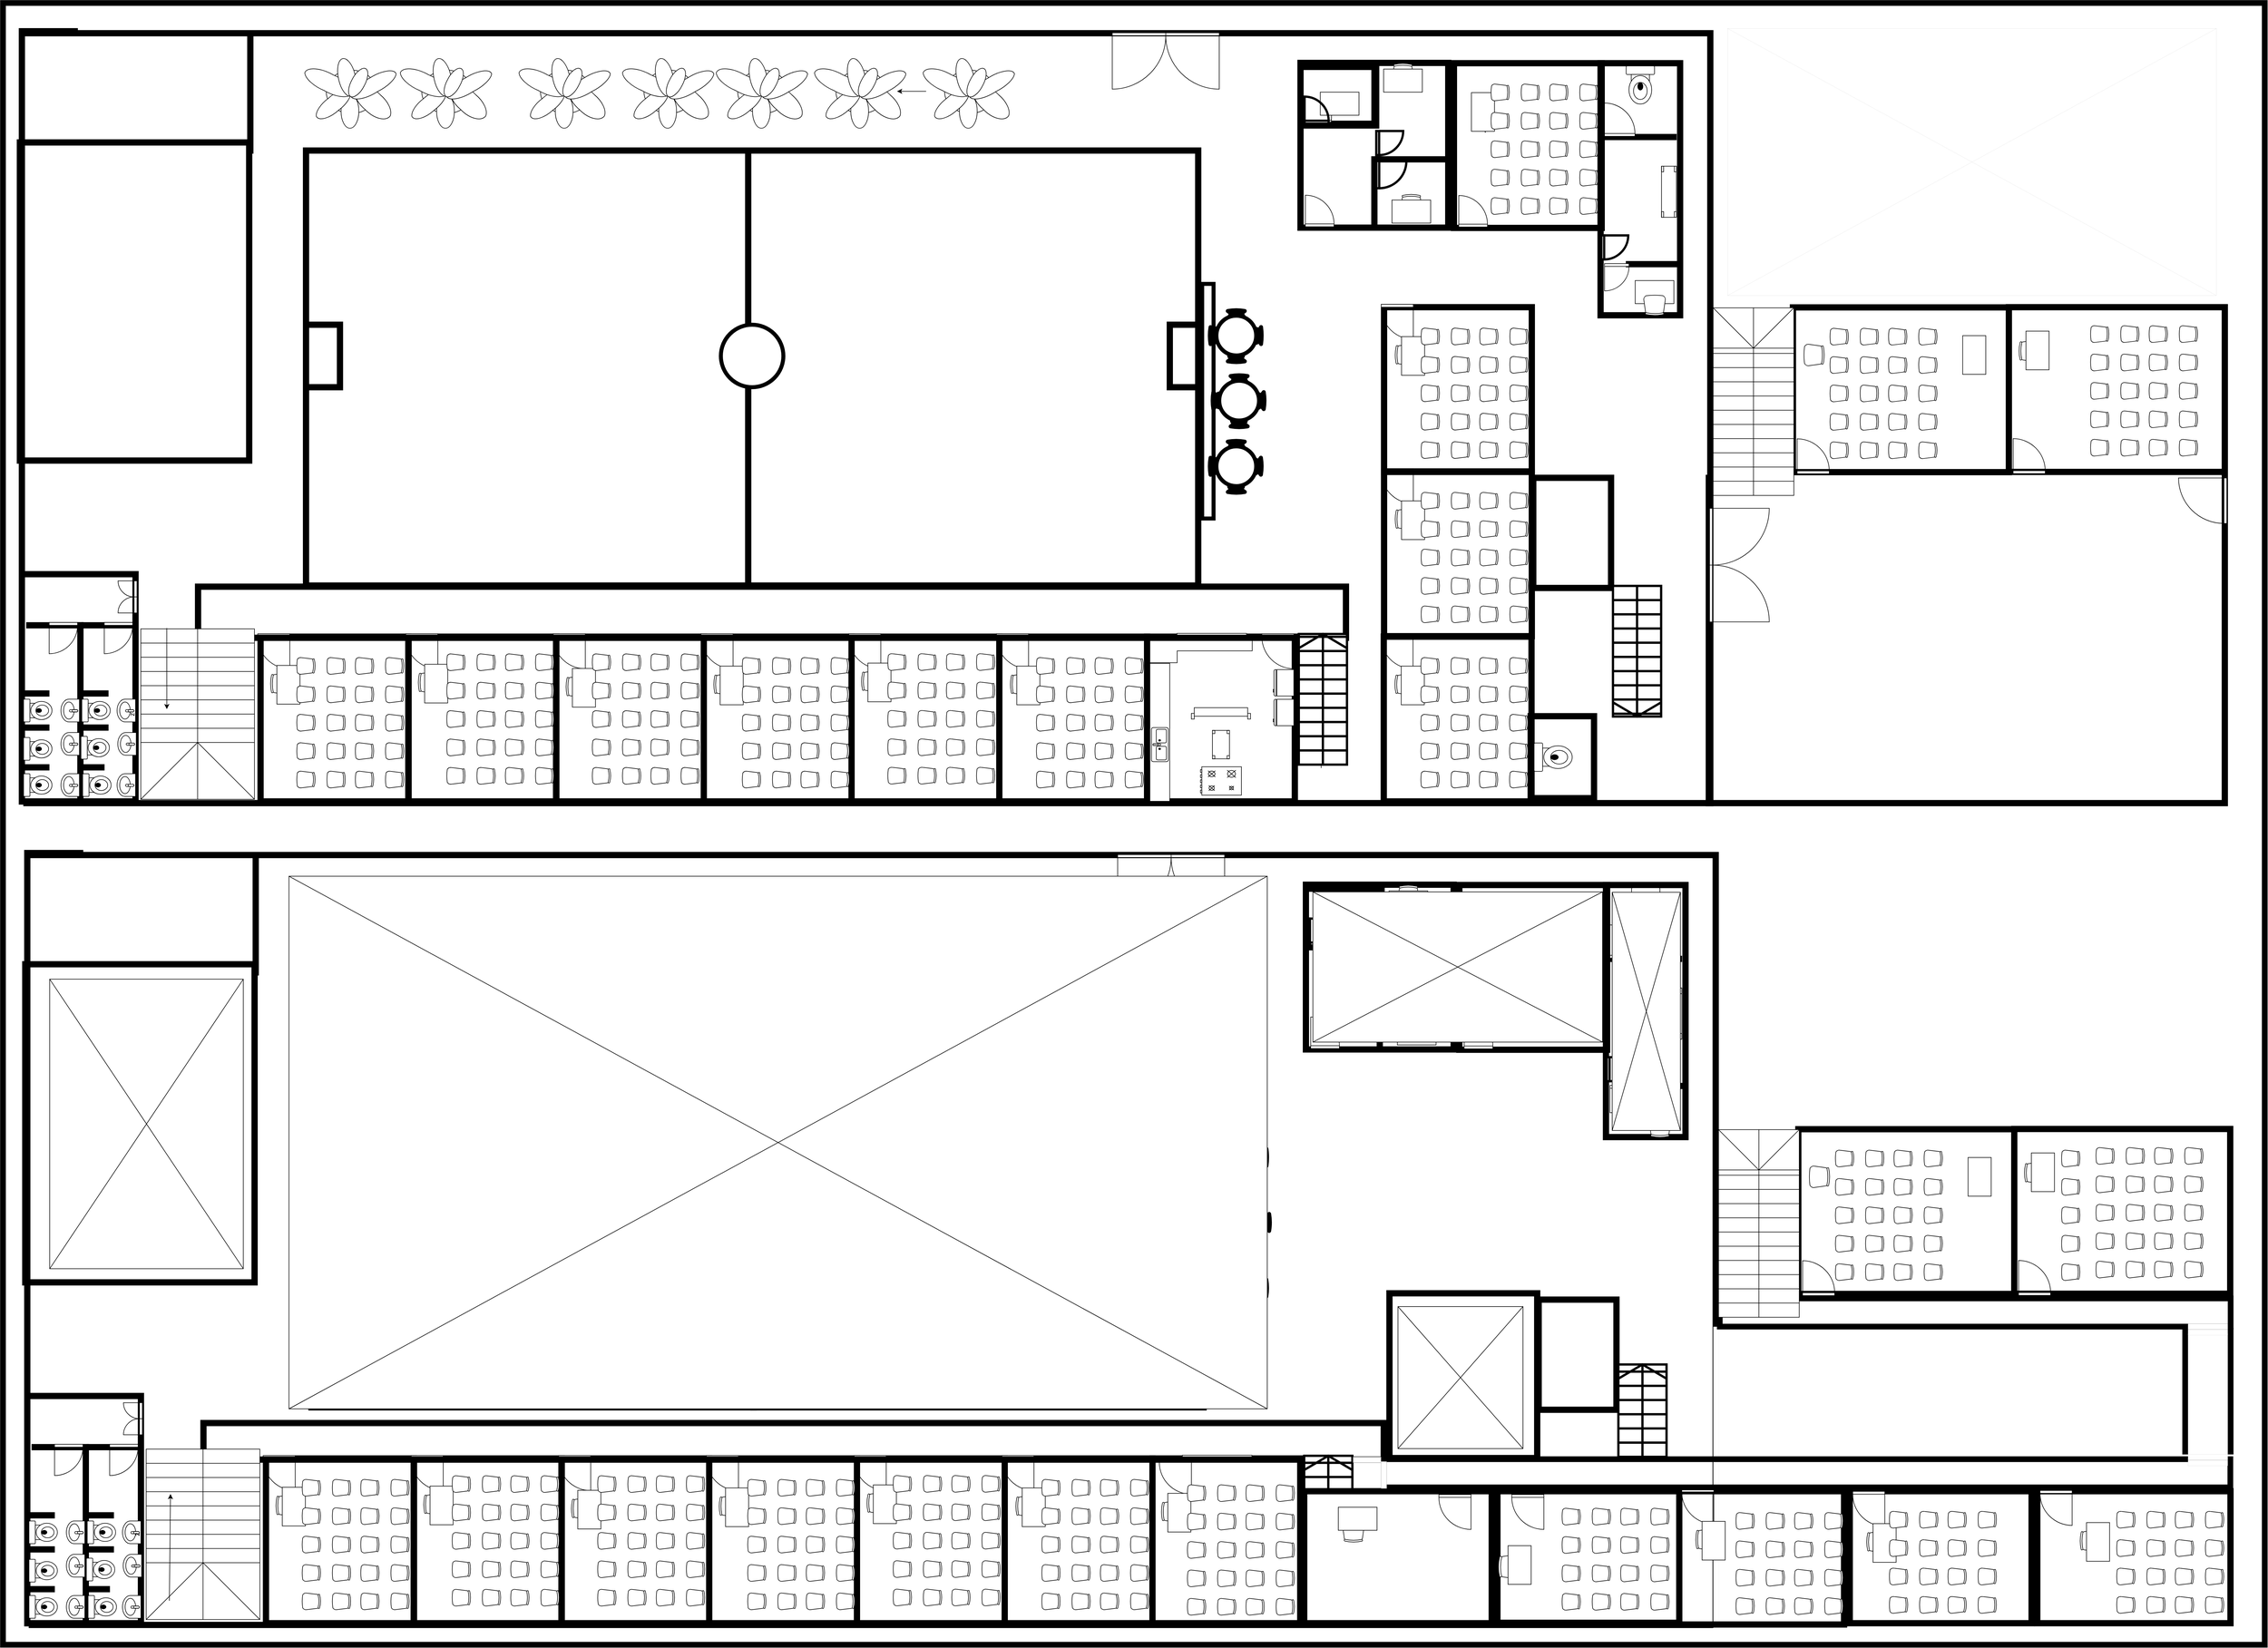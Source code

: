 <mxfile version="18.0.1" type="github">
  <diagram name="Page-1" id="38b20595-45e3-9b7f-d5ca-b57f44c5b66d">
    <mxGraphModel dx="3472" dy="1800" grid="1" gridSize="10" guides="1" tooltips="1" connect="1" arrows="1" fold="1" page="1" pageScale="1" pageWidth="1100" pageHeight="850" background="none" math="0" shadow="0">
      <root>
        <mxCell id="0" />
        <mxCell id="1" parent="0" />
        <mxCell id="48ef80bc37b76060-127" value="" style="verticalLabelPosition=bottom;html=1;verticalAlign=top;align=center;strokeWidth=1;shape=mxgraph.floorplan.wallCorner;fillColor=#000000;rounded=0;shadow=0;comic=0;fontFamily=Verdana;fontSize=12;" parent="1" vertex="1">
          <mxGeometry x="33.5" y="50" width="103" height="1365.75" as="geometry" />
        </mxCell>
        <mxCell id="48ef80bc37b76060-128" value="" style="verticalLabelPosition=bottom;html=1;verticalAlign=top;align=center;strokeWidth=1;shape=mxgraph.floorplan.wallU;fillColor=#000000;rounded=0;shadow=0;comic=0;fontFamily=Verdana;fontSize=12;rotation=90;" parent="1" vertex="1">
          <mxGeometry x="845.44" y="-750.43" width="1365.25" height="2973.12" as="geometry" />
        </mxCell>
        <mxCell id="1xs2wTyu8J6TD5JoGst9-4" value="" style="verticalLabelPosition=bottom;html=1;verticalAlign=top;align=center;shape=mxgraph.floorplan.room;fillColor=#000000;" vertex="1" parent="1">
          <mxGeometry x="30" y="245.75" width="413.5" height="570" as="geometry" />
        </mxCell>
        <mxCell id="1xs2wTyu8J6TD5JoGst9-5" value="" style="verticalLabelPosition=bottom;html=1;verticalAlign=top;align=center;shape=mxgraph.floorplan.room;fillColor=#000000;strokeWidth=1;" vertex="1" parent="1">
          <mxGeometry x="453.5" y="1115.75" width="270" height="300" as="geometry" />
        </mxCell>
        <mxCell id="1xs2wTyu8J6TD5JoGst9-7" value="" style="verticalLabelPosition=bottom;html=1;verticalAlign=top;align=center;shape=mxgraph.floorplan.doorRight;aspect=fixed;" vertex="1" parent="1">
          <mxGeometry x="453.5" y="1115.75" width="56.47" height="60" as="geometry" />
        </mxCell>
        <mxCell id="1xs2wTyu8J6TD5JoGst9-9" value="" style="verticalLabelPosition=bottom;html=1;verticalAlign=top;align=center;shape=mxgraph.floorplan.room;fillColor=#000000;strokeWidth=1;" vertex="1" parent="1">
          <mxGeometry x="33.5" y="1005.75" width="210" height="410" as="geometry" />
        </mxCell>
        <mxCell id="1xs2wTyu8J6TD5JoGst9-10" value="" style="verticalLabelPosition=bottom;html=1;verticalAlign=top;align=center;shape=mxgraph.floorplan.wall;fillColor=#000000;direction=south;strokeWidth=1;" vertex="1" parent="1">
          <mxGeometry x="136.5" y="1095.75" width="10" height="310" as="geometry" />
        </mxCell>
        <mxCell id="1xs2wTyu8J6TD5JoGst9-11" value="" style="verticalLabelPosition=bottom;html=1;verticalAlign=top;align=center;shape=mxgraph.floorplan.doorDouble;aspect=fixed;strokeWidth=1;rotation=90;" vertex="1" parent="1">
          <mxGeometry x="197.76" y="1035.75" width="56.47" height="30" as="geometry" />
        </mxCell>
        <mxCell id="1xs2wTyu8J6TD5JoGst9-14" value="" style="verticalLabelPosition=bottom;html=1;verticalAlign=top;align=center;shape=mxgraph.floorplan.wall;fillColor=#000000;strokeWidth=1;" vertex="1" parent="1">
          <mxGeometry x="46.5" y="1095.75" width="100" height="10" as="geometry" />
        </mxCell>
        <mxCell id="1xs2wTyu8J6TD5JoGst9-16" value="" style="verticalLabelPosition=bottom;html=1;verticalAlign=top;align=center;shape=mxgraph.floorplan.wall;fillColor=#000000;strokeWidth=1;" vertex="1" parent="1">
          <mxGeometry x="143.5" y="1095.75" width="100" height="10" as="geometry" />
        </mxCell>
        <mxCell id="1xs2wTyu8J6TD5JoGst9-17" value="" style="verticalLabelPosition=bottom;html=1;verticalAlign=top;align=center;shape=mxgraph.floorplan.doorLeft;aspect=fixed;strokeWidth=1;" vertex="1" parent="1">
          <mxGeometry x="86.5" y="1095.75" width="50" height="53.13" as="geometry" />
        </mxCell>
        <mxCell id="1xs2wTyu8J6TD5JoGst9-18" value="" style="verticalLabelPosition=bottom;html=1;verticalAlign=top;align=center;shape=mxgraph.floorplan.doorLeft;aspect=fixed;strokeWidth=1;" vertex="1" parent="1">
          <mxGeometry x="183.5" y="1095.75" width="50" height="53.13" as="geometry" />
        </mxCell>
        <mxCell id="1xs2wTyu8J6TD5JoGst9-19" value="" style="verticalLabelPosition=bottom;html=1;verticalAlign=top;align=center;shape=mxgraph.floorplan.wall;fillColor=#000000;strokeWidth=1;" vertex="1" parent="1">
          <mxGeometry x="143.5" y="1215.75" width="47" height="10" as="geometry" />
        </mxCell>
        <mxCell id="1xs2wTyu8J6TD5JoGst9-20" value="" style="verticalLabelPosition=bottom;html=1;verticalAlign=top;align=center;shape=mxgraph.floorplan.wall;fillColor=#000000;strokeWidth=1;" vertex="1" parent="1">
          <mxGeometry x="143.5" y="1275.75" width="47" height="10" as="geometry" />
        </mxCell>
        <mxCell id="1xs2wTyu8J6TD5JoGst9-21" value="" style="verticalLabelPosition=bottom;html=1;verticalAlign=top;align=center;shape=mxgraph.floorplan.wall;fillColor=#000000;strokeWidth=1;" vertex="1" parent="1">
          <mxGeometry x="39.5" y="1215.75" width="47" height="10" as="geometry" />
        </mxCell>
        <mxCell id="1xs2wTyu8J6TD5JoGst9-22" value="" style="verticalLabelPosition=bottom;html=1;verticalAlign=top;align=center;shape=mxgraph.floorplan.wall;fillColor=#000000;strokeWidth=1;" vertex="1" parent="1">
          <mxGeometry x="39.5" y="1275.75" width="47" height="10" as="geometry" />
        </mxCell>
        <mxCell id="1xs2wTyu8J6TD5JoGst9-23" value="" style="verticalLabelPosition=bottom;html=1;verticalAlign=top;align=center;shape=mxgraph.floorplan.wall;fillColor=#000000;strokeWidth=1;" vertex="1" parent="1">
          <mxGeometry x="39.5" y="1345.75" width="47" height="10" as="geometry" />
        </mxCell>
        <mxCell id="1xs2wTyu8J6TD5JoGst9-24" value="" style="verticalLabelPosition=bottom;html=1;verticalAlign=top;align=center;shape=mxgraph.floorplan.wall;fillColor=#000000;strokeWidth=1;" vertex="1" parent="1">
          <mxGeometry x="136.5" y="1345.75" width="47" height="10" as="geometry" />
        </mxCell>
        <mxCell id="1xs2wTyu8J6TD5JoGst9-25" value="" style="verticalLabelPosition=bottom;html=1;verticalAlign=top;align=center;shape=mxgraph.floorplan.sink_1;strokeWidth=1;rotation=90;" vertex="1" parent="1">
          <mxGeometry x="202.25" y="1234.5" width="40" height="32.5" as="geometry" />
        </mxCell>
        <mxCell id="1xs2wTyu8J6TD5JoGst9-26" value="" style="verticalLabelPosition=bottom;html=1;verticalAlign=top;align=center;shape=mxgraph.floorplan.sink_1;strokeWidth=1;rotation=90;" vertex="1" parent="1">
          <mxGeometry x="203.5" y="1293.25" width="40" height="32.5" as="geometry" />
        </mxCell>
        <mxCell id="1xs2wTyu8J6TD5JoGst9-27" value="" style="verticalLabelPosition=bottom;html=1;verticalAlign=top;align=center;shape=mxgraph.floorplan.sink_1;strokeWidth=1;rotation=90;" vertex="1" parent="1">
          <mxGeometry x="202.25" y="1365.75" width="40" height="32.5" as="geometry" />
        </mxCell>
        <mxCell id="1xs2wTyu8J6TD5JoGst9-32" value="" style="verticalLabelPosition=bottom;html=1;verticalAlign=top;align=center;shape=mxgraph.floorplan.sink_1;strokeWidth=1;rotation=90;" vertex="1" parent="1">
          <mxGeometry x="103.5" y="1234.5" width="40" height="32.5" as="geometry" />
        </mxCell>
        <mxCell id="1xs2wTyu8J6TD5JoGst9-35" value="" style="verticalLabelPosition=bottom;html=1;verticalAlign=top;align=center;shape=mxgraph.floorplan.sink_1;strokeWidth=1;rotation=90;" vertex="1" parent="1">
          <mxGeometry x="103.5" y="1293.25" width="40" height="32.5" as="geometry" />
        </mxCell>
        <mxCell id="1xs2wTyu8J6TD5JoGst9-36" value="" style="verticalLabelPosition=bottom;html=1;verticalAlign=top;align=center;shape=mxgraph.floorplan.sink_1;strokeWidth=1;rotation=90;" vertex="1" parent="1">
          <mxGeometry x="103.5" y="1365.75" width="40" height="32.5" as="geometry" />
        </mxCell>
        <mxCell id="1xs2wTyu8J6TD5JoGst9-37" value="" style="verticalLabelPosition=bottom;html=1;verticalAlign=top;align=center;shape=mxgraph.floorplan.toilet;strokeWidth=1;rotation=-90;" vertex="1" parent="1">
          <mxGeometry x="46.5" y="1225.75" width="40" height="50" as="geometry" />
        </mxCell>
        <mxCell id="1xs2wTyu8J6TD5JoGst9-38" value="" style="verticalLabelPosition=bottom;html=1;verticalAlign=top;align=center;shape=mxgraph.floorplan.toilet;strokeWidth=1;rotation=-90;" vertex="1" parent="1">
          <mxGeometry x="46.5" y="1293.25" width="40" height="50" as="geometry" />
        </mxCell>
        <mxCell id="1xs2wTyu8J6TD5JoGst9-39" value="" style="verticalLabelPosition=bottom;html=1;verticalAlign=top;align=center;shape=mxgraph.floorplan.toilet;strokeWidth=1;rotation=-90;" vertex="1" parent="1">
          <mxGeometry x="46.5" y="1357" width="40" height="50" as="geometry" />
        </mxCell>
        <mxCell id="1xs2wTyu8J6TD5JoGst9-40" value="" style="verticalLabelPosition=bottom;html=1;verticalAlign=top;align=center;shape=mxgraph.floorplan.toilet;strokeWidth=1;rotation=-90;" vertex="1" parent="1">
          <mxGeometry x="149" y="1225.75" width="40" height="50" as="geometry" />
        </mxCell>
        <mxCell id="1xs2wTyu8J6TD5JoGst9-41" value="" style="verticalLabelPosition=bottom;html=1;verticalAlign=top;align=center;shape=mxgraph.floorplan.toilet;strokeWidth=1;rotation=-90;" vertex="1" parent="1">
          <mxGeometry x="147.5" y="1291.25" width="40" height="50" as="geometry" />
        </mxCell>
        <mxCell id="1xs2wTyu8J6TD5JoGst9-42" value="" style="verticalLabelPosition=bottom;html=1;verticalAlign=top;align=center;shape=mxgraph.floorplan.toilet;strokeWidth=1;rotation=-90;" vertex="1" parent="1">
          <mxGeometry x="150.5" y="1357" width="40" height="50" as="geometry" />
        </mxCell>
        <mxCell id="1xs2wTyu8J6TD5JoGst9-53" value="" style="verticalLabelPosition=bottom;html=1;verticalAlign=top;align=center;shape=mxgraph.floorplan.room;fillColor=#000000;strokeWidth=1;" vertex="1" parent="1">
          <mxGeometry x="714" y="1115.75" width="270" height="300" as="geometry" />
        </mxCell>
        <mxCell id="1xs2wTyu8J6TD5JoGst9-54" value="" style="verticalLabelPosition=bottom;html=1;verticalAlign=top;align=center;shape=mxgraph.floorplan.doorRight;aspect=fixed;" vertex="1" parent="1">
          <mxGeometry x="714" y="1115.75" width="56.47" height="60" as="geometry" />
        </mxCell>
        <mxCell id="1xs2wTyu8J6TD5JoGst9-55" value="" style="verticalLabelPosition=bottom;html=1;verticalAlign=top;align=center;shape=mxgraph.floorplan.room;fillColor=#000000;strokeWidth=1;" vertex="1" parent="1">
          <mxGeometry x="973.5" y="1115.75" width="270" height="300" as="geometry" />
        </mxCell>
        <mxCell id="1xs2wTyu8J6TD5JoGst9-56" value="" style="verticalLabelPosition=bottom;html=1;verticalAlign=top;align=center;shape=mxgraph.floorplan.doorRight;aspect=fixed;" vertex="1" parent="1">
          <mxGeometry x="973.5" y="1115.75" width="56.47" height="60" as="geometry" />
        </mxCell>
        <mxCell id="1xs2wTyu8J6TD5JoGst9-57" value="" style="verticalLabelPosition=bottom;html=1;verticalAlign=top;align=center;shape=mxgraph.floorplan.room;fillColor=#000000;strokeWidth=1;" vertex="1" parent="1">
          <mxGeometry x="1233.5" y="1115.75" width="270" height="300" as="geometry" />
        </mxCell>
        <mxCell id="1xs2wTyu8J6TD5JoGst9-58" value="" style="verticalLabelPosition=bottom;html=1;verticalAlign=top;align=center;shape=mxgraph.floorplan.doorRight;aspect=fixed;" vertex="1" parent="1">
          <mxGeometry x="1233.5" y="1115.75" width="56.47" height="60" as="geometry" />
        </mxCell>
        <mxCell id="1xs2wTyu8J6TD5JoGst9-59" value="" style="verticalLabelPosition=bottom;html=1;verticalAlign=top;align=center;shape=mxgraph.floorplan.room;fillColor=#000000;strokeWidth=1;" vertex="1" parent="1">
          <mxGeometry x="1493.5" y="1115.75" width="270" height="300" as="geometry" />
        </mxCell>
        <mxCell id="1xs2wTyu8J6TD5JoGst9-60" value="" style="verticalLabelPosition=bottom;html=1;verticalAlign=top;align=center;shape=mxgraph.floorplan.doorRight;aspect=fixed;" vertex="1" parent="1">
          <mxGeometry x="1493.5" y="1115.75" width="56.47" height="60" as="geometry" />
        </mxCell>
        <mxCell id="1xs2wTyu8J6TD5JoGst9-61" value="" style="verticalLabelPosition=bottom;html=1;verticalAlign=top;align=center;shape=mxgraph.floorplan.room;fillColor=#000000;strokeWidth=1;" vertex="1" parent="1">
          <mxGeometry x="1753.5" y="1115.75" width="270" height="300" as="geometry" />
        </mxCell>
        <mxCell id="1xs2wTyu8J6TD5JoGst9-62" value="" style="verticalLabelPosition=bottom;html=1;verticalAlign=top;align=center;shape=mxgraph.floorplan.doorRight;aspect=fixed;" vertex="1" parent="1">
          <mxGeometry x="1753.5" y="1115.75" width="56.47" height="60" as="geometry" />
        </mxCell>
        <mxCell id="1xs2wTyu8J6TD5JoGst9-63" value="" style="verticalLabelPosition=bottom;html=1;verticalAlign=top;align=center;shape=mxgraph.floorplan.room;fillColor=#000000;strokeWidth=1;" vertex="1" parent="1">
          <mxGeometry x="2013.5" y="1115.75" width="270" height="300" as="geometry" />
        </mxCell>
        <mxCell id="1xs2wTyu8J6TD5JoGst9-64" value="" style="verticalLabelPosition=bottom;html=1;verticalAlign=top;align=center;shape=mxgraph.floorplan.doorRight;aspect=fixed;" vertex="1" parent="1">
          <mxGeometry x="2220.5" y="1115.75" width="56.47" height="60" as="geometry" />
        </mxCell>
        <mxCell id="1xs2wTyu8J6TD5JoGst9-71" value="" style="verticalLabelPosition=bottom;html=1;verticalAlign=top;align=center;shape=mxgraph.floorplan.office_chair;shadow=0;strokeWidth=1;rotation=-90;" vertex="1" parent="1">
          <mxGeometry x="474.5" y="1185.12" width="38.74" height="36.5" as="geometry" />
        </mxCell>
        <mxCell id="1xs2wTyu8J6TD5JoGst9-72" value="" style="shape=rect;shadow=0;strokeWidth=1;rotation=-90;" vertex="1" parent="1">
          <mxGeometry x="473.5" y="1185.12" width="68.11" height="40.63" as="geometry" />
        </mxCell>
        <mxCell id="1xs2wTyu8J6TD5JoGst9-74" value="" style="verticalLabelPosition=bottom;html=1;verticalAlign=top;align=center;shape=mxgraph.floorplan.office_chair;shadow=0;strokeWidth=1;rotation=-90;" vertex="1" parent="1">
          <mxGeometry x="734.5" y="1183.05" width="38.74" height="36.5" as="geometry" />
        </mxCell>
        <mxCell id="1xs2wTyu8J6TD5JoGst9-75" value="" style="shape=rect;shadow=0;strokeWidth=1;rotation=-90;" vertex="1" parent="1">
          <mxGeometry x="733.5" y="1183.05" width="68.11" height="40.63" as="geometry" />
        </mxCell>
        <mxCell id="1xs2wTyu8J6TD5JoGst9-80" value="" style="verticalLabelPosition=bottom;html=1;verticalAlign=top;align=center;shape=mxgraph.floorplan.office_chair;shadow=0;strokeWidth=1;rotation=-90;" vertex="1" parent="1">
          <mxGeometry x="994.5" y="1190.43" width="38.74" height="36.5" as="geometry" />
        </mxCell>
        <mxCell id="1xs2wTyu8J6TD5JoGst9-81" value="" style="shape=rect;shadow=0;strokeWidth=1;rotation=-90;" vertex="1" parent="1">
          <mxGeometry x="993.5" y="1190.43" width="68.11" height="40.63" as="geometry" />
        </mxCell>
        <mxCell id="1xs2wTyu8J6TD5JoGst9-82" value="" style="verticalLabelPosition=bottom;html=1;verticalAlign=top;align=center;shape=mxgraph.floorplan.office_chair;shadow=0;strokeWidth=1;rotation=-90;" vertex="1" parent="1">
          <mxGeometry x="1254.5" y="1186.3" width="38.74" height="36.5" as="geometry" />
        </mxCell>
        <mxCell id="1xs2wTyu8J6TD5JoGst9-83" value="" style="shape=rect;shadow=0;strokeWidth=1;rotation=-90;" vertex="1" parent="1">
          <mxGeometry x="1253.5" y="1186.3" width="68.11" height="40.63" as="geometry" />
        </mxCell>
        <mxCell id="1xs2wTyu8J6TD5JoGst9-84" value="" style="verticalLabelPosition=bottom;html=1;verticalAlign=top;align=center;shape=mxgraph.floorplan.office_chair;shadow=0;strokeWidth=1;rotation=-90;" vertex="1" parent="1">
          <mxGeometry x="1514.5" y="1180.98" width="38.74" height="36.5" as="geometry" />
        </mxCell>
        <mxCell id="1xs2wTyu8J6TD5JoGst9-85" value="" style="shape=rect;shadow=0;strokeWidth=1;rotation=-90;" vertex="1" parent="1">
          <mxGeometry x="1513.5" y="1180.98" width="68.11" height="40.63" as="geometry" />
        </mxCell>
        <mxCell id="1xs2wTyu8J6TD5JoGst9-86" value="" style="verticalLabelPosition=bottom;html=1;verticalAlign=top;align=center;shape=mxgraph.floorplan.office_chair;shadow=0;strokeWidth=1;rotation=-90;" vertex="1" parent="1">
          <mxGeometry x="1776.5" y="1186.3" width="38.74" height="36.5" as="geometry" />
        </mxCell>
        <mxCell id="1xs2wTyu8J6TD5JoGst9-87" value="" style="shape=rect;shadow=0;strokeWidth=1;rotation=-90;" vertex="1" parent="1">
          <mxGeometry x="1775.5" y="1186.3" width="68.11" height="40.63" as="geometry" />
        </mxCell>
        <mxCell id="1xs2wTyu8J6TD5JoGst9-88" value="" style="verticalLabelPosition=bottom;html=1;verticalAlign=top;align=center;shape=mxgraph.floorplan.office_chair;strokeWidth=1;rotation=90;" vertex="1" parent="1">
          <mxGeometry x="523.5" y="1155.75" width="30" height="33" as="geometry" />
        </mxCell>
        <mxCell id="1xs2wTyu8J6TD5JoGst9-89" value="" style="verticalLabelPosition=bottom;html=1;verticalAlign=top;align=center;shape=mxgraph.floorplan.office_chair;strokeWidth=1;rotation=90;" vertex="1" parent="1">
          <mxGeometry x="576.53" y="1155.75" width="30" height="33" as="geometry" />
        </mxCell>
        <mxCell id="1xs2wTyu8J6TD5JoGst9-90" value="" style="verticalLabelPosition=bottom;html=1;verticalAlign=top;align=center;shape=mxgraph.floorplan.office_chair;strokeWidth=1;rotation=90;" vertex="1" parent="1">
          <mxGeometry x="626.53" y="1155.75" width="30" height="33" as="geometry" />
        </mxCell>
        <mxCell id="1xs2wTyu8J6TD5JoGst9-91" value="" style="verticalLabelPosition=bottom;html=1;verticalAlign=top;align=center;shape=mxgraph.floorplan.office_chair;strokeWidth=1;rotation=90;" vertex="1" parent="1">
          <mxGeometry x="679.56" y="1155.75" width="30" height="33" as="geometry" />
        </mxCell>
        <mxCell id="1xs2wTyu8J6TD5JoGst9-92" value="" style="verticalLabelPosition=bottom;html=1;verticalAlign=top;align=center;shape=mxgraph.floorplan.office_chair;strokeWidth=1;rotation=90;" vertex="1" parent="1">
          <mxGeometry x="523.5" y="1205.75" width="30" height="33" as="geometry" />
        </mxCell>
        <mxCell id="1xs2wTyu8J6TD5JoGst9-93" value="" style="verticalLabelPosition=bottom;html=1;verticalAlign=top;align=center;shape=mxgraph.floorplan.office_chair;strokeWidth=1;rotation=90;" vertex="1" parent="1">
          <mxGeometry x="576.53" y="1205.75" width="30" height="33" as="geometry" />
        </mxCell>
        <mxCell id="1xs2wTyu8J6TD5JoGst9-94" value="" style="verticalLabelPosition=bottom;html=1;verticalAlign=top;align=center;shape=mxgraph.floorplan.office_chair;strokeWidth=1;rotation=90;" vertex="1" parent="1">
          <mxGeometry x="626.53" y="1205.75" width="30" height="33" as="geometry" />
        </mxCell>
        <mxCell id="1xs2wTyu8J6TD5JoGst9-95" value="" style="verticalLabelPosition=bottom;html=1;verticalAlign=top;align=center;shape=mxgraph.floorplan.office_chair;strokeWidth=1;rotation=90;" vertex="1" parent="1">
          <mxGeometry x="679.56" y="1205.75" width="30" height="33" as="geometry" />
        </mxCell>
        <mxCell id="1xs2wTyu8J6TD5JoGst9-96" value="" style="verticalLabelPosition=bottom;html=1;verticalAlign=top;align=center;shape=mxgraph.floorplan.office_chair;strokeWidth=1;rotation=90;" vertex="1" parent="1">
          <mxGeometry x="523.5" y="1255.75" width="30" height="33" as="geometry" />
        </mxCell>
        <mxCell id="1xs2wTyu8J6TD5JoGst9-97" value="" style="verticalLabelPosition=bottom;html=1;verticalAlign=top;align=center;shape=mxgraph.floorplan.office_chair;strokeWidth=1;rotation=90;" vertex="1" parent="1">
          <mxGeometry x="576.53" y="1255.75" width="30" height="33" as="geometry" />
        </mxCell>
        <mxCell id="1xs2wTyu8J6TD5JoGst9-98" value="" style="verticalLabelPosition=bottom;html=1;verticalAlign=top;align=center;shape=mxgraph.floorplan.office_chair;strokeWidth=1;rotation=90;" vertex="1" parent="1">
          <mxGeometry x="626.53" y="1255.75" width="30" height="33" as="geometry" />
        </mxCell>
        <mxCell id="1xs2wTyu8J6TD5JoGst9-99" value="" style="verticalLabelPosition=bottom;html=1;verticalAlign=top;align=center;shape=mxgraph.floorplan.office_chair;strokeWidth=1;rotation=90;" vertex="1" parent="1">
          <mxGeometry x="679.56" y="1255.75" width="30" height="33" as="geometry" />
        </mxCell>
        <mxCell id="1xs2wTyu8J6TD5JoGst9-100" value="" style="verticalLabelPosition=bottom;html=1;verticalAlign=top;align=center;shape=mxgraph.floorplan.office_chair;strokeWidth=1;rotation=90;" vertex="1" parent="1">
          <mxGeometry x="523.5" y="1305.75" width="30" height="33" as="geometry" />
        </mxCell>
        <mxCell id="1xs2wTyu8J6TD5JoGst9-101" value="" style="verticalLabelPosition=bottom;html=1;verticalAlign=top;align=center;shape=mxgraph.floorplan.office_chair;strokeWidth=1;rotation=90;" vertex="1" parent="1">
          <mxGeometry x="576.53" y="1305.75" width="30" height="33" as="geometry" />
        </mxCell>
        <mxCell id="1xs2wTyu8J6TD5JoGst9-102" value="" style="verticalLabelPosition=bottom;html=1;verticalAlign=top;align=center;shape=mxgraph.floorplan.office_chair;strokeWidth=1;rotation=90;" vertex="1" parent="1">
          <mxGeometry x="626.53" y="1305.75" width="30" height="33" as="geometry" />
        </mxCell>
        <mxCell id="1xs2wTyu8J6TD5JoGst9-103" value="" style="verticalLabelPosition=bottom;html=1;verticalAlign=top;align=center;shape=mxgraph.floorplan.office_chair;strokeWidth=1;rotation=90;" vertex="1" parent="1">
          <mxGeometry x="679.56" y="1305.75" width="30" height="33" as="geometry" />
        </mxCell>
        <mxCell id="1xs2wTyu8J6TD5JoGst9-112" value="" style="verticalLabelPosition=bottom;html=1;verticalAlign=top;align=center;shape=mxgraph.floorplan.office_chair;strokeWidth=1;rotation=90;" vertex="1" parent="1">
          <mxGeometry x="523.5" y="1355.75" width="30" height="33" as="geometry" />
        </mxCell>
        <mxCell id="1xs2wTyu8J6TD5JoGst9-113" value="" style="verticalLabelPosition=bottom;html=1;verticalAlign=top;align=center;shape=mxgraph.floorplan.office_chair;strokeWidth=1;rotation=90;" vertex="1" parent="1">
          <mxGeometry x="576.53" y="1355.75" width="30" height="33" as="geometry" />
        </mxCell>
        <mxCell id="1xs2wTyu8J6TD5JoGst9-114" value="" style="verticalLabelPosition=bottom;html=1;verticalAlign=top;align=center;shape=mxgraph.floorplan.office_chair;strokeWidth=1;rotation=90;" vertex="1" parent="1">
          <mxGeometry x="626.53" y="1355.75" width="30" height="33" as="geometry" />
        </mxCell>
        <mxCell id="1xs2wTyu8J6TD5JoGst9-115" value="" style="verticalLabelPosition=bottom;html=1;verticalAlign=top;align=center;shape=mxgraph.floorplan.office_chair;strokeWidth=1;rotation=90;" vertex="1" parent="1">
          <mxGeometry x="679.56" y="1355.75" width="30" height="33" as="geometry" />
        </mxCell>
        <mxCell id="1xs2wTyu8J6TD5JoGst9-116" value="" style="verticalLabelPosition=bottom;html=1;verticalAlign=top;align=center;shape=mxgraph.floorplan.office_chair;strokeWidth=1;rotation=90;" vertex="1" parent="1">
          <mxGeometry x="787.44" y="1149.25" width="30" height="33" as="geometry" />
        </mxCell>
        <mxCell id="1xs2wTyu8J6TD5JoGst9-117" value="" style="verticalLabelPosition=bottom;html=1;verticalAlign=top;align=center;shape=mxgraph.floorplan.office_chair;strokeWidth=1;rotation=90;" vertex="1" parent="1">
          <mxGeometry x="840.47" y="1149.25" width="30" height="33" as="geometry" />
        </mxCell>
        <mxCell id="1xs2wTyu8J6TD5JoGst9-118" value="" style="verticalLabelPosition=bottom;html=1;verticalAlign=top;align=center;shape=mxgraph.floorplan.office_chair;strokeWidth=1;rotation=90;" vertex="1" parent="1">
          <mxGeometry x="890.47" y="1149.25" width="30" height="33" as="geometry" />
        </mxCell>
        <mxCell id="1xs2wTyu8J6TD5JoGst9-119" value="" style="verticalLabelPosition=bottom;html=1;verticalAlign=top;align=center;shape=mxgraph.floorplan.office_chair;strokeWidth=1;rotation=90;" vertex="1" parent="1">
          <mxGeometry x="943.5" y="1149.25" width="30" height="33" as="geometry" />
        </mxCell>
        <mxCell id="1xs2wTyu8J6TD5JoGst9-120" value="" style="verticalLabelPosition=bottom;html=1;verticalAlign=top;align=center;shape=mxgraph.floorplan.office_chair;strokeWidth=1;rotation=90;" vertex="1" parent="1">
          <mxGeometry x="787.44" y="1199.25" width="30" height="33" as="geometry" />
        </mxCell>
        <mxCell id="1xs2wTyu8J6TD5JoGst9-121" value="" style="verticalLabelPosition=bottom;html=1;verticalAlign=top;align=center;shape=mxgraph.floorplan.office_chair;strokeWidth=1;rotation=90;" vertex="1" parent="1">
          <mxGeometry x="840.47" y="1199.25" width="30" height="33" as="geometry" />
        </mxCell>
        <mxCell id="1xs2wTyu8J6TD5JoGst9-122" value="" style="verticalLabelPosition=bottom;html=1;verticalAlign=top;align=center;shape=mxgraph.floorplan.office_chair;strokeWidth=1;rotation=90;" vertex="1" parent="1">
          <mxGeometry x="890.47" y="1199.25" width="30" height="33" as="geometry" />
        </mxCell>
        <mxCell id="1xs2wTyu8J6TD5JoGst9-123" value="" style="verticalLabelPosition=bottom;html=1;verticalAlign=top;align=center;shape=mxgraph.floorplan.office_chair;strokeWidth=1;rotation=90;" vertex="1" parent="1">
          <mxGeometry x="943.5" y="1199.25" width="30" height="33" as="geometry" />
        </mxCell>
        <mxCell id="1xs2wTyu8J6TD5JoGst9-124" value="" style="verticalLabelPosition=bottom;html=1;verticalAlign=top;align=center;shape=mxgraph.floorplan.office_chair;strokeWidth=1;rotation=90;" vertex="1" parent="1">
          <mxGeometry x="787.44" y="1249.25" width="30" height="33" as="geometry" />
        </mxCell>
        <mxCell id="1xs2wTyu8J6TD5JoGst9-125" value="" style="verticalLabelPosition=bottom;html=1;verticalAlign=top;align=center;shape=mxgraph.floorplan.office_chair;strokeWidth=1;rotation=90;" vertex="1" parent="1">
          <mxGeometry x="840.47" y="1249.25" width="30" height="33" as="geometry" />
        </mxCell>
        <mxCell id="1xs2wTyu8J6TD5JoGst9-126" value="" style="verticalLabelPosition=bottom;html=1;verticalAlign=top;align=center;shape=mxgraph.floorplan.office_chair;strokeWidth=1;rotation=90;" vertex="1" parent="1">
          <mxGeometry x="890.47" y="1249.25" width="30" height="33" as="geometry" />
        </mxCell>
        <mxCell id="1xs2wTyu8J6TD5JoGst9-127" value="" style="verticalLabelPosition=bottom;html=1;verticalAlign=top;align=center;shape=mxgraph.floorplan.office_chair;strokeWidth=1;rotation=90;" vertex="1" parent="1">
          <mxGeometry x="943.5" y="1249.25" width="30" height="33" as="geometry" />
        </mxCell>
        <mxCell id="1xs2wTyu8J6TD5JoGst9-128" value="" style="verticalLabelPosition=bottom;html=1;verticalAlign=top;align=center;shape=mxgraph.floorplan.office_chair;strokeWidth=1;rotation=90;" vertex="1" parent="1">
          <mxGeometry x="787.44" y="1299.25" width="30" height="33" as="geometry" />
        </mxCell>
        <mxCell id="1xs2wTyu8J6TD5JoGst9-129" value="" style="verticalLabelPosition=bottom;html=1;verticalAlign=top;align=center;shape=mxgraph.floorplan.office_chair;strokeWidth=1;rotation=90;" vertex="1" parent="1">
          <mxGeometry x="840.47" y="1299.25" width="30" height="33" as="geometry" />
        </mxCell>
        <mxCell id="1xs2wTyu8J6TD5JoGst9-130" value="" style="verticalLabelPosition=bottom;html=1;verticalAlign=top;align=center;shape=mxgraph.floorplan.office_chair;strokeWidth=1;rotation=90;" vertex="1" parent="1">
          <mxGeometry x="890.47" y="1299.25" width="30" height="33" as="geometry" />
        </mxCell>
        <mxCell id="1xs2wTyu8J6TD5JoGst9-131" value="" style="verticalLabelPosition=bottom;html=1;verticalAlign=top;align=center;shape=mxgraph.floorplan.office_chair;strokeWidth=1;rotation=90;" vertex="1" parent="1">
          <mxGeometry x="943.5" y="1299.25" width="30" height="33" as="geometry" />
        </mxCell>
        <mxCell id="1xs2wTyu8J6TD5JoGst9-132" value="" style="verticalLabelPosition=bottom;html=1;verticalAlign=top;align=center;shape=mxgraph.floorplan.office_chair;strokeWidth=1;rotation=90;" vertex="1" parent="1">
          <mxGeometry x="787.44" y="1349.25" width="30" height="33" as="geometry" />
        </mxCell>
        <mxCell id="1xs2wTyu8J6TD5JoGst9-133" value="" style="verticalLabelPosition=bottom;html=1;verticalAlign=top;align=center;shape=mxgraph.floorplan.office_chair;strokeWidth=1;rotation=90;" vertex="1" parent="1">
          <mxGeometry x="840.47" y="1349.25" width="30" height="33" as="geometry" />
        </mxCell>
        <mxCell id="1xs2wTyu8J6TD5JoGst9-134" value="" style="verticalLabelPosition=bottom;html=1;verticalAlign=top;align=center;shape=mxgraph.floorplan.office_chair;strokeWidth=1;rotation=90;" vertex="1" parent="1">
          <mxGeometry x="890.47" y="1349.25" width="30" height="33" as="geometry" />
        </mxCell>
        <mxCell id="1xs2wTyu8J6TD5JoGst9-135" value="" style="verticalLabelPosition=bottom;html=1;verticalAlign=top;align=center;shape=mxgraph.floorplan.office_chair;strokeWidth=1;rotation=90;" vertex="1" parent="1">
          <mxGeometry x="943.5" y="1349.25" width="30" height="33" as="geometry" />
        </mxCell>
        <mxCell id="1xs2wTyu8J6TD5JoGst9-136" value="" style="verticalLabelPosition=bottom;html=1;verticalAlign=top;align=center;shape=mxgraph.floorplan.office_chair;strokeWidth=1;rotation=90;" vertex="1" parent="1">
          <mxGeometry x="1043.5" y="1149.25" width="30" height="33" as="geometry" />
        </mxCell>
        <mxCell id="1xs2wTyu8J6TD5JoGst9-137" value="" style="verticalLabelPosition=bottom;html=1;verticalAlign=top;align=center;shape=mxgraph.floorplan.office_chair;strokeWidth=1;rotation=90;" vertex="1" parent="1">
          <mxGeometry x="1096.53" y="1149.25" width="30" height="33" as="geometry" />
        </mxCell>
        <mxCell id="1xs2wTyu8J6TD5JoGst9-138" value="" style="verticalLabelPosition=bottom;html=1;verticalAlign=top;align=center;shape=mxgraph.floorplan.office_chair;strokeWidth=1;rotation=90;" vertex="1" parent="1">
          <mxGeometry x="1146.53" y="1149.25" width="30" height="33" as="geometry" />
        </mxCell>
        <mxCell id="1xs2wTyu8J6TD5JoGst9-139" value="" style="verticalLabelPosition=bottom;html=1;verticalAlign=top;align=center;shape=mxgraph.floorplan.office_chair;strokeWidth=1;rotation=90;" vertex="1" parent="1">
          <mxGeometry x="1199.56" y="1149.25" width="30" height="33" as="geometry" />
        </mxCell>
        <mxCell id="1xs2wTyu8J6TD5JoGst9-140" value="" style="verticalLabelPosition=bottom;html=1;verticalAlign=top;align=center;shape=mxgraph.floorplan.office_chair;strokeWidth=1;rotation=90;" vertex="1" parent="1">
          <mxGeometry x="1043.5" y="1199.25" width="30" height="33" as="geometry" />
        </mxCell>
        <mxCell id="1xs2wTyu8J6TD5JoGst9-141" value="" style="verticalLabelPosition=bottom;html=1;verticalAlign=top;align=center;shape=mxgraph.floorplan.office_chair;strokeWidth=1;rotation=90;" vertex="1" parent="1">
          <mxGeometry x="1096.53" y="1199.25" width="30" height="33" as="geometry" />
        </mxCell>
        <mxCell id="1xs2wTyu8J6TD5JoGst9-142" value="" style="verticalLabelPosition=bottom;html=1;verticalAlign=top;align=center;shape=mxgraph.floorplan.office_chair;strokeWidth=1;rotation=90;" vertex="1" parent="1">
          <mxGeometry x="1146.53" y="1199.25" width="30" height="33" as="geometry" />
        </mxCell>
        <mxCell id="1xs2wTyu8J6TD5JoGst9-143" value="" style="verticalLabelPosition=bottom;html=1;verticalAlign=top;align=center;shape=mxgraph.floorplan.office_chair;strokeWidth=1;rotation=90;" vertex="1" parent="1">
          <mxGeometry x="1199.56" y="1199.25" width="30" height="33" as="geometry" />
        </mxCell>
        <mxCell id="1xs2wTyu8J6TD5JoGst9-144" value="" style="verticalLabelPosition=bottom;html=1;verticalAlign=top;align=center;shape=mxgraph.floorplan.office_chair;strokeWidth=1;rotation=90;" vertex="1" parent="1">
          <mxGeometry x="1043.5" y="1249.25" width="30" height="33" as="geometry" />
        </mxCell>
        <mxCell id="1xs2wTyu8J6TD5JoGst9-145" value="" style="verticalLabelPosition=bottom;html=1;verticalAlign=top;align=center;shape=mxgraph.floorplan.office_chair;strokeWidth=1;rotation=90;" vertex="1" parent="1">
          <mxGeometry x="1096.53" y="1249.25" width="30" height="33" as="geometry" />
        </mxCell>
        <mxCell id="1xs2wTyu8J6TD5JoGst9-146" value="" style="verticalLabelPosition=bottom;html=1;verticalAlign=top;align=center;shape=mxgraph.floorplan.office_chair;strokeWidth=1;rotation=90;" vertex="1" parent="1">
          <mxGeometry x="1146.53" y="1249.25" width="30" height="33" as="geometry" />
        </mxCell>
        <mxCell id="1xs2wTyu8J6TD5JoGst9-147" value="" style="verticalLabelPosition=bottom;html=1;verticalAlign=top;align=center;shape=mxgraph.floorplan.office_chair;strokeWidth=1;rotation=90;" vertex="1" parent="1">
          <mxGeometry x="1199.56" y="1249.25" width="30" height="33" as="geometry" />
        </mxCell>
        <mxCell id="1xs2wTyu8J6TD5JoGst9-148" value="" style="verticalLabelPosition=bottom;html=1;verticalAlign=top;align=center;shape=mxgraph.floorplan.office_chair;strokeWidth=1;rotation=90;" vertex="1" parent="1">
          <mxGeometry x="1043.5" y="1299.25" width="30" height="33" as="geometry" />
        </mxCell>
        <mxCell id="1xs2wTyu8J6TD5JoGst9-149" value="" style="verticalLabelPosition=bottom;html=1;verticalAlign=top;align=center;shape=mxgraph.floorplan.office_chair;strokeWidth=1;rotation=90;" vertex="1" parent="1">
          <mxGeometry x="1096.53" y="1299.25" width="30" height="33" as="geometry" />
        </mxCell>
        <mxCell id="1xs2wTyu8J6TD5JoGst9-150" value="" style="verticalLabelPosition=bottom;html=1;verticalAlign=top;align=center;shape=mxgraph.floorplan.office_chair;strokeWidth=1;rotation=90;" vertex="1" parent="1">
          <mxGeometry x="1146.53" y="1299.25" width="30" height="33" as="geometry" />
        </mxCell>
        <mxCell id="1xs2wTyu8J6TD5JoGst9-151" value="" style="verticalLabelPosition=bottom;html=1;verticalAlign=top;align=center;shape=mxgraph.floorplan.office_chair;strokeWidth=1;rotation=90;" vertex="1" parent="1">
          <mxGeometry x="1199.56" y="1299.25" width="30" height="33" as="geometry" />
        </mxCell>
        <mxCell id="1xs2wTyu8J6TD5JoGst9-152" value="" style="verticalLabelPosition=bottom;html=1;verticalAlign=top;align=center;shape=mxgraph.floorplan.office_chair;strokeWidth=1;rotation=90;" vertex="1" parent="1">
          <mxGeometry x="1043.5" y="1349.25" width="30" height="33" as="geometry" />
        </mxCell>
        <mxCell id="1xs2wTyu8J6TD5JoGst9-153" value="" style="verticalLabelPosition=bottom;html=1;verticalAlign=top;align=center;shape=mxgraph.floorplan.office_chair;strokeWidth=1;rotation=90;" vertex="1" parent="1">
          <mxGeometry x="1096.53" y="1349.25" width="30" height="33" as="geometry" />
        </mxCell>
        <mxCell id="1xs2wTyu8J6TD5JoGst9-154" value="" style="verticalLabelPosition=bottom;html=1;verticalAlign=top;align=center;shape=mxgraph.floorplan.office_chair;strokeWidth=1;rotation=90;" vertex="1" parent="1">
          <mxGeometry x="1146.53" y="1349.25" width="30" height="33" as="geometry" />
        </mxCell>
        <mxCell id="1xs2wTyu8J6TD5JoGst9-155" value="" style="verticalLabelPosition=bottom;html=1;verticalAlign=top;align=center;shape=mxgraph.floorplan.office_chair;strokeWidth=1;rotation=90;" vertex="1" parent="1">
          <mxGeometry x="1199.56" y="1349.25" width="30" height="33" as="geometry" />
        </mxCell>
        <mxCell id="1xs2wTyu8J6TD5JoGst9-156" value="" style="verticalLabelPosition=bottom;html=1;verticalAlign=top;align=center;shape=mxgraph.floorplan.office_chair;strokeWidth=1;rotation=90;" vertex="1" parent="1">
          <mxGeometry x="1307.44" y="1155.75" width="30" height="33" as="geometry" />
        </mxCell>
        <mxCell id="1xs2wTyu8J6TD5JoGst9-157" value="" style="verticalLabelPosition=bottom;html=1;verticalAlign=top;align=center;shape=mxgraph.floorplan.office_chair;strokeWidth=1;rotation=90;" vertex="1" parent="1">
          <mxGeometry x="1360.47" y="1155.75" width="30" height="33" as="geometry" />
        </mxCell>
        <mxCell id="1xs2wTyu8J6TD5JoGst9-158" value="" style="verticalLabelPosition=bottom;html=1;verticalAlign=top;align=center;shape=mxgraph.floorplan.office_chair;strokeWidth=1;rotation=90;" vertex="1" parent="1">
          <mxGeometry x="1410.47" y="1155.75" width="30" height="33" as="geometry" />
        </mxCell>
        <mxCell id="1xs2wTyu8J6TD5JoGst9-159" value="" style="verticalLabelPosition=bottom;html=1;verticalAlign=top;align=center;shape=mxgraph.floorplan.office_chair;strokeWidth=1;rotation=90;" vertex="1" parent="1">
          <mxGeometry x="1463.5" y="1155.75" width="30" height="33" as="geometry" />
        </mxCell>
        <mxCell id="1xs2wTyu8J6TD5JoGst9-160" value="" style="verticalLabelPosition=bottom;html=1;verticalAlign=top;align=center;shape=mxgraph.floorplan.office_chair;strokeWidth=1;rotation=90;" vertex="1" parent="1">
          <mxGeometry x="1307.44" y="1205.75" width="30" height="33" as="geometry" />
        </mxCell>
        <mxCell id="1xs2wTyu8J6TD5JoGst9-161" value="" style="verticalLabelPosition=bottom;html=1;verticalAlign=top;align=center;shape=mxgraph.floorplan.office_chair;strokeWidth=1;rotation=90;" vertex="1" parent="1">
          <mxGeometry x="1360.47" y="1205.75" width="30" height="33" as="geometry" />
        </mxCell>
        <mxCell id="1xs2wTyu8J6TD5JoGst9-162" value="" style="verticalLabelPosition=bottom;html=1;verticalAlign=top;align=center;shape=mxgraph.floorplan.office_chair;strokeWidth=1;rotation=90;" vertex="1" parent="1">
          <mxGeometry x="1410.47" y="1205.75" width="30" height="33" as="geometry" />
        </mxCell>
        <mxCell id="1xs2wTyu8J6TD5JoGst9-163" value="" style="verticalLabelPosition=bottom;html=1;verticalAlign=top;align=center;shape=mxgraph.floorplan.office_chair;strokeWidth=1;rotation=90;" vertex="1" parent="1">
          <mxGeometry x="1463.5" y="1205.75" width="30" height="33" as="geometry" />
        </mxCell>
        <mxCell id="1xs2wTyu8J6TD5JoGst9-164" value="" style="verticalLabelPosition=bottom;html=1;verticalAlign=top;align=center;shape=mxgraph.floorplan.office_chair;strokeWidth=1;rotation=90;" vertex="1" parent="1">
          <mxGeometry x="1307.44" y="1255.75" width="30" height="33" as="geometry" />
        </mxCell>
        <mxCell id="1xs2wTyu8J6TD5JoGst9-165" value="" style="verticalLabelPosition=bottom;html=1;verticalAlign=top;align=center;shape=mxgraph.floorplan.office_chair;strokeWidth=1;rotation=90;" vertex="1" parent="1">
          <mxGeometry x="1360.47" y="1255.75" width="30" height="33" as="geometry" />
        </mxCell>
        <mxCell id="1xs2wTyu8J6TD5JoGst9-166" value="" style="verticalLabelPosition=bottom;html=1;verticalAlign=top;align=center;shape=mxgraph.floorplan.office_chair;strokeWidth=1;rotation=90;" vertex="1" parent="1">
          <mxGeometry x="1410.47" y="1255.75" width="30" height="33" as="geometry" />
        </mxCell>
        <mxCell id="1xs2wTyu8J6TD5JoGst9-167" value="" style="verticalLabelPosition=bottom;html=1;verticalAlign=top;align=center;shape=mxgraph.floorplan.office_chair;strokeWidth=1;rotation=90;" vertex="1" parent="1">
          <mxGeometry x="1463.5" y="1255.75" width="30" height="33" as="geometry" />
        </mxCell>
        <mxCell id="1xs2wTyu8J6TD5JoGst9-168" value="" style="verticalLabelPosition=bottom;html=1;verticalAlign=top;align=center;shape=mxgraph.floorplan.office_chair;strokeWidth=1;rotation=90;" vertex="1" parent="1">
          <mxGeometry x="1307.44" y="1305.75" width="30" height="33" as="geometry" />
        </mxCell>
        <mxCell id="1xs2wTyu8J6TD5JoGst9-169" value="" style="verticalLabelPosition=bottom;html=1;verticalAlign=top;align=center;shape=mxgraph.floorplan.office_chair;strokeWidth=1;rotation=90;" vertex="1" parent="1">
          <mxGeometry x="1360.47" y="1305.75" width="30" height="33" as="geometry" />
        </mxCell>
        <mxCell id="1xs2wTyu8J6TD5JoGst9-170" value="" style="verticalLabelPosition=bottom;html=1;verticalAlign=top;align=center;shape=mxgraph.floorplan.office_chair;strokeWidth=1;rotation=90;" vertex="1" parent="1">
          <mxGeometry x="1410.47" y="1305.75" width="30" height="33" as="geometry" />
        </mxCell>
        <mxCell id="1xs2wTyu8J6TD5JoGst9-171" value="" style="verticalLabelPosition=bottom;html=1;verticalAlign=top;align=center;shape=mxgraph.floorplan.office_chair;strokeWidth=1;rotation=90;" vertex="1" parent="1">
          <mxGeometry x="1463.5" y="1305.75" width="30" height="33" as="geometry" />
        </mxCell>
        <mxCell id="1xs2wTyu8J6TD5JoGst9-172" value="" style="verticalLabelPosition=bottom;html=1;verticalAlign=top;align=center;shape=mxgraph.floorplan.office_chair;strokeWidth=1;rotation=90;" vertex="1" parent="1">
          <mxGeometry x="1307.44" y="1355.75" width="30" height="33" as="geometry" />
        </mxCell>
        <mxCell id="1xs2wTyu8J6TD5JoGst9-173" value="" style="verticalLabelPosition=bottom;html=1;verticalAlign=top;align=center;shape=mxgraph.floorplan.office_chair;strokeWidth=1;rotation=90;" vertex="1" parent="1">
          <mxGeometry x="1360.47" y="1355.75" width="30" height="33" as="geometry" />
        </mxCell>
        <mxCell id="1xs2wTyu8J6TD5JoGst9-174" value="" style="verticalLabelPosition=bottom;html=1;verticalAlign=top;align=center;shape=mxgraph.floorplan.office_chair;strokeWidth=1;rotation=90;" vertex="1" parent="1">
          <mxGeometry x="1410.47" y="1355.75" width="30" height="33" as="geometry" />
        </mxCell>
        <mxCell id="1xs2wTyu8J6TD5JoGst9-175" value="" style="verticalLabelPosition=bottom;html=1;verticalAlign=top;align=center;shape=mxgraph.floorplan.office_chair;strokeWidth=1;rotation=90;" vertex="1" parent="1">
          <mxGeometry x="1463.5" y="1355.75" width="30" height="33" as="geometry" />
        </mxCell>
        <mxCell id="1xs2wTyu8J6TD5JoGst9-176" value="" style="verticalLabelPosition=bottom;html=1;verticalAlign=top;align=center;shape=mxgraph.floorplan.office_chair;strokeWidth=1;rotation=90;" vertex="1" parent="1">
          <mxGeometry x="1563.5" y="1148.88" width="30" height="33" as="geometry" />
        </mxCell>
        <mxCell id="1xs2wTyu8J6TD5JoGst9-177" value="" style="verticalLabelPosition=bottom;html=1;verticalAlign=top;align=center;shape=mxgraph.floorplan.office_chair;strokeWidth=1;rotation=90;" vertex="1" parent="1">
          <mxGeometry x="1616.53" y="1148.88" width="30" height="33" as="geometry" />
        </mxCell>
        <mxCell id="1xs2wTyu8J6TD5JoGst9-178" value="" style="verticalLabelPosition=bottom;html=1;verticalAlign=top;align=center;shape=mxgraph.floorplan.office_chair;strokeWidth=1;rotation=90;" vertex="1" parent="1">
          <mxGeometry x="1666.53" y="1148.88" width="30" height="33" as="geometry" />
        </mxCell>
        <mxCell id="1xs2wTyu8J6TD5JoGst9-179" value="" style="verticalLabelPosition=bottom;html=1;verticalAlign=top;align=center;shape=mxgraph.floorplan.office_chair;strokeWidth=1;rotation=90;" vertex="1" parent="1">
          <mxGeometry x="1719.56" y="1148.88" width="30" height="33" as="geometry" />
        </mxCell>
        <mxCell id="1xs2wTyu8J6TD5JoGst9-180" value="" style="verticalLabelPosition=bottom;html=1;verticalAlign=top;align=center;shape=mxgraph.floorplan.office_chair;strokeWidth=1;rotation=90;" vertex="1" parent="1">
          <mxGeometry x="1563.5" y="1198.88" width="30" height="33" as="geometry" />
        </mxCell>
        <mxCell id="1xs2wTyu8J6TD5JoGst9-181" value="" style="verticalLabelPosition=bottom;html=1;verticalAlign=top;align=center;shape=mxgraph.floorplan.office_chair;strokeWidth=1;rotation=90;" vertex="1" parent="1">
          <mxGeometry x="1616.53" y="1198.88" width="30" height="33" as="geometry" />
        </mxCell>
        <mxCell id="1xs2wTyu8J6TD5JoGst9-182" value="" style="verticalLabelPosition=bottom;html=1;verticalAlign=top;align=center;shape=mxgraph.floorplan.office_chair;strokeWidth=1;rotation=90;" vertex="1" parent="1">
          <mxGeometry x="1666.53" y="1198.88" width="30" height="33" as="geometry" />
        </mxCell>
        <mxCell id="1xs2wTyu8J6TD5JoGst9-183" value="" style="verticalLabelPosition=bottom;html=1;verticalAlign=top;align=center;shape=mxgraph.floorplan.office_chair;strokeWidth=1;rotation=90;" vertex="1" parent="1">
          <mxGeometry x="1719.56" y="1198.88" width="30" height="33" as="geometry" />
        </mxCell>
        <mxCell id="1xs2wTyu8J6TD5JoGst9-184" value="" style="verticalLabelPosition=bottom;html=1;verticalAlign=top;align=center;shape=mxgraph.floorplan.office_chair;strokeWidth=1;rotation=90;" vertex="1" parent="1">
          <mxGeometry x="1563.5" y="1248.88" width="30" height="33" as="geometry" />
        </mxCell>
        <mxCell id="1xs2wTyu8J6TD5JoGst9-185" value="" style="verticalLabelPosition=bottom;html=1;verticalAlign=top;align=center;shape=mxgraph.floorplan.office_chair;strokeWidth=1;rotation=90;" vertex="1" parent="1">
          <mxGeometry x="1616.53" y="1248.88" width="30" height="33" as="geometry" />
        </mxCell>
        <mxCell id="1xs2wTyu8J6TD5JoGst9-186" value="" style="verticalLabelPosition=bottom;html=1;verticalAlign=top;align=center;shape=mxgraph.floorplan.office_chair;strokeWidth=1;rotation=90;" vertex="1" parent="1">
          <mxGeometry x="1666.53" y="1248.88" width="30" height="33" as="geometry" />
        </mxCell>
        <mxCell id="1xs2wTyu8J6TD5JoGst9-187" value="" style="verticalLabelPosition=bottom;html=1;verticalAlign=top;align=center;shape=mxgraph.floorplan.office_chair;strokeWidth=1;rotation=90;" vertex="1" parent="1">
          <mxGeometry x="1719.56" y="1248.88" width="30" height="33" as="geometry" />
        </mxCell>
        <mxCell id="1xs2wTyu8J6TD5JoGst9-188" value="" style="verticalLabelPosition=bottom;html=1;verticalAlign=top;align=center;shape=mxgraph.floorplan.office_chair;strokeWidth=1;rotation=90;" vertex="1" parent="1">
          <mxGeometry x="1563.5" y="1298.88" width="30" height="33" as="geometry" />
        </mxCell>
        <mxCell id="1xs2wTyu8J6TD5JoGst9-189" value="" style="verticalLabelPosition=bottom;html=1;verticalAlign=top;align=center;shape=mxgraph.floorplan.office_chair;strokeWidth=1;rotation=90;" vertex="1" parent="1">
          <mxGeometry x="1616.53" y="1298.88" width="30" height="33" as="geometry" />
        </mxCell>
        <mxCell id="1xs2wTyu8J6TD5JoGst9-190" value="" style="verticalLabelPosition=bottom;html=1;verticalAlign=top;align=center;shape=mxgraph.floorplan.office_chair;strokeWidth=1;rotation=90;" vertex="1" parent="1">
          <mxGeometry x="1666.53" y="1298.88" width="30" height="33" as="geometry" />
        </mxCell>
        <mxCell id="1xs2wTyu8J6TD5JoGst9-191" value="" style="verticalLabelPosition=bottom;html=1;verticalAlign=top;align=center;shape=mxgraph.floorplan.office_chair;strokeWidth=1;rotation=90;" vertex="1" parent="1">
          <mxGeometry x="1719.56" y="1298.88" width="30" height="33" as="geometry" />
        </mxCell>
        <mxCell id="1xs2wTyu8J6TD5JoGst9-192" value="" style="verticalLabelPosition=bottom;html=1;verticalAlign=top;align=center;shape=mxgraph.floorplan.office_chair;strokeWidth=1;rotation=90;" vertex="1" parent="1">
          <mxGeometry x="1563.5" y="1348.88" width="30" height="33" as="geometry" />
        </mxCell>
        <mxCell id="1xs2wTyu8J6TD5JoGst9-193" value="" style="verticalLabelPosition=bottom;html=1;verticalAlign=top;align=center;shape=mxgraph.floorplan.office_chair;strokeWidth=1;rotation=90;" vertex="1" parent="1">
          <mxGeometry x="1616.53" y="1348.88" width="30" height="33" as="geometry" />
        </mxCell>
        <mxCell id="1xs2wTyu8J6TD5JoGst9-194" value="" style="verticalLabelPosition=bottom;html=1;verticalAlign=top;align=center;shape=mxgraph.floorplan.office_chair;strokeWidth=1;rotation=90;" vertex="1" parent="1">
          <mxGeometry x="1666.53" y="1348.88" width="30" height="33" as="geometry" />
        </mxCell>
        <mxCell id="1xs2wTyu8J6TD5JoGst9-195" value="" style="verticalLabelPosition=bottom;html=1;verticalAlign=top;align=center;shape=mxgraph.floorplan.office_chair;strokeWidth=1;rotation=90;" vertex="1" parent="1">
          <mxGeometry x="1719.56" y="1348.88" width="30" height="33" as="geometry" />
        </mxCell>
        <mxCell id="1xs2wTyu8J6TD5JoGst9-236" value="" style="verticalLabelPosition=bottom;html=1;verticalAlign=top;align=center;shape=mxgraph.floorplan.office_chair;strokeWidth=1;rotation=90;" vertex="1" parent="1">
          <mxGeometry x="1825" y="1155.75" width="30" height="33" as="geometry" />
        </mxCell>
        <mxCell id="1xs2wTyu8J6TD5JoGst9-237" value="" style="verticalLabelPosition=bottom;html=1;verticalAlign=top;align=center;shape=mxgraph.floorplan.office_chair;strokeWidth=1;rotation=90;" vertex="1" parent="1">
          <mxGeometry x="1878.03" y="1155.75" width="30" height="33" as="geometry" />
        </mxCell>
        <mxCell id="1xs2wTyu8J6TD5JoGst9-238" value="" style="verticalLabelPosition=bottom;html=1;verticalAlign=top;align=center;shape=mxgraph.floorplan.office_chair;strokeWidth=1;rotation=90;" vertex="1" parent="1">
          <mxGeometry x="1928.03" y="1155.75" width="30" height="33" as="geometry" />
        </mxCell>
        <mxCell id="1xs2wTyu8J6TD5JoGst9-239" value="" style="verticalLabelPosition=bottom;html=1;verticalAlign=top;align=center;shape=mxgraph.floorplan.office_chair;strokeWidth=1;rotation=90;" vertex="1" parent="1">
          <mxGeometry x="1981.06" y="1155.75" width="30" height="33" as="geometry" />
        </mxCell>
        <mxCell id="1xs2wTyu8J6TD5JoGst9-240" value="" style="verticalLabelPosition=bottom;html=1;verticalAlign=top;align=center;shape=mxgraph.floorplan.office_chair;strokeWidth=1;rotation=90;" vertex="1" parent="1">
          <mxGeometry x="1825" y="1205.75" width="30" height="33" as="geometry" />
        </mxCell>
        <mxCell id="1xs2wTyu8J6TD5JoGst9-241" value="" style="verticalLabelPosition=bottom;html=1;verticalAlign=top;align=center;shape=mxgraph.floorplan.office_chair;strokeWidth=1;rotation=90;" vertex="1" parent="1">
          <mxGeometry x="1878.03" y="1205.75" width="30" height="33" as="geometry" />
        </mxCell>
        <mxCell id="1xs2wTyu8J6TD5JoGst9-242" value="" style="verticalLabelPosition=bottom;html=1;verticalAlign=top;align=center;shape=mxgraph.floorplan.office_chair;strokeWidth=1;rotation=90;" vertex="1" parent="1">
          <mxGeometry x="1928.03" y="1205.75" width="30" height="33" as="geometry" />
        </mxCell>
        <mxCell id="1xs2wTyu8J6TD5JoGst9-243" value="" style="verticalLabelPosition=bottom;html=1;verticalAlign=top;align=center;shape=mxgraph.floorplan.office_chair;strokeWidth=1;rotation=90;" vertex="1" parent="1">
          <mxGeometry x="1981.06" y="1205.75" width="30" height="33" as="geometry" />
        </mxCell>
        <mxCell id="1xs2wTyu8J6TD5JoGst9-244" value="" style="verticalLabelPosition=bottom;html=1;verticalAlign=top;align=center;shape=mxgraph.floorplan.office_chair;strokeWidth=1;rotation=90;" vertex="1" parent="1">
          <mxGeometry x="1825" y="1255.75" width="30" height="33" as="geometry" />
        </mxCell>
        <mxCell id="1xs2wTyu8J6TD5JoGst9-245" value="" style="verticalLabelPosition=bottom;html=1;verticalAlign=top;align=center;shape=mxgraph.floorplan.office_chair;strokeWidth=1;rotation=90;" vertex="1" parent="1">
          <mxGeometry x="1878.03" y="1255.75" width="30" height="33" as="geometry" />
        </mxCell>
        <mxCell id="1xs2wTyu8J6TD5JoGst9-246" value="" style="verticalLabelPosition=bottom;html=1;verticalAlign=top;align=center;shape=mxgraph.floorplan.office_chair;strokeWidth=1;rotation=90;" vertex="1" parent="1">
          <mxGeometry x="1928.03" y="1255.75" width="30" height="33" as="geometry" />
        </mxCell>
        <mxCell id="1xs2wTyu8J6TD5JoGst9-247" value="" style="verticalLabelPosition=bottom;html=1;verticalAlign=top;align=center;shape=mxgraph.floorplan.office_chair;strokeWidth=1;rotation=90;" vertex="1" parent="1">
          <mxGeometry x="1981.06" y="1255.75" width="30" height="33" as="geometry" />
        </mxCell>
        <mxCell id="1xs2wTyu8J6TD5JoGst9-248" value="" style="verticalLabelPosition=bottom;html=1;verticalAlign=top;align=center;shape=mxgraph.floorplan.office_chair;strokeWidth=1;rotation=90;" vertex="1" parent="1">
          <mxGeometry x="1825" y="1305.75" width="30" height="33" as="geometry" />
        </mxCell>
        <mxCell id="1xs2wTyu8J6TD5JoGst9-249" value="" style="verticalLabelPosition=bottom;html=1;verticalAlign=top;align=center;shape=mxgraph.floorplan.office_chair;strokeWidth=1;rotation=90;" vertex="1" parent="1">
          <mxGeometry x="1878.03" y="1305.75" width="30" height="33" as="geometry" />
        </mxCell>
        <mxCell id="1xs2wTyu8J6TD5JoGst9-250" value="" style="verticalLabelPosition=bottom;html=1;verticalAlign=top;align=center;shape=mxgraph.floorplan.office_chair;strokeWidth=1;rotation=90;" vertex="1" parent="1">
          <mxGeometry x="1928.03" y="1305.75" width="30" height="33" as="geometry" />
        </mxCell>
        <mxCell id="1xs2wTyu8J6TD5JoGst9-251" value="" style="verticalLabelPosition=bottom;html=1;verticalAlign=top;align=center;shape=mxgraph.floorplan.office_chair;strokeWidth=1;rotation=90;" vertex="1" parent="1">
          <mxGeometry x="1981.06" y="1305.75" width="30" height="33" as="geometry" />
        </mxCell>
        <mxCell id="1xs2wTyu8J6TD5JoGst9-252" value="" style="verticalLabelPosition=bottom;html=1;verticalAlign=top;align=center;shape=mxgraph.floorplan.office_chair;strokeWidth=1;rotation=90;" vertex="1" parent="1">
          <mxGeometry x="1825" y="1355.75" width="30" height="33" as="geometry" />
        </mxCell>
        <mxCell id="1xs2wTyu8J6TD5JoGst9-253" value="" style="verticalLabelPosition=bottom;html=1;verticalAlign=top;align=center;shape=mxgraph.floorplan.office_chair;strokeWidth=1;rotation=90;" vertex="1" parent="1">
          <mxGeometry x="1878.03" y="1355.75" width="30" height="33" as="geometry" />
        </mxCell>
        <mxCell id="1xs2wTyu8J6TD5JoGst9-254" value="" style="verticalLabelPosition=bottom;html=1;verticalAlign=top;align=center;shape=mxgraph.floorplan.office_chair;strokeWidth=1;rotation=90;" vertex="1" parent="1">
          <mxGeometry x="1928.03" y="1355.75" width="30" height="33" as="geometry" />
        </mxCell>
        <mxCell id="1xs2wTyu8J6TD5JoGst9-255" value="" style="verticalLabelPosition=bottom;html=1;verticalAlign=top;align=center;shape=mxgraph.floorplan.office_chair;strokeWidth=1;rotation=90;" vertex="1" parent="1">
          <mxGeometry x="1981.06" y="1355.75" width="30" height="33" as="geometry" />
        </mxCell>
        <mxCell id="1xs2wTyu8J6TD5JoGst9-256" value="" style="verticalLabelPosition=bottom;html=1;verticalAlign=top;align=center;shape=mxgraph.floorplan.desk_corner_2;strokeWidth=1;" vertex="1" parent="1">
          <mxGeometry x="2023.5" y="1124.93" width="180" height="41.64" as="geometry" />
        </mxCell>
        <mxCell id="1xs2wTyu8J6TD5JoGst9-274" value="" style="verticalLabelPosition=bottom;html=1;verticalAlign=top;align=center;shape=mxgraph.floorplan.table;strokeWidth=1;rotation=90;" vertex="1" parent="1">
          <mxGeometry x="2123.5" y="1295.75" width="50" height="30" as="geometry" />
        </mxCell>
        <mxCell id="1xs2wTyu8J6TD5JoGst9-275" value="" style="verticalLabelPosition=bottom;html=1;verticalAlign=top;align=center;shape=mxgraph.floorplan.range_1;strokeWidth=1;rotation=90;" vertex="1" parent="1">
          <mxGeometry x="2123.5" y="1338.75" width="50" height="72" as="geometry" />
        </mxCell>
        <mxCell id="1xs2wTyu8J6TD5JoGst9-277" value="" style="verticalLabelPosition=bottom;html=1;verticalAlign=top;align=center;shape=mxgraph.floorplan.refrigerator;strokeWidth=1;rotation=90;" vertex="1" parent="1">
          <mxGeometry x="2236.97" y="1182.25" width="46.53" height="39.45" as="geometry" />
        </mxCell>
        <mxCell id="1xs2wTyu8J6TD5JoGst9-278" value="" style="verticalLabelPosition=bottom;html=1;verticalAlign=top;align=center;shape=mxgraph.floorplan.refrigerator;strokeWidth=1;rotation=90;" vertex="1" parent="1">
          <mxGeometry x="2236.97" y="1234.5" width="46.53" height="39.45" as="geometry" />
        </mxCell>
        <mxCell id="1xs2wTyu8J6TD5JoGst9-279" value="" style="verticalLabelPosition=bottom;html=1;verticalAlign=top;align=center;shape=mxgraph.floorplan.doorOverhead;strokeWidth=1;" vertex="1" parent="1">
          <mxGeometry x="2096.5" y="1245.75" width="104" height="20" as="geometry" />
        </mxCell>
        <mxCell id="1xs2wTyu8J6TD5JoGst9-280" value="" style="rounded=0;whiteSpace=wrap;html=1;strokeWidth=1;rotation=90;" vertex="1" parent="1">
          <mxGeometry x="1919.56" y="1271.69" width="242.75" height="34.88" as="geometry" />
        </mxCell>
        <mxCell id="1xs2wTyu8J6TD5JoGst9-281" value="" style="verticalLabelPosition=bottom;html=1;verticalAlign=top;align=center;shape=mxgraph.floorplan.sink_double;strokeWidth=1;rotation=-90;" vertex="1" parent="1">
          <mxGeometry x="2011.06" y="1295.75" width="60" height="30" as="geometry" />
        </mxCell>
        <mxCell id="1xs2wTyu8J6TD5JoGst9-282" value="" style="verticalLabelPosition=bottom;html=1;verticalAlign=top;align=center;shape=mxgraph.floorplan.windowGlider;dx=0.25;strokeWidth=1;" vertex="1" parent="1">
          <mxGeometry x="2071.06" y="1114.93" width="122.44" height="10" as="geometry" />
        </mxCell>
        <mxCell id="1xs2wTyu8J6TD5JoGst9-285" value="" style="verticalLabelPosition=bottom;html=1;verticalAlign=top;align=center;shape=mxgraph.floorplan.doorDouble;aspect=fixed;strokeWidth=1;" vertex="1" parent="1">
          <mxGeometry x="1957.26" y="57.73" width="188.24" height="100" as="geometry" />
        </mxCell>
        <mxCell id="1xs2wTyu8J6TD5JoGst9-286" value="" style="verticalLabelPosition=bottom;html=1;verticalAlign=top;align=center;shape=mxgraph.floorplan.plant;strokeWidth=1;" vertex="1" parent="1">
          <mxGeometry x="541.61" y="95.74" width="140" height="130" as="geometry" />
        </mxCell>
        <mxCell id="1xs2wTyu8J6TD5JoGst9-287" value="" style="verticalLabelPosition=bottom;html=1;verticalAlign=top;align=center;shape=mxgraph.floorplan.plant;strokeWidth=1;" vertex="1" parent="1">
          <mxGeometry x="709.72" y="95.74" width="140" height="130" as="geometry" />
        </mxCell>
        <mxCell id="1xs2wTyu8J6TD5JoGst9-288" value="" style="verticalLabelPosition=bottom;html=1;verticalAlign=top;align=center;shape=mxgraph.floorplan.plant;strokeWidth=1;" vertex="1" parent="1">
          <mxGeometry x="918.58" y="95.74" width="140" height="130" as="geometry" />
        </mxCell>
        <mxCell id="1xs2wTyu8J6TD5JoGst9-289" value="" style="verticalLabelPosition=bottom;html=1;verticalAlign=top;align=center;shape=mxgraph.floorplan.plant;strokeWidth=1;" vertex="1" parent="1">
          <mxGeometry x="1100.67" y="95.74" width="140" height="130" as="geometry" />
        </mxCell>
        <mxCell id="1xs2wTyu8J6TD5JoGst9-290" value="" style="verticalLabelPosition=bottom;html=1;verticalAlign=top;align=center;shape=mxgraph.floorplan.plant;strokeWidth=1;" vertex="1" parent="1">
          <mxGeometry x="1438.58" y="95.74" width="140" height="130" as="geometry" />
        </mxCell>
        <mxCell id="1xs2wTyu8J6TD5JoGst9-291" value="" style="verticalLabelPosition=bottom;html=1;verticalAlign=top;align=center;shape=mxgraph.floorplan.plant;strokeWidth=1;" vertex="1" parent="1">
          <mxGeometry x="1265.66" y="95.74" width="140" height="130" as="geometry" />
        </mxCell>
        <mxCell id="1xs2wTyu8J6TD5JoGst9-293" value="" style="edgeStyle=orthogonalEdgeStyle;rounded=0;orthogonalLoop=1;jettySize=auto;html=1;" edge="1" parent="1" source="1xs2wTyu8J6TD5JoGst9-292" target="1xs2wTyu8J6TD5JoGst9-290">
          <mxGeometry relative="1" as="geometry" />
        </mxCell>
        <mxCell id="1xs2wTyu8J6TD5JoGst9-292" value="" style="verticalLabelPosition=bottom;html=1;verticalAlign=top;align=center;shape=mxgraph.floorplan.plant;strokeWidth=1;" vertex="1" parent="1">
          <mxGeometry x="1629.72" y="95.74" width="140" height="130" as="geometry" />
        </mxCell>
        <mxCell id="1xs2wTyu8J6TD5JoGst9-294" value="" style="verticalLabelPosition=bottom;html=1;verticalAlign=top;align=center;shape=mxgraph.floorplan.room;fillColor=#000000;strokeWidth=1;" vertex="1" parent="1">
          <mxGeometry x="533.5" y="260" width="1580" height="775.75" as="geometry" />
        </mxCell>
        <mxCell id="1xs2wTyu8J6TD5JoGst9-295" value="" style="verticalLabelPosition=bottom;html=1;verticalAlign=top;align=center;shape=mxgraph.floorplan.wall;fillColor=#000000;direction=south;strokeWidth=1;" vertex="1" parent="1">
          <mxGeometry x="1311.61" y="260" width="10" height="775.75" as="geometry" />
        </mxCell>
        <mxCell id="1xs2wTyu8J6TD5JoGst9-296" value="" style="ellipse;whiteSpace=wrap;html=1;aspect=fixed;strokeWidth=7;" vertex="1" parent="1">
          <mxGeometry x="1268.5" y="571.61" width="110" height="110" as="geometry" />
        </mxCell>
        <mxCell id="1xs2wTyu8J6TD5JoGst9-297" value="" style="verticalLabelPosition=bottom;html=1;verticalAlign=top;align=center;shape=mxgraph.floorplan.wallU;fillColor=#000000;strokeWidth=1;rotation=-90;" vertex="1" parent="1">
          <mxGeometry x="2023.5" y="596.61" width="120" height="60" as="geometry" />
        </mxCell>
        <mxCell id="1xs2wTyu8J6TD5JoGst9-298" value="" style="verticalLabelPosition=bottom;html=1;verticalAlign=top;align=center;shape=mxgraph.floorplan.wallU;fillColor=#000000;strokeWidth=1;rotation=90;" vertex="1" parent="1">
          <mxGeometry x="513.24" y="596.61" width="120" height="60" as="geometry" />
        </mxCell>
        <mxCell id="1xs2wTyu8J6TD5JoGst9-299" value="" style="verticalLabelPosition=bottom;html=1;verticalAlign=top;align=center;shape=mxgraph.floorplan.room;fillColor=#000000;strokeWidth=1;" vertex="1" parent="1">
          <mxGeometry x="343.5" y="1027.75" width="2030" height="100" as="geometry" />
        </mxCell>
        <mxCell id="1xs2wTyu8J6TD5JoGst9-300" value="" style="rounded=0;whiteSpace=wrap;html=1;strokeWidth=7;rotation=90;" vertex="1" parent="1">
          <mxGeometry x="1919" y="696.25" width="413" height="20" as="geometry" />
        </mxCell>
        <mxCell id="1xs2wTyu8J6TD5JoGst9-306" value="" style="verticalLabelPosition=bottom;html=1;verticalAlign=top;align=center;shape=mxgraph.floorplan.chair;shadow=0;strokeWidth=7;" vertex="1" parent="1">
          <mxGeometry x="2160.5" y="775.75" width="30" height="32" as="geometry" />
        </mxCell>
        <mxCell id="1xs2wTyu8J6TD5JoGst9-307" value="" style="verticalLabelPosition=bottom;html=1;verticalAlign=top;align=center;shape=mxgraph.floorplan.chair;shadow=0;direction=west;strokeWidth=7;" vertex="1" parent="1">
          <mxGeometry x="2160.5" y="835.75" width="30" height="32" as="geometry" />
        </mxCell>
        <mxCell id="1xs2wTyu8J6TD5JoGst9-308" value="" style="verticalLabelPosition=bottom;html=1;verticalAlign=top;align=center;shape=mxgraph.floorplan.chair;shadow=0;direction=north;strokeWidth=7;" vertex="1" parent="1">
          <mxGeometry x="2128.5" y="805.75" width="32" height="30" as="geometry" />
        </mxCell>
        <mxCell id="1xs2wTyu8J6TD5JoGst9-309" value="" style="verticalLabelPosition=bottom;html=1;verticalAlign=top;align=center;shape=mxgraph.floorplan.chair;shadow=0;direction=south;strokeWidth=7;" vertex="1" parent="1">
          <mxGeometry x="2188.5" y="805.75" width="32" height="30" as="geometry" />
        </mxCell>
        <mxCell id="1xs2wTyu8J6TD5JoGst9-310" value="" style="shape=ellipse;shadow=0;strokeWidth=7;" vertex="1" parent="1">
          <mxGeometry x="2140.5" y="785.75" width="70" height="70" as="geometry" />
        </mxCell>
        <mxCell id="1xs2wTyu8J6TD5JoGst9-311" value="" style="verticalLabelPosition=bottom;html=1;verticalAlign=top;align=center;shape=mxgraph.floorplan.chair;shadow=0;strokeWidth=7;" vertex="1" parent="1">
          <mxGeometry x="2165.5" y="660.25" width="30" height="32" as="geometry" />
        </mxCell>
        <mxCell id="1xs2wTyu8J6TD5JoGst9-312" value="" style="verticalLabelPosition=bottom;html=1;verticalAlign=top;align=center;shape=mxgraph.floorplan.chair;shadow=0;direction=west;strokeWidth=7;" vertex="1" parent="1">
          <mxGeometry x="2165.5" y="720.25" width="30" height="32" as="geometry" />
        </mxCell>
        <mxCell id="1xs2wTyu8J6TD5JoGst9-313" value="" style="verticalLabelPosition=bottom;html=1;verticalAlign=top;align=center;shape=mxgraph.floorplan.chair;shadow=0;direction=north;strokeWidth=7;" vertex="1" parent="1">
          <mxGeometry x="2133.5" y="690.25" width="32" height="30" as="geometry" />
        </mxCell>
        <mxCell id="1xs2wTyu8J6TD5JoGst9-314" value="" style="verticalLabelPosition=bottom;html=1;verticalAlign=top;align=center;shape=mxgraph.floorplan.chair;shadow=0;direction=south;strokeWidth=7;" vertex="1" parent="1">
          <mxGeometry x="2193.5" y="690.25" width="32" height="30" as="geometry" />
        </mxCell>
        <mxCell id="1xs2wTyu8J6TD5JoGst9-315" value="" style="shape=ellipse;shadow=0;strokeWidth=7;" vertex="1" parent="1">
          <mxGeometry x="2145.5" y="670.25" width="70" height="70" as="geometry" />
        </mxCell>
        <mxCell id="1xs2wTyu8J6TD5JoGst9-316" value="" style="verticalLabelPosition=bottom;html=1;verticalAlign=top;align=center;shape=mxgraph.floorplan.chair;shadow=0;strokeWidth=7;" vertex="1" parent="1">
          <mxGeometry x="2160.5" y="545.75" width="30" height="32" as="geometry" />
        </mxCell>
        <mxCell id="1xs2wTyu8J6TD5JoGst9-317" value="" style="verticalLabelPosition=bottom;html=1;verticalAlign=top;align=center;shape=mxgraph.floorplan.chair;shadow=0;direction=west;strokeWidth=7;" vertex="1" parent="1">
          <mxGeometry x="2160.5" y="605.75" width="30" height="32" as="geometry" />
        </mxCell>
        <mxCell id="1xs2wTyu8J6TD5JoGst9-318" value="" style="verticalLabelPosition=bottom;html=1;verticalAlign=top;align=center;shape=mxgraph.floorplan.chair;shadow=0;direction=north;strokeWidth=7;" vertex="1" parent="1">
          <mxGeometry x="2128.5" y="575.75" width="32" height="30" as="geometry" />
        </mxCell>
        <mxCell id="1xs2wTyu8J6TD5JoGst9-319" value="" style="verticalLabelPosition=bottom;html=1;verticalAlign=top;align=center;shape=mxgraph.floorplan.chair;shadow=0;direction=south;strokeWidth=7;" vertex="1" parent="1">
          <mxGeometry x="2193.5" y="575.75" width="27" height="30" as="geometry" />
        </mxCell>
        <mxCell id="1xs2wTyu8J6TD5JoGst9-320" value="" style="shape=ellipse;shadow=0;strokeWidth=7;" vertex="1" parent="1">
          <mxGeometry x="2140.5" y="555.75" width="70" height="70" as="geometry" />
        </mxCell>
        <mxCell id="1xs2wTyu8J6TD5JoGst9-322" value="z" style="verticalLabelPosition=bottom;html=1;verticalAlign=top;align=center;shape=mxgraph.floorplan.stairsRest;strokeWidth=1;rotation=90;" vertex="1" parent="1">
          <mxGeometry x="197.76" y="1157" width="300" height="200" as="geometry" />
        </mxCell>
        <mxCell id="1xs2wTyu8J6TD5JoGst9-323" value="" style="endArrow=classic;html=1;rounded=0;entryX=0.575;entryY=0.732;entryDx=0;entryDy=0;entryPerimeter=0;" edge="1" parent="1">
          <mxGeometry width="50" height="50" relative="1" as="geometry">
            <mxPoint x="293.5" y="1105.75" as="sourcePoint" />
            <mxPoint x="293.57" y="1248.25" as="targetPoint" />
          </mxGeometry>
        </mxCell>
        <mxCell id="1xs2wTyu8J6TD5JoGst9-324" value="" style="endArrow=classic;html=1;rounded=0;entryX=0.715;entryY=0.464;entryDx=0;entryDy=0;entryPerimeter=0;exitX=-0.026;exitY=0.464;exitDx=0;exitDy=0;exitPerimeter=0;" edge="1" parent="1" source="1xs2wTyu8J6TD5JoGst9-325" target="1xs2wTyu8J6TD5JoGst9-325">
          <mxGeometry width="50" height="50" relative="1" as="geometry">
            <mxPoint x="2423.5" y="1114.93" as="sourcePoint" />
            <mxPoint x="2423.57" y="1257.43" as="targetPoint" />
          </mxGeometry>
        </mxCell>
        <mxCell id="1xs2wTyu8J6TD5JoGst9-325" value="" style="verticalLabelPosition=bottom;html=1;verticalAlign=top;align=center;shape=mxgraph.floorplan.stairs;strokeWidth=4;rotation=-90;" vertex="1" parent="1">
          <mxGeometry x="2212.89" y="1188.59" width="230" height="84.77" as="geometry" />
        </mxCell>
        <mxCell id="1xs2wTyu8J6TD5JoGst9-326" value="" style="verticalLabelPosition=bottom;html=1;verticalAlign=top;align=center;shape=mxgraph.floorplan.room;fillColor=#000000;strokeWidth=1;" vertex="1" parent="1">
          <mxGeometry x="2283.5" y="105.73" width="270" height="300" as="geometry" />
        </mxCell>
        <mxCell id="1xs2wTyu8J6TD5JoGst9-327" value="" style="verticalLabelPosition=bottom;html=1;verticalAlign=top;align=center;shape=mxgraph.floorplan.doorRight;aspect=fixed;direction=west;" vertex="1" parent="1">
          <mxGeometry x="2297" y="345.48" width="50.48" height="53.63" as="geometry" />
        </mxCell>
        <mxCell id="1xs2wTyu8J6TD5JoGst9-405" value="" style="verticalLabelPosition=bottom;html=1;verticalAlign=top;align=center;shape=mxgraph.floorplan.room;fillColor=#000000;strokeWidth=1;" vertex="1" parent="1">
          <mxGeometry x="2553.5" y="106.23" width="270" height="300" as="geometry" />
        </mxCell>
        <mxCell id="1xs2wTyu8J6TD5JoGst9-406" value="" style="verticalLabelPosition=bottom;html=1;verticalAlign=top;align=center;shape=mxgraph.floorplan.doorRight;aspect=fixed;direction=west;" vertex="1" parent="1">
          <mxGeometry x="2567" y="345.98" width="50.48" height="53.63" as="geometry" />
        </mxCell>
        <mxCell id="1xs2wTyu8J6TD5JoGst9-407" value="" style="verticalLabelPosition=bottom;html=1;verticalAlign=top;align=center;shape=mxgraph.floorplan.office_chair;shadow=0;strokeWidth=1;rotation=-90;" vertex="1" parent="1">
          <mxGeometry x="2584.06" y="203.69" width="58.09" height="2.03" as="geometry" />
        </mxCell>
        <mxCell id="1xs2wTyu8J6TD5JoGst9-408" value="" style="shape=rect;shadow=0;strokeWidth=1;rotation=-90;" vertex="1" parent="1">
          <mxGeometry x="2575.5" y="176.78" width="68.11" height="40.63" as="geometry" />
        </mxCell>
        <mxCell id="1xs2wTyu8J6TD5JoGst9-409" value="" style="verticalLabelPosition=bottom;html=1;verticalAlign=top;align=center;shape=mxgraph.floorplan.office_chair;strokeWidth=1;rotation=90;" vertex="1" parent="1">
          <mxGeometry x="2625" y="146.23" width="30" height="33" as="geometry" />
        </mxCell>
        <mxCell id="1xs2wTyu8J6TD5JoGst9-410" value="" style="verticalLabelPosition=bottom;html=1;verticalAlign=top;align=center;shape=mxgraph.floorplan.office_chair;strokeWidth=1;rotation=90;" vertex="1" parent="1">
          <mxGeometry x="2678.03" y="146.23" width="30" height="33" as="geometry" />
        </mxCell>
        <mxCell id="1xs2wTyu8J6TD5JoGst9-411" value="" style="verticalLabelPosition=bottom;html=1;verticalAlign=top;align=center;shape=mxgraph.floorplan.office_chair;strokeWidth=1;rotation=90;" vertex="1" parent="1">
          <mxGeometry x="2728.03" y="146.23" width="30" height="33" as="geometry" />
        </mxCell>
        <mxCell id="1xs2wTyu8J6TD5JoGst9-412" value="" style="verticalLabelPosition=bottom;html=1;verticalAlign=top;align=center;shape=mxgraph.floorplan.office_chair;strokeWidth=1;rotation=90;" vertex="1" parent="1">
          <mxGeometry x="2781.06" y="146.23" width="30" height="33" as="geometry" />
        </mxCell>
        <mxCell id="1xs2wTyu8J6TD5JoGst9-413" value="" style="verticalLabelPosition=bottom;html=1;verticalAlign=top;align=center;shape=mxgraph.floorplan.office_chair;strokeWidth=1;rotation=90;" vertex="1" parent="1">
          <mxGeometry x="2625" y="196.23" width="30" height="33" as="geometry" />
        </mxCell>
        <mxCell id="1xs2wTyu8J6TD5JoGst9-414" value="" style="verticalLabelPosition=bottom;html=1;verticalAlign=top;align=center;shape=mxgraph.floorplan.office_chair;strokeWidth=1;rotation=90;" vertex="1" parent="1">
          <mxGeometry x="2678.03" y="196.23" width="30" height="33" as="geometry" />
        </mxCell>
        <mxCell id="1xs2wTyu8J6TD5JoGst9-415" value="" style="verticalLabelPosition=bottom;html=1;verticalAlign=top;align=center;shape=mxgraph.floorplan.office_chair;strokeWidth=1;rotation=90;" vertex="1" parent="1">
          <mxGeometry x="2728.03" y="196.23" width="30" height="33" as="geometry" />
        </mxCell>
        <mxCell id="1xs2wTyu8J6TD5JoGst9-416" value="" style="verticalLabelPosition=bottom;html=1;verticalAlign=top;align=center;shape=mxgraph.floorplan.office_chair;strokeWidth=1;rotation=90;" vertex="1" parent="1">
          <mxGeometry x="2781.06" y="196.23" width="30" height="33" as="geometry" />
        </mxCell>
        <mxCell id="1xs2wTyu8J6TD5JoGst9-417" value="" style="verticalLabelPosition=bottom;html=1;verticalAlign=top;align=center;shape=mxgraph.floorplan.office_chair;strokeWidth=1;rotation=90;" vertex="1" parent="1">
          <mxGeometry x="2625" y="246.23" width="30" height="33" as="geometry" />
        </mxCell>
        <mxCell id="1xs2wTyu8J6TD5JoGst9-418" value="" style="verticalLabelPosition=bottom;html=1;verticalAlign=top;align=center;shape=mxgraph.floorplan.office_chair;strokeWidth=1;rotation=90;" vertex="1" parent="1">
          <mxGeometry x="2678.03" y="246.23" width="30" height="33" as="geometry" />
        </mxCell>
        <mxCell id="1xs2wTyu8J6TD5JoGst9-419" value="" style="verticalLabelPosition=bottom;html=1;verticalAlign=top;align=center;shape=mxgraph.floorplan.office_chair;strokeWidth=1;rotation=90;" vertex="1" parent="1">
          <mxGeometry x="2728.03" y="246.23" width="30" height="33" as="geometry" />
        </mxCell>
        <mxCell id="1xs2wTyu8J6TD5JoGst9-420" value="" style="verticalLabelPosition=bottom;html=1;verticalAlign=top;align=center;shape=mxgraph.floorplan.office_chair;strokeWidth=1;rotation=90;" vertex="1" parent="1">
          <mxGeometry x="2781.06" y="246.23" width="30" height="33" as="geometry" />
        </mxCell>
        <mxCell id="1xs2wTyu8J6TD5JoGst9-421" value="" style="verticalLabelPosition=bottom;html=1;verticalAlign=top;align=center;shape=mxgraph.floorplan.office_chair;strokeWidth=1;rotation=90;" vertex="1" parent="1">
          <mxGeometry x="2625" y="296.23" width="30" height="33" as="geometry" />
        </mxCell>
        <mxCell id="1xs2wTyu8J6TD5JoGst9-422" value="" style="verticalLabelPosition=bottom;html=1;verticalAlign=top;align=center;shape=mxgraph.floorplan.office_chair;strokeWidth=1;rotation=90;" vertex="1" parent="1">
          <mxGeometry x="2678.03" y="296.23" width="30" height="33" as="geometry" />
        </mxCell>
        <mxCell id="1xs2wTyu8J6TD5JoGst9-423" value="" style="verticalLabelPosition=bottom;html=1;verticalAlign=top;align=center;shape=mxgraph.floorplan.office_chair;strokeWidth=1;rotation=90;" vertex="1" parent="1">
          <mxGeometry x="2728.03" y="296.23" width="30" height="33" as="geometry" />
        </mxCell>
        <mxCell id="1xs2wTyu8J6TD5JoGst9-424" value="" style="verticalLabelPosition=bottom;html=1;verticalAlign=top;align=center;shape=mxgraph.floorplan.office_chair;strokeWidth=1;rotation=90;" vertex="1" parent="1">
          <mxGeometry x="2781.06" y="296.23" width="30" height="33" as="geometry" />
        </mxCell>
        <mxCell id="1xs2wTyu8J6TD5JoGst9-425" value="" style="verticalLabelPosition=bottom;html=1;verticalAlign=top;align=center;shape=mxgraph.floorplan.office_chair;strokeWidth=1;rotation=90;" vertex="1" parent="1">
          <mxGeometry x="2625" y="346.23" width="30" height="33" as="geometry" />
        </mxCell>
        <mxCell id="1xs2wTyu8J6TD5JoGst9-426" value="" style="verticalLabelPosition=bottom;html=1;verticalAlign=top;align=center;shape=mxgraph.floorplan.office_chair;strokeWidth=1;rotation=90;" vertex="1" parent="1">
          <mxGeometry x="2678.03" y="346.23" width="30" height="33" as="geometry" />
        </mxCell>
        <mxCell id="1xs2wTyu8J6TD5JoGst9-427" value="" style="verticalLabelPosition=bottom;html=1;verticalAlign=top;align=center;shape=mxgraph.floorplan.office_chair;strokeWidth=1;rotation=90;" vertex="1" parent="1">
          <mxGeometry x="2728.03" y="346.23" width="30" height="33" as="geometry" />
        </mxCell>
        <mxCell id="1xs2wTyu8J6TD5JoGst9-428" value="" style="verticalLabelPosition=bottom;html=1;verticalAlign=top;align=center;shape=mxgraph.floorplan.office_chair;strokeWidth=1;rotation=90;" vertex="1" parent="1">
          <mxGeometry x="2781.06" y="346.23" width="30" height="33" as="geometry" />
        </mxCell>
        <mxCell id="1xs2wTyu8J6TD5JoGst9-429" value="" style="verticalLabelPosition=bottom;html=1;verticalAlign=top;align=center;shape=mxgraph.floorplan.wallU;fillColor=#000000;strokeWidth=1;" vertex="1" parent="1">
          <mxGeometry x="2413.5" y="275.48" width="140" height="124.13" as="geometry" />
        </mxCell>
        <mxCell id="1xs2wTyu8J6TD5JoGst9-430" value="" style="verticalLabelPosition=bottom;html=1;verticalAlign=top;align=center;shape=mxgraph.floorplan.wallU;fillColor=#000000;strokeWidth=4;rotation=90;" vertex="1" parent="1">
          <mxGeometry x="2300.8" y="100" width="113.12" height="135.6" as="geometry" />
        </mxCell>
        <mxCell id="1xs2wTyu8J6TD5JoGst9-432" value="" style="verticalLabelPosition=bottom;html=1;verticalAlign=top;align=center;shape=mxgraph.floorplan.office_chair;shadow=0;strokeWidth=1;rotation=0;" vertex="1" parent="1">
          <mxGeometry x="2464.12" y="341.73" width="38.74" height="36.5" as="geometry" />
        </mxCell>
        <mxCell id="1xs2wTyu8J6TD5JoGst9-433" value="" style="shape=rect;shadow=0;strokeWidth=1;rotation=0;" vertex="1" parent="1">
          <mxGeometry x="2449.44" y="352.1" width="68.11" height="40.63" as="geometry" />
        </mxCell>
        <mxCell id="1xs2wTyu8J6TD5JoGst9-434" value="" style="verticalLabelPosition=bottom;html=1;verticalAlign=top;align=center;shape=mxgraph.floorplan.office_chair;shadow=0;strokeWidth=1;rotation=0;" vertex="1" parent="1">
          <mxGeometry x="2449.43" y="111.23" width="38.74" height="36.5" as="geometry" />
        </mxCell>
        <mxCell id="1xs2wTyu8J6TD5JoGst9-435" value="" style="shape=rect;shadow=0;strokeWidth=1;rotation=0;" vertex="1" parent="1">
          <mxGeometry x="2434.75" y="121.6" width="68.11" height="40.63" as="geometry" />
        </mxCell>
        <mxCell id="1xs2wTyu8J6TD5JoGst9-436" value="" style="verticalLabelPosition=bottom;html=1;verticalAlign=top;align=center;shape=mxgraph.floorplan.office_chair;shadow=0;strokeWidth=1;rotation=-180;" vertex="1" parent="1">
          <mxGeometry x="2337.99" y="179.24" width="5.49" height="36.5" as="geometry" />
        </mxCell>
        <mxCell id="1xs2wTyu8J6TD5JoGst9-437" value="" style="shape=rect;shadow=0;strokeWidth=1;rotation=0;" vertex="1" parent="1">
          <mxGeometry x="2323.3" y="162.23" width="68.11" height="40.63" as="geometry" />
        </mxCell>
        <mxCell id="1xs2wTyu8J6TD5JoGst9-443" value="" style="verticalLabelPosition=bottom;html=1;verticalAlign=top;align=center;shape=mxgraph.floorplan.doorRight;aspect=fixed;strokeWidth=4;rotation=-90;" vertex="1" parent="1">
          <mxGeometry x="2423.15" y="229.3" width="42.35" height="45" as="geometry" />
        </mxCell>
        <mxCell id="1xs2wTyu8J6TD5JoGst9-444" value="" style="verticalLabelPosition=bottom;html=1;verticalAlign=top;align=center;shape=mxgraph.floorplan.doorRight;aspect=fixed;strokeWidth=4;rotation=-90;" vertex="1" parent="1">
          <mxGeometry x="2423.49" y="282.07" width="47.8" height="50.79" as="geometry" />
        </mxCell>
        <mxCell id="1xs2wTyu8J6TD5JoGst9-445" value="" style="verticalLabelPosition=bottom;html=1;verticalAlign=top;align=center;shape=mxgraph.floorplan.doorRight;aspect=fixed;strokeWidth=4;rotation=-180;" vertex="1" parent="1">
          <mxGeometry x="2295.64" y="172.53" width="42.35" height="45" as="geometry" />
        </mxCell>
        <mxCell id="1xs2wTyu8J6TD5JoGst9-446" value="" style="verticalLabelPosition=bottom;html=1;verticalAlign=top;align=center;shape=mxgraph.floorplan.room;fillColor=#000000;strokeWidth=1;" vertex="1" parent="1">
          <mxGeometry x="2430" y="1115.75" width="270" height="300" as="geometry" />
        </mxCell>
        <mxCell id="1xs2wTyu8J6TD5JoGst9-447" value="" style="verticalLabelPosition=bottom;html=1;verticalAlign=top;align=center;shape=mxgraph.floorplan.doorRight;aspect=fixed;" vertex="1" parent="1">
          <mxGeometry x="2430" y="1115.75" width="56.47" height="60" as="geometry" />
        </mxCell>
        <mxCell id="1xs2wTyu8J6TD5JoGst9-448" value="" style="verticalLabelPosition=bottom;html=1;verticalAlign=top;align=center;shape=mxgraph.floorplan.office_chair;shadow=0;strokeWidth=1;rotation=-90;" vertex="1" parent="1">
          <mxGeometry x="2453" y="1186.3" width="38.74" height="36.5" as="geometry" />
        </mxCell>
        <mxCell id="1xs2wTyu8J6TD5JoGst9-449" value="" style="shape=rect;shadow=0;strokeWidth=1;rotation=-90;" vertex="1" parent="1">
          <mxGeometry x="2452" y="1186.3" width="68.11" height="40.63" as="geometry" />
        </mxCell>
        <mxCell id="1xs2wTyu8J6TD5JoGst9-450" value="" style="verticalLabelPosition=bottom;html=1;verticalAlign=top;align=center;shape=mxgraph.floorplan.office_chair;strokeWidth=1;rotation=90;" vertex="1" parent="1">
          <mxGeometry x="2501.5" y="1155.75" width="30" height="33" as="geometry" />
        </mxCell>
        <mxCell id="1xs2wTyu8J6TD5JoGst9-451" value="" style="verticalLabelPosition=bottom;html=1;verticalAlign=top;align=center;shape=mxgraph.floorplan.office_chair;strokeWidth=1;rotation=90;" vertex="1" parent="1">
          <mxGeometry x="2554.53" y="1155.75" width="30" height="33" as="geometry" />
        </mxCell>
        <mxCell id="1xs2wTyu8J6TD5JoGst9-452" value="" style="verticalLabelPosition=bottom;html=1;verticalAlign=top;align=center;shape=mxgraph.floorplan.office_chair;strokeWidth=1;rotation=90;" vertex="1" parent="1">
          <mxGeometry x="2604.53" y="1155.75" width="30" height="33" as="geometry" />
        </mxCell>
        <mxCell id="1xs2wTyu8J6TD5JoGst9-453" value="" style="verticalLabelPosition=bottom;html=1;verticalAlign=top;align=center;shape=mxgraph.floorplan.office_chair;strokeWidth=1;rotation=90;" vertex="1" parent="1">
          <mxGeometry x="2657.56" y="1155.75" width="30" height="33" as="geometry" />
        </mxCell>
        <mxCell id="1xs2wTyu8J6TD5JoGst9-454" value="" style="verticalLabelPosition=bottom;html=1;verticalAlign=top;align=center;shape=mxgraph.floorplan.office_chair;strokeWidth=1;rotation=90;" vertex="1" parent="1">
          <mxGeometry x="2501.5" y="1205.75" width="30" height="33" as="geometry" />
        </mxCell>
        <mxCell id="1xs2wTyu8J6TD5JoGst9-455" value="" style="verticalLabelPosition=bottom;html=1;verticalAlign=top;align=center;shape=mxgraph.floorplan.office_chair;strokeWidth=1;rotation=90;" vertex="1" parent="1">
          <mxGeometry x="2554.53" y="1205.75" width="30" height="33" as="geometry" />
        </mxCell>
        <mxCell id="1xs2wTyu8J6TD5JoGst9-456" value="" style="verticalLabelPosition=bottom;html=1;verticalAlign=top;align=center;shape=mxgraph.floorplan.office_chair;strokeWidth=1;rotation=90;" vertex="1" parent="1">
          <mxGeometry x="2604.53" y="1205.75" width="30" height="33" as="geometry" />
        </mxCell>
        <mxCell id="1xs2wTyu8J6TD5JoGst9-457" value="" style="verticalLabelPosition=bottom;html=1;verticalAlign=top;align=center;shape=mxgraph.floorplan.office_chair;strokeWidth=1;rotation=90;" vertex="1" parent="1">
          <mxGeometry x="2657.56" y="1205.75" width="30" height="33" as="geometry" />
        </mxCell>
        <mxCell id="1xs2wTyu8J6TD5JoGst9-458" value="" style="verticalLabelPosition=bottom;html=1;verticalAlign=top;align=center;shape=mxgraph.floorplan.office_chair;strokeWidth=1;rotation=90;" vertex="1" parent="1">
          <mxGeometry x="2501.5" y="1255.75" width="30" height="33" as="geometry" />
        </mxCell>
        <mxCell id="1xs2wTyu8J6TD5JoGst9-459" value="" style="verticalLabelPosition=bottom;html=1;verticalAlign=top;align=center;shape=mxgraph.floorplan.office_chair;strokeWidth=1;rotation=90;" vertex="1" parent="1">
          <mxGeometry x="2554.53" y="1255.75" width="30" height="33" as="geometry" />
        </mxCell>
        <mxCell id="1xs2wTyu8J6TD5JoGst9-460" value="" style="verticalLabelPosition=bottom;html=1;verticalAlign=top;align=center;shape=mxgraph.floorplan.office_chair;strokeWidth=1;rotation=90;" vertex="1" parent="1">
          <mxGeometry x="2604.53" y="1255.75" width="30" height="33" as="geometry" />
        </mxCell>
        <mxCell id="1xs2wTyu8J6TD5JoGst9-461" value="" style="verticalLabelPosition=bottom;html=1;verticalAlign=top;align=center;shape=mxgraph.floorplan.office_chair;strokeWidth=1;rotation=90;" vertex="1" parent="1">
          <mxGeometry x="2657.56" y="1255.75" width="30" height="33" as="geometry" />
        </mxCell>
        <mxCell id="1xs2wTyu8J6TD5JoGst9-462" value="" style="verticalLabelPosition=bottom;html=1;verticalAlign=top;align=center;shape=mxgraph.floorplan.office_chair;strokeWidth=1;rotation=90;" vertex="1" parent="1">
          <mxGeometry x="2501.5" y="1305.75" width="30" height="33" as="geometry" />
        </mxCell>
        <mxCell id="1xs2wTyu8J6TD5JoGst9-463" value="" style="verticalLabelPosition=bottom;html=1;verticalAlign=top;align=center;shape=mxgraph.floorplan.office_chair;strokeWidth=1;rotation=90;" vertex="1" parent="1">
          <mxGeometry x="2554.53" y="1305.75" width="30" height="33" as="geometry" />
        </mxCell>
        <mxCell id="1xs2wTyu8J6TD5JoGst9-464" value="" style="verticalLabelPosition=bottom;html=1;verticalAlign=top;align=center;shape=mxgraph.floorplan.office_chair;strokeWidth=1;rotation=90;" vertex="1" parent="1">
          <mxGeometry x="2604.53" y="1305.75" width="30" height="33" as="geometry" />
        </mxCell>
        <mxCell id="1xs2wTyu8J6TD5JoGst9-465" value="" style="verticalLabelPosition=bottom;html=1;verticalAlign=top;align=center;shape=mxgraph.floorplan.office_chair;strokeWidth=1;rotation=90;" vertex="1" parent="1">
          <mxGeometry x="2657.56" y="1305.75" width="30" height="33" as="geometry" />
        </mxCell>
        <mxCell id="1xs2wTyu8J6TD5JoGst9-466" value="" style="verticalLabelPosition=bottom;html=1;verticalAlign=top;align=center;shape=mxgraph.floorplan.office_chair;strokeWidth=1;rotation=90;" vertex="1" parent="1">
          <mxGeometry x="2501.5" y="1355.75" width="30" height="33" as="geometry" />
        </mxCell>
        <mxCell id="1xs2wTyu8J6TD5JoGst9-467" value="" style="verticalLabelPosition=bottom;html=1;verticalAlign=top;align=center;shape=mxgraph.floorplan.office_chair;strokeWidth=1;rotation=90;" vertex="1" parent="1">
          <mxGeometry x="2554.53" y="1355.75" width="30" height="33" as="geometry" />
        </mxCell>
        <mxCell id="1xs2wTyu8J6TD5JoGst9-468" value="" style="verticalLabelPosition=bottom;html=1;verticalAlign=top;align=center;shape=mxgraph.floorplan.office_chair;strokeWidth=1;rotation=90;" vertex="1" parent="1">
          <mxGeometry x="2604.53" y="1355.75" width="30" height="33" as="geometry" />
        </mxCell>
        <mxCell id="1xs2wTyu8J6TD5JoGst9-469" value="" style="verticalLabelPosition=bottom;html=1;verticalAlign=top;align=center;shape=mxgraph.floorplan.office_chair;strokeWidth=1;rotation=90;" vertex="1" parent="1">
          <mxGeometry x="2657.56" y="1355.75" width="30" height="33" as="geometry" />
        </mxCell>
        <mxCell id="1xs2wTyu8J6TD5JoGst9-494" value="" style="verticalLabelPosition=bottom;html=1;verticalAlign=top;align=center;shape=mxgraph.floorplan.room;fillColor=#000000;strokeWidth=1;" vertex="1" parent="1">
          <mxGeometry x="2430.53" y="824.93" width="270" height="300" as="geometry" />
        </mxCell>
        <mxCell id="1xs2wTyu8J6TD5JoGst9-495" value="" style="verticalLabelPosition=bottom;html=1;verticalAlign=top;align=center;shape=mxgraph.floorplan.doorRight;aspect=fixed;" vertex="1" parent="1">
          <mxGeometry x="2430.53" y="824.93" width="56.47" height="60" as="geometry" />
        </mxCell>
        <mxCell id="1xs2wTyu8J6TD5JoGst9-496" value="" style="verticalLabelPosition=bottom;html=1;verticalAlign=top;align=center;shape=mxgraph.floorplan.office_chair;shadow=0;strokeWidth=1;rotation=-90;" vertex="1" parent="1">
          <mxGeometry x="2453.53" y="895.48" width="38.74" height="36.5" as="geometry" />
        </mxCell>
        <mxCell id="1xs2wTyu8J6TD5JoGst9-497" value="" style="shape=rect;shadow=0;strokeWidth=1;rotation=-90;" vertex="1" parent="1">
          <mxGeometry x="2452.53" y="895.48" width="68.11" height="40.63" as="geometry" />
        </mxCell>
        <mxCell id="1xs2wTyu8J6TD5JoGst9-498" value="" style="verticalLabelPosition=bottom;html=1;verticalAlign=top;align=center;shape=mxgraph.floorplan.office_chair;strokeWidth=1;rotation=90;" vertex="1" parent="1">
          <mxGeometry x="2502.03" y="864.93" width="30" height="33" as="geometry" />
        </mxCell>
        <mxCell id="1xs2wTyu8J6TD5JoGst9-499" value="" style="verticalLabelPosition=bottom;html=1;verticalAlign=top;align=center;shape=mxgraph.floorplan.office_chair;strokeWidth=1;rotation=90;" vertex="1" parent="1">
          <mxGeometry x="2555.06" y="864.93" width="30" height="33" as="geometry" />
        </mxCell>
        <mxCell id="1xs2wTyu8J6TD5JoGst9-500" value="" style="verticalLabelPosition=bottom;html=1;verticalAlign=top;align=center;shape=mxgraph.floorplan.office_chair;strokeWidth=1;rotation=90;" vertex="1" parent="1">
          <mxGeometry x="2605.06" y="864.93" width="30" height="33" as="geometry" />
        </mxCell>
        <mxCell id="1xs2wTyu8J6TD5JoGst9-501" value="" style="verticalLabelPosition=bottom;html=1;verticalAlign=top;align=center;shape=mxgraph.floorplan.office_chair;strokeWidth=1;rotation=90;" vertex="1" parent="1">
          <mxGeometry x="2658.09" y="864.93" width="30" height="33" as="geometry" />
        </mxCell>
        <mxCell id="1xs2wTyu8J6TD5JoGst9-502" value="" style="verticalLabelPosition=bottom;html=1;verticalAlign=top;align=center;shape=mxgraph.floorplan.office_chair;strokeWidth=1;rotation=90;" vertex="1" parent="1">
          <mxGeometry x="2502.03" y="914.93" width="30" height="33" as="geometry" />
        </mxCell>
        <mxCell id="1xs2wTyu8J6TD5JoGst9-503" value="" style="verticalLabelPosition=bottom;html=1;verticalAlign=top;align=center;shape=mxgraph.floorplan.office_chair;strokeWidth=1;rotation=90;" vertex="1" parent="1">
          <mxGeometry x="2555.06" y="914.93" width="30" height="33" as="geometry" />
        </mxCell>
        <mxCell id="1xs2wTyu8J6TD5JoGst9-504" value="" style="verticalLabelPosition=bottom;html=1;verticalAlign=top;align=center;shape=mxgraph.floorplan.office_chair;strokeWidth=1;rotation=90;" vertex="1" parent="1">
          <mxGeometry x="2605.06" y="914.93" width="30" height="33" as="geometry" />
        </mxCell>
        <mxCell id="1xs2wTyu8J6TD5JoGst9-505" value="" style="verticalLabelPosition=bottom;html=1;verticalAlign=top;align=center;shape=mxgraph.floorplan.office_chair;strokeWidth=1;rotation=90;" vertex="1" parent="1">
          <mxGeometry x="2658.09" y="914.93" width="30" height="33" as="geometry" />
        </mxCell>
        <mxCell id="1xs2wTyu8J6TD5JoGst9-506" value="" style="verticalLabelPosition=bottom;html=1;verticalAlign=top;align=center;shape=mxgraph.floorplan.office_chair;strokeWidth=1;rotation=90;" vertex="1" parent="1">
          <mxGeometry x="2502.03" y="964.93" width="30" height="33" as="geometry" />
        </mxCell>
        <mxCell id="1xs2wTyu8J6TD5JoGst9-507" value="" style="verticalLabelPosition=bottom;html=1;verticalAlign=top;align=center;shape=mxgraph.floorplan.office_chair;strokeWidth=1;rotation=90;" vertex="1" parent="1">
          <mxGeometry x="2555.06" y="964.93" width="30" height="33" as="geometry" />
        </mxCell>
        <mxCell id="1xs2wTyu8J6TD5JoGst9-508" value="" style="verticalLabelPosition=bottom;html=1;verticalAlign=top;align=center;shape=mxgraph.floorplan.office_chair;strokeWidth=1;rotation=90;" vertex="1" parent="1">
          <mxGeometry x="2605.06" y="964.93" width="30" height="33" as="geometry" />
        </mxCell>
        <mxCell id="1xs2wTyu8J6TD5JoGst9-509" value="" style="verticalLabelPosition=bottom;html=1;verticalAlign=top;align=center;shape=mxgraph.floorplan.office_chair;strokeWidth=1;rotation=90;" vertex="1" parent="1">
          <mxGeometry x="2658.09" y="964.93" width="30" height="33" as="geometry" />
        </mxCell>
        <mxCell id="1xs2wTyu8J6TD5JoGst9-510" value="" style="verticalLabelPosition=bottom;html=1;verticalAlign=top;align=center;shape=mxgraph.floorplan.office_chair;strokeWidth=1;rotation=90;" vertex="1" parent="1">
          <mxGeometry x="2502.03" y="1014.93" width="30" height="33" as="geometry" />
        </mxCell>
        <mxCell id="1xs2wTyu8J6TD5JoGst9-511" value="" style="verticalLabelPosition=bottom;html=1;verticalAlign=top;align=center;shape=mxgraph.floorplan.office_chair;strokeWidth=1;rotation=90;" vertex="1" parent="1">
          <mxGeometry x="2555.06" y="1014.93" width="30" height="33" as="geometry" />
        </mxCell>
        <mxCell id="1xs2wTyu8J6TD5JoGst9-512" value="" style="verticalLabelPosition=bottom;html=1;verticalAlign=top;align=center;shape=mxgraph.floorplan.office_chair;strokeWidth=1;rotation=90;" vertex="1" parent="1">
          <mxGeometry x="2605.06" y="1014.93" width="30" height="33" as="geometry" />
        </mxCell>
        <mxCell id="1xs2wTyu8J6TD5JoGst9-513" value="" style="verticalLabelPosition=bottom;html=1;verticalAlign=top;align=center;shape=mxgraph.floorplan.office_chair;strokeWidth=1;rotation=90;" vertex="1" parent="1">
          <mxGeometry x="2658.09" y="1014.93" width="30" height="33" as="geometry" />
        </mxCell>
        <mxCell id="1xs2wTyu8J6TD5JoGst9-514" value="" style="verticalLabelPosition=bottom;html=1;verticalAlign=top;align=center;shape=mxgraph.floorplan.office_chair;strokeWidth=1;rotation=90;" vertex="1" parent="1">
          <mxGeometry x="2502.03" y="1064.93" width="30" height="33" as="geometry" />
        </mxCell>
        <mxCell id="1xs2wTyu8J6TD5JoGst9-515" value="" style="verticalLabelPosition=bottom;html=1;verticalAlign=top;align=center;shape=mxgraph.floorplan.office_chair;strokeWidth=1;rotation=90;" vertex="1" parent="1">
          <mxGeometry x="2555.06" y="1064.93" width="30" height="33" as="geometry" />
        </mxCell>
        <mxCell id="1xs2wTyu8J6TD5JoGst9-516" value="" style="verticalLabelPosition=bottom;html=1;verticalAlign=top;align=center;shape=mxgraph.floorplan.office_chair;strokeWidth=1;rotation=90;" vertex="1" parent="1">
          <mxGeometry x="2605.06" y="1064.93" width="30" height="33" as="geometry" />
        </mxCell>
        <mxCell id="1xs2wTyu8J6TD5JoGst9-517" value="" style="verticalLabelPosition=bottom;html=1;verticalAlign=top;align=center;shape=mxgraph.floorplan.office_chair;strokeWidth=1;rotation=90;" vertex="1" parent="1">
          <mxGeometry x="2658.09" y="1064.93" width="30" height="33" as="geometry" />
        </mxCell>
        <mxCell id="1xs2wTyu8J6TD5JoGst9-542" value="" style="verticalLabelPosition=bottom;html=1;verticalAlign=top;align=center;shape=mxgraph.floorplan.room;fillColor=#000000;strokeWidth=1;" vertex="1" parent="1">
          <mxGeometry x="2430.53" y="535.75" width="270" height="300" as="geometry" />
        </mxCell>
        <mxCell id="1xs2wTyu8J6TD5JoGst9-543" value="" style="verticalLabelPosition=bottom;html=1;verticalAlign=top;align=center;shape=mxgraph.floorplan.doorRight;aspect=fixed;" vertex="1" parent="1">
          <mxGeometry x="2430.53" y="535.75" width="56.47" height="60" as="geometry" />
        </mxCell>
        <mxCell id="1xs2wTyu8J6TD5JoGst9-544" value="" style="verticalLabelPosition=bottom;html=1;verticalAlign=top;align=center;shape=mxgraph.floorplan.office_chair;shadow=0;strokeWidth=1;rotation=-90;" vertex="1" parent="1">
          <mxGeometry x="2453.53" y="606.3" width="38.74" height="36.5" as="geometry" />
        </mxCell>
        <mxCell id="1xs2wTyu8J6TD5JoGst9-545" value="" style="shape=rect;shadow=0;strokeWidth=1;rotation=-90;" vertex="1" parent="1">
          <mxGeometry x="2452.53" y="606.3" width="68.11" height="40.63" as="geometry" />
        </mxCell>
        <mxCell id="1xs2wTyu8J6TD5JoGst9-546" value="" style="verticalLabelPosition=bottom;html=1;verticalAlign=top;align=center;shape=mxgraph.floorplan.office_chair;strokeWidth=1;rotation=90;" vertex="1" parent="1">
          <mxGeometry x="2502.03" y="575.75" width="30" height="33" as="geometry" />
        </mxCell>
        <mxCell id="1xs2wTyu8J6TD5JoGst9-547" value="" style="verticalLabelPosition=bottom;html=1;verticalAlign=top;align=center;shape=mxgraph.floorplan.office_chair;strokeWidth=1;rotation=90;" vertex="1" parent="1">
          <mxGeometry x="2555.06" y="575.75" width="30" height="33" as="geometry" />
        </mxCell>
        <mxCell id="1xs2wTyu8J6TD5JoGst9-548" value="" style="verticalLabelPosition=bottom;html=1;verticalAlign=top;align=center;shape=mxgraph.floorplan.office_chair;strokeWidth=1;rotation=90;" vertex="1" parent="1">
          <mxGeometry x="2605.06" y="575.75" width="30" height="33" as="geometry" />
        </mxCell>
        <mxCell id="1xs2wTyu8J6TD5JoGst9-549" value="" style="verticalLabelPosition=bottom;html=1;verticalAlign=top;align=center;shape=mxgraph.floorplan.office_chair;strokeWidth=1;rotation=90;" vertex="1" parent="1">
          <mxGeometry x="2658.09" y="575.75" width="30" height="33" as="geometry" />
        </mxCell>
        <mxCell id="1xs2wTyu8J6TD5JoGst9-550" value="" style="verticalLabelPosition=bottom;html=1;verticalAlign=top;align=center;shape=mxgraph.floorplan.office_chair;strokeWidth=1;rotation=90;" vertex="1" parent="1">
          <mxGeometry x="2502.03" y="625.75" width="30" height="33" as="geometry" />
        </mxCell>
        <mxCell id="1xs2wTyu8J6TD5JoGst9-551" value="" style="verticalLabelPosition=bottom;html=1;verticalAlign=top;align=center;shape=mxgraph.floorplan.office_chair;strokeWidth=1;rotation=90;" vertex="1" parent="1">
          <mxGeometry x="2555.06" y="625.75" width="30" height="33" as="geometry" />
        </mxCell>
        <mxCell id="1xs2wTyu8J6TD5JoGst9-552" value="" style="verticalLabelPosition=bottom;html=1;verticalAlign=top;align=center;shape=mxgraph.floorplan.office_chair;strokeWidth=1;rotation=90;" vertex="1" parent="1">
          <mxGeometry x="2605.06" y="625.75" width="30" height="33" as="geometry" />
        </mxCell>
        <mxCell id="1xs2wTyu8J6TD5JoGst9-553" value="" style="verticalLabelPosition=bottom;html=1;verticalAlign=top;align=center;shape=mxgraph.floorplan.office_chair;strokeWidth=1;rotation=90;" vertex="1" parent="1">
          <mxGeometry x="2658.09" y="625.75" width="30" height="33" as="geometry" />
        </mxCell>
        <mxCell id="1xs2wTyu8J6TD5JoGst9-554" value="" style="verticalLabelPosition=bottom;html=1;verticalAlign=top;align=center;shape=mxgraph.floorplan.office_chair;strokeWidth=1;rotation=90;" vertex="1" parent="1">
          <mxGeometry x="2502.03" y="675.75" width="30" height="33" as="geometry" />
        </mxCell>
        <mxCell id="1xs2wTyu8J6TD5JoGst9-555" value="" style="verticalLabelPosition=bottom;html=1;verticalAlign=top;align=center;shape=mxgraph.floorplan.office_chair;strokeWidth=1;rotation=90;" vertex="1" parent="1">
          <mxGeometry x="2555.06" y="675.75" width="30" height="33" as="geometry" />
        </mxCell>
        <mxCell id="1xs2wTyu8J6TD5JoGst9-556" value="" style="verticalLabelPosition=bottom;html=1;verticalAlign=top;align=center;shape=mxgraph.floorplan.office_chair;strokeWidth=1;rotation=90;" vertex="1" parent="1">
          <mxGeometry x="2605.06" y="675.75" width="30" height="33" as="geometry" />
        </mxCell>
        <mxCell id="1xs2wTyu8J6TD5JoGst9-557" value="" style="verticalLabelPosition=bottom;html=1;verticalAlign=top;align=center;shape=mxgraph.floorplan.office_chair;strokeWidth=1;rotation=90;" vertex="1" parent="1">
          <mxGeometry x="2658.09" y="675.75" width="30" height="33" as="geometry" />
        </mxCell>
        <mxCell id="1xs2wTyu8J6TD5JoGst9-558" value="" style="verticalLabelPosition=bottom;html=1;verticalAlign=top;align=center;shape=mxgraph.floorplan.office_chair;strokeWidth=1;rotation=90;" vertex="1" parent="1">
          <mxGeometry x="2502.03" y="725.75" width="30" height="33" as="geometry" />
        </mxCell>
        <mxCell id="1xs2wTyu8J6TD5JoGst9-559" value="" style="verticalLabelPosition=bottom;html=1;verticalAlign=top;align=center;shape=mxgraph.floorplan.office_chair;strokeWidth=1;rotation=90;" vertex="1" parent="1">
          <mxGeometry x="2555.06" y="725.75" width="30" height="33" as="geometry" />
        </mxCell>
        <mxCell id="1xs2wTyu8J6TD5JoGst9-560" value="" style="verticalLabelPosition=bottom;html=1;verticalAlign=top;align=center;shape=mxgraph.floorplan.office_chair;strokeWidth=1;rotation=90;" vertex="1" parent="1">
          <mxGeometry x="2605.06" y="725.75" width="30" height="33" as="geometry" />
        </mxCell>
        <mxCell id="1xs2wTyu8J6TD5JoGst9-561" value="" style="verticalLabelPosition=bottom;html=1;verticalAlign=top;align=center;shape=mxgraph.floorplan.office_chair;strokeWidth=1;rotation=90;" vertex="1" parent="1">
          <mxGeometry x="2658.09" y="725.75" width="30" height="33" as="geometry" />
        </mxCell>
        <mxCell id="1xs2wTyu8J6TD5JoGst9-562" value="" style="verticalLabelPosition=bottom;html=1;verticalAlign=top;align=center;shape=mxgraph.floorplan.office_chair;strokeWidth=1;rotation=90;" vertex="1" parent="1">
          <mxGeometry x="2502.03" y="775.75" width="30" height="33" as="geometry" />
        </mxCell>
        <mxCell id="1xs2wTyu8J6TD5JoGst9-563" value="" style="verticalLabelPosition=bottom;html=1;verticalAlign=top;align=center;shape=mxgraph.floorplan.office_chair;strokeWidth=1;rotation=90;" vertex="1" parent="1">
          <mxGeometry x="2555.06" y="775.75" width="30" height="33" as="geometry" />
        </mxCell>
        <mxCell id="1xs2wTyu8J6TD5JoGst9-564" value="" style="verticalLabelPosition=bottom;html=1;verticalAlign=top;align=center;shape=mxgraph.floorplan.office_chair;strokeWidth=1;rotation=90;" vertex="1" parent="1">
          <mxGeometry x="2605.06" y="775.75" width="30" height="33" as="geometry" />
        </mxCell>
        <mxCell id="1xs2wTyu8J6TD5JoGst9-565" value="" style="verticalLabelPosition=bottom;html=1;verticalAlign=top;align=center;shape=mxgraph.floorplan.office_chair;strokeWidth=1;rotation=90;" vertex="1" parent="1">
          <mxGeometry x="2658.09" y="775.75" width="30" height="33" as="geometry" />
        </mxCell>
        <mxCell id="1xs2wTyu8J6TD5JoGst9-590" value="" style="verticalLabelPosition=bottom;html=1;verticalAlign=top;align=center;shape=mxgraph.floorplan.room;fillColor=#000000;strokeWidth=1;" vertex="1" parent="1">
          <mxGeometry x="2811.5" y="106.23" width="150" height="453.77" as="geometry" />
        </mxCell>
        <mxCell id="1xs2wTyu8J6TD5JoGst9-592" value="" style="shape=rect;shadow=0;strokeWidth=1;rotation=-180;" vertex="1" parent="1">
          <mxGeometry x="2877.45" y="493.86" width="68.11" height="40.63" as="geometry" />
        </mxCell>
        <mxCell id="1xs2wTyu8J6TD5JoGst9-593" value="" style="verticalLabelPosition=bottom;html=1;verticalAlign=top;align=center;shape=mxgraph.floorplan.office_chair;shadow=0;strokeWidth=1;rotation=-180;" vertex="1" parent="1">
          <mxGeometry x="2892.14" y="519.25" width="38.74" height="36.5" as="geometry" />
        </mxCell>
        <mxCell id="1xs2wTyu8J6TD5JoGst9-595" value="" style="verticalLabelPosition=bottom;html=1;verticalAlign=top;align=center;shape=mxgraph.floorplan.wall;fillColor=#000000;strokeWidth=1;" vertex="1" parent="1">
          <mxGeometry x="2861.51" y="460" width="100" height="10" as="geometry" />
        </mxCell>
        <mxCell id="1xs2wTyu8J6TD5JoGst9-597" value="" style="verticalLabelPosition=bottom;html=1;verticalAlign=top;align=center;shape=mxgraph.floorplan.doorRight;aspect=fixed;strokeWidth=4;rotation=-90;" vertex="1" parent="1">
          <mxGeometry x="2819.16" y="413" width="42.35" height="45" as="geometry" />
        </mxCell>
        <mxCell id="1xs2wTyu8J6TD5JoGst9-599" value="" style="verticalLabelPosition=bottom;html=1;verticalAlign=top;align=center;shape=mxgraph.floorplan.doorLeft;aspect=fixed;strokeWidth=1;" vertex="1" parent="1">
          <mxGeometry x="2823.5" y="464" width="43.06" height="45.75" as="geometry" />
        </mxCell>
        <mxCell id="1xs2wTyu8J6TD5JoGst9-600" value="" style="verticalLabelPosition=bottom;html=1;verticalAlign=top;align=center;shape=mxgraph.floorplan.wall;fillColor=#000000;strokeWidth=1;" vertex="1" parent="1">
          <mxGeometry x="2811.5" y="236.23" width="138.44" height="10" as="geometry" />
        </mxCell>
        <mxCell id="1xs2wTyu8J6TD5JoGst9-601" value="" style="verticalLabelPosition=bottom;html=1;verticalAlign=top;align=center;shape=mxgraph.floorplan.doorRight;aspect=fixed;strokeWidth=1;rotation=-180;" vertex="1" parent="1">
          <mxGeometry x="2823.5" y="183.08" width="53.56" height="56.91" as="geometry" />
        </mxCell>
        <mxCell id="1xs2wTyu8J6TD5JoGst9-602" value="" style="verticalLabelPosition=bottom;html=1;verticalAlign=top;align=center;shape=mxgraph.floorplan.toilet;strokeWidth=1;" vertex="1" parent="1">
          <mxGeometry x="2861.5" y="116.08" width="50" height="67" as="geometry" />
        </mxCell>
        <mxCell id="1xs2wTyu8J6TD5JoGst9-603" value="" style="verticalLabelPosition=bottom;html=1;verticalAlign=top;align=center;shape=mxgraph.floorplan.table;strokeWidth=1;rotation=90;" vertex="1" parent="1">
          <mxGeometry x="2891.86" y="324.47" width="90" height="26.17" as="geometry" />
        </mxCell>
        <mxCell id="1xs2wTyu8J6TD5JoGst9-604" value="" style="verticalLabelPosition=bottom;html=1;verticalAlign=top;align=center;shape=mxgraph.floorplan.room;fillColor=#000000;strokeWidth=1;" vertex="1" parent="1">
          <mxGeometry x="2693.09" y="836.11" width="146.91" height="203.89" as="geometry" />
        </mxCell>
        <mxCell id="1xs2wTyu8J6TD5JoGst9-605" value="" style="verticalLabelPosition=bottom;html=1;verticalAlign=top;align=center;shape=mxgraph.floorplan.stairs;strokeWidth=4;rotation=90;" vertex="1" parent="1">
          <mxGeometry x="2765.72" y="1103.98" width="230" height="84.77" as="geometry" />
        </mxCell>
        <mxCell id="1xs2wTyu8J6TD5JoGst9-606" value="" style="verticalLabelPosition=bottom;html=1;verticalAlign=top;align=center;shape=mxgraph.floorplan.room;fillColor=#000000;strokeWidth=1;" vertex="1" parent="1">
          <mxGeometry x="2688.56" y="1255.75" width="121.44" height="154.25" as="geometry" />
        </mxCell>
        <mxCell id="1xs2wTyu8J6TD5JoGst9-607" value="" style="verticalLabelPosition=bottom;html=1;verticalAlign=top;align=center;shape=mxgraph.floorplan.toilet;strokeWidth=1;rotation=-90;" vertex="1" parent="1">
          <mxGeometry x="2708.09" y="1299.38" width="50" height="67" as="geometry" />
        </mxCell>
        <mxCell id="1xs2wTyu8J6TD5JoGst9-610" value="" style="verticalLabelPosition=bottom;html=1;verticalAlign=top;align=center;shape=mxgraph.floorplan.room;fillColor=#000000;strokeWidth=1;" vertex="1" parent="1">
          <mxGeometry x="3150" y="536.11" width="390" height="300" as="geometry" />
        </mxCell>
        <mxCell id="1xs2wTyu8J6TD5JoGst9-611" value="" style="verticalLabelPosition=bottom;html=1;verticalAlign=top;align=center;shape=mxgraph.floorplan.doorRight;aspect=fixed;rotation=-180;" vertex="1" parent="1">
          <mxGeometry x="3162.5" y="774" width="56.47" height="60" as="geometry" />
        </mxCell>
        <mxCell id="1xs2wTyu8J6TD5JoGst9-612" value="" style="verticalLabelPosition=bottom;html=1;verticalAlign=top;align=center;shape=mxgraph.floorplan.office_chair;shadow=0;strokeWidth=1;rotation=90;" vertex="1" parent="1">
          <mxGeometry x="3173" y="606.66" width="38.74" height="36.5" as="geometry" />
        </mxCell>
        <mxCell id="1xs2wTyu8J6TD5JoGst9-613" value="" style="shape=rect;shadow=0;strokeWidth=1;rotation=-90;" vertex="1" parent="1">
          <mxGeometry x="3440" y="604.6" width="68.11" height="40.63" as="geometry" />
        </mxCell>
        <mxCell id="1xs2wTyu8J6TD5JoGst9-614" value="" style="verticalLabelPosition=bottom;html=1;verticalAlign=top;align=center;shape=mxgraph.floorplan.office_chair;strokeWidth=1;rotation=90;" vertex="1" parent="1">
          <mxGeometry x="3221.5" y="576.11" width="30" height="33" as="geometry" />
        </mxCell>
        <mxCell id="1xs2wTyu8J6TD5JoGst9-615" value="" style="verticalLabelPosition=bottom;html=1;verticalAlign=top;align=center;shape=mxgraph.floorplan.office_chair;strokeWidth=1;rotation=90;" vertex="1" parent="1">
          <mxGeometry x="3274.53" y="576.11" width="30" height="33" as="geometry" />
        </mxCell>
        <mxCell id="1xs2wTyu8J6TD5JoGst9-616" value="" style="verticalLabelPosition=bottom;html=1;verticalAlign=top;align=center;shape=mxgraph.floorplan.office_chair;strokeWidth=1;rotation=90;" vertex="1" parent="1">
          <mxGeometry x="3324.53" y="576.11" width="30" height="33" as="geometry" />
        </mxCell>
        <mxCell id="1xs2wTyu8J6TD5JoGst9-617" value="" style="verticalLabelPosition=bottom;html=1;verticalAlign=top;align=center;shape=mxgraph.floorplan.office_chair;strokeWidth=1;rotation=90;" vertex="1" parent="1">
          <mxGeometry x="3377.56" y="576.11" width="30" height="33" as="geometry" />
        </mxCell>
        <mxCell id="1xs2wTyu8J6TD5JoGst9-618" value="" style="verticalLabelPosition=bottom;html=1;verticalAlign=top;align=center;shape=mxgraph.floorplan.office_chair;strokeWidth=1;rotation=90;" vertex="1" parent="1">
          <mxGeometry x="3221.5" y="626.11" width="30" height="33" as="geometry" />
        </mxCell>
        <mxCell id="1xs2wTyu8J6TD5JoGst9-619" value="" style="verticalLabelPosition=bottom;html=1;verticalAlign=top;align=center;shape=mxgraph.floorplan.office_chair;strokeWidth=1;rotation=90;" vertex="1" parent="1">
          <mxGeometry x="3274.53" y="626.11" width="30" height="33" as="geometry" />
        </mxCell>
        <mxCell id="1xs2wTyu8J6TD5JoGst9-620" value="" style="verticalLabelPosition=bottom;html=1;verticalAlign=top;align=center;shape=mxgraph.floorplan.office_chair;strokeWidth=1;rotation=90;" vertex="1" parent="1">
          <mxGeometry x="3324.53" y="626.11" width="30" height="33" as="geometry" />
        </mxCell>
        <mxCell id="1xs2wTyu8J6TD5JoGst9-621" value="" style="verticalLabelPosition=bottom;html=1;verticalAlign=top;align=center;shape=mxgraph.floorplan.office_chair;strokeWidth=1;rotation=90;" vertex="1" parent="1">
          <mxGeometry x="3377.56" y="626.11" width="30" height="33" as="geometry" />
        </mxCell>
        <mxCell id="1xs2wTyu8J6TD5JoGst9-622" value="" style="verticalLabelPosition=bottom;html=1;verticalAlign=top;align=center;shape=mxgraph.floorplan.office_chair;strokeWidth=1;rotation=90;" vertex="1" parent="1">
          <mxGeometry x="3221.5" y="676.11" width="30" height="33" as="geometry" />
        </mxCell>
        <mxCell id="1xs2wTyu8J6TD5JoGst9-623" value="" style="verticalLabelPosition=bottom;html=1;verticalAlign=top;align=center;shape=mxgraph.floorplan.office_chair;strokeWidth=1;rotation=90;" vertex="1" parent="1">
          <mxGeometry x="3274.53" y="676.11" width="30" height="33" as="geometry" />
        </mxCell>
        <mxCell id="1xs2wTyu8J6TD5JoGst9-624" value="" style="verticalLabelPosition=bottom;html=1;verticalAlign=top;align=center;shape=mxgraph.floorplan.office_chair;strokeWidth=1;rotation=90;" vertex="1" parent="1">
          <mxGeometry x="3324.53" y="676.11" width="30" height="33" as="geometry" />
        </mxCell>
        <mxCell id="1xs2wTyu8J6TD5JoGst9-625" value="" style="verticalLabelPosition=bottom;html=1;verticalAlign=top;align=center;shape=mxgraph.floorplan.office_chair;strokeWidth=1;rotation=90;" vertex="1" parent="1">
          <mxGeometry x="3377.56" y="676.11" width="30" height="33" as="geometry" />
        </mxCell>
        <mxCell id="1xs2wTyu8J6TD5JoGst9-626" value="" style="verticalLabelPosition=bottom;html=1;verticalAlign=top;align=center;shape=mxgraph.floorplan.office_chair;strokeWidth=1;rotation=90;" vertex="1" parent="1">
          <mxGeometry x="3221.5" y="726.11" width="30" height="33" as="geometry" />
        </mxCell>
        <mxCell id="1xs2wTyu8J6TD5JoGst9-627" value="" style="verticalLabelPosition=bottom;html=1;verticalAlign=top;align=center;shape=mxgraph.floorplan.office_chair;strokeWidth=1;rotation=90;" vertex="1" parent="1">
          <mxGeometry x="3274.53" y="726.11" width="30" height="33" as="geometry" />
        </mxCell>
        <mxCell id="1xs2wTyu8J6TD5JoGst9-628" value="" style="verticalLabelPosition=bottom;html=1;verticalAlign=top;align=center;shape=mxgraph.floorplan.office_chair;strokeWidth=1;rotation=90;" vertex="1" parent="1">
          <mxGeometry x="3324.53" y="726.11" width="30" height="33" as="geometry" />
        </mxCell>
        <mxCell id="1xs2wTyu8J6TD5JoGst9-629" value="" style="verticalLabelPosition=bottom;html=1;verticalAlign=top;align=center;shape=mxgraph.floorplan.office_chair;strokeWidth=1;rotation=90;" vertex="1" parent="1">
          <mxGeometry x="3377.56" y="726.11" width="30" height="33" as="geometry" />
        </mxCell>
        <mxCell id="1xs2wTyu8J6TD5JoGst9-630" value="" style="verticalLabelPosition=bottom;html=1;verticalAlign=top;align=center;shape=mxgraph.floorplan.office_chair;strokeWidth=1;rotation=90;" vertex="1" parent="1">
          <mxGeometry x="3221.5" y="776.11" width="30" height="33" as="geometry" />
        </mxCell>
        <mxCell id="1xs2wTyu8J6TD5JoGst9-631" value="" style="verticalLabelPosition=bottom;html=1;verticalAlign=top;align=center;shape=mxgraph.floorplan.office_chair;strokeWidth=1;rotation=90;" vertex="1" parent="1">
          <mxGeometry x="3274.53" y="776.11" width="30" height="33" as="geometry" />
        </mxCell>
        <mxCell id="1xs2wTyu8J6TD5JoGst9-632" value="" style="verticalLabelPosition=bottom;html=1;verticalAlign=top;align=center;shape=mxgraph.floorplan.office_chair;strokeWidth=1;rotation=90;" vertex="1" parent="1">
          <mxGeometry x="3324.53" y="776.11" width="30" height="33" as="geometry" />
        </mxCell>
        <mxCell id="1xs2wTyu8J6TD5JoGst9-633" value="" style="verticalLabelPosition=bottom;html=1;verticalAlign=top;align=center;shape=mxgraph.floorplan.office_chair;strokeWidth=1;rotation=90;" vertex="1" parent="1">
          <mxGeometry x="3377.56" y="776.11" width="30" height="33" as="geometry" />
        </mxCell>
        <mxCell id="1xs2wTyu8J6TD5JoGst9-634" value="" style="verticalLabelPosition=bottom;html=1;verticalAlign=top;align=center;shape=mxgraph.floorplan.stairsRest;strokeWidth=1;rotation=-90;" vertex="1" parent="1">
          <mxGeometry x="2920.51" y="636" width="330.24" height="142" as="geometry" />
        </mxCell>
        <mxCell id="1xs2wTyu8J6TD5JoGst9-684" value="" style="verticalLabelPosition=bottom;html=1;verticalAlign=top;align=center;shape=mxgraph.floorplan.room;fillColor=#000000;strokeWidth=1;" vertex="1" parent="1">
          <mxGeometry x="3530" y="535.75" width="390" height="300" as="geometry" />
        </mxCell>
        <mxCell id="1xs2wTyu8J6TD5JoGst9-685" value="" style="verticalLabelPosition=bottom;html=1;verticalAlign=top;align=center;shape=mxgraph.floorplan.doorRight;aspect=fixed;rotation=-180;" vertex="1" parent="1">
          <mxGeometry x="3542.5" y="773.64" width="56.47" height="60" as="geometry" />
        </mxCell>
        <mxCell id="1xs2wTyu8J6TD5JoGst9-686" value="" style="verticalLabelPosition=bottom;html=1;verticalAlign=top;align=center;shape=mxgraph.floorplan.office_chair;shadow=0;strokeWidth=1;rotation=-90;" vertex="1" parent="1">
          <mxGeometry x="3551.37" y="599.5" width="38.74" height="36.5" as="geometry" />
        </mxCell>
        <mxCell id="1xs2wTyu8J6TD5JoGst9-687" value="" style="shape=rect;shadow=0;strokeWidth=1;rotation=-90;" vertex="1" parent="1">
          <mxGeometry x="3551.37" y="596.61" width="68.11" height="40.63" as="geometry" />
        </mxCell>
        <mxCell id="1xs2wTyu8J6TD5JoGst9-688" value="" style="verticalLabelPosition=bottom;html=1;verticalAlign=top;align=center;shape=mxgraph.floorplan.office_chair;strokeWidth=1;rotation=90;" vertex="1" parent="1">
          <mxGeometry x="3680" y="571.61" width="30" height="33" as="geometry" />
        </mxCell>
        <mxCell id="1xs2wTyu8J6TD5JoGst9-689" value="" style="verticalLabelPosition=bottom;html=1;verticalAlign=top;align=center;shape=mxgraph.floorplan.office_chair;strokeWidth=1;rotation=90;" vertex="1" parent="1">
          <mxGeometry x="3733.03" y="571.61" width="30" height="33" as="geometry" />
        </mxCell>
        <mxCell id="1xs2wTyu8J6TD5JoGst9-690" value="" style="verticalLabelPosition=bottom;html=1;verticalAlign=top;align=center;shape=mxgraph.floorplan.office_chair;strokeWidth=1;rotation=90;" vertex="1" parent="1">
          <mxGeometry x="3783.03" y="571.61" width="30" height="33" as="geometry" />
        </mxCell>
        <mxCell id="1xs2wTyu8J6TD5JoGst9-691" value="" style="verticalLabelPosition=bottom;html=1;verticalAlign=top;align=center;shape=mxgraph.floorplan.office_chair;strokeWidth=1;rotation=90;" vertex="1" parent="1">
          <mxGeometry x="3836.06" y="571.61" width="30" height="33" as="geometry" />
        </mxCell>
        <mxCell id="1xs2wTyu8J6TD5JoGst9-692" value="" style="verticalLabelPosition=bottom;html=1;verticalAlign=top;align=center;shape=mxgraph.floorplan.office_chair;strokeWidth=1;rotation=90;" vertex="1" parent="1">
          <mxGeometry x="3680" y="621.61" width="30" height="33" as="geometry" />
        </mxCell>
        <mxCell id="1xs2wTyu8J6TD5JoGst9-693" value="" style="verticalLabelPosition=bottom;html=1;verticalAlign=top;align=center;shape=mxgraph.floorplan.office_chair;strokeWidth=1;rotation=90;" vertex="1" parent="1">
          <mxGeometry x="3733.03" y="621.61" width="30" height="33" as="geometry" />
        </mxCell>
        <mxCell id="1xs2wTyu8J6TD5JoGst9-694" value="" style="verticalLabelPosition=bottom;html=1;verticalAlign=top;align=center;shape=mxgraph.floorplan.office_chair;strokeWidth=1;rotation=90;" vertex="1" parent="1">
          <mxGeometry x="3783.03" y="621.61" width="30" height="33" as="geometry" />
        </mxCell>
        <mxCell id="1xs2wTyu8J6TD5JoGst9-695" value="" style="verticalLabelPosition=bottom;html=1;verticalAlign=top;align=center;shape=mxgraph.floorplan.office_chair;strokeWidth=1;rotation=90;" vertex="1" parent="1">
          <mxGeometry x="3836.06" y="621.61" width="30" height="33" as="geometry" />
        </mxCell>
        <mxCell id="1xs2wTyu8J6TD5JoGst9-696" value="" style="verticalLabelPosition=bottom;html=1;verticalAlign=top;align=center;shape=mxgraph.floorplan.office_chair;strokeWidth=1;rotation=90;" vertex="1" parent="1">
          <mxGeometry x="3680" y="671.61" width="30" height="33" as="geometry" />
        </mxCell>
        <mxCell id="1xs2wTyu8J6TD5JoGst9-697" value="" style="verticalLabelPosition=bottom;html=1;verticalAlign=top;align=center;shape=mxgraph.floorplan.office_chair;strokeWidth=1;rotation=90;" vertex="1" parent="1">
          <mxGeometry x="3733.03" y="671.61" width="30" height="33" as="geometry" />
        </mxCell>
        <mxCell id="1xs2wTyu8J6TD5JoGst9-698" value="" style="verticalLabelPosition=bottom;html=1;verticalAlign=top;align=center;shape=mxgraph.floorplan.office_chair;strokeWidth=1;rotation=90;" vertex="1" parent="1">
          <mxGeometry x="3783.03" y="671.61" width="30" height="33" as="geometry" />
        </mxCell>
        <mxCell id="1xs2wTyu8J6TD5JoGst9-699" value="" style="verticalLabelPosition=bottom;html=1;verticalAlign=top;align=center;shape=mxgraph.floorplan.office_chair;strokeWidth=1;rotation=90;" vertex="1" parent="1">
          <mxGeometry x="3836.06" y="671.61" width="30" height="33" as="geometry" />
        </mxCell>
        <mxCell id="1xs2wTyu8J6TD5JoGst9-700" value="" style="verticalLabelPosition=bottom;html=1;verticalAlign=top;align=center;shape=mxgraph.floorplan.office_chair;strokeWidth=1;rotation=90;" vertex="1" parent="1">
          <mxGeometry x="3680" y="721.61" width="30" height="33" as="geometry" />
        </mxCell>
        <mxCell id="1xs2wTyu8J6TD5JoGst9-701" value="" style="verticalLabelPosition=bottom;html=1;verticalAlign=top;align=center;shape=mxgraph.floorplan.office_chair;strokeWidth=1;rotation=90;" vertex="1" parent="1">
          <mxGeometry x="3733.03" y="721.61" width="30" height="33" as="geometry" />
        </mxCell>
        <mxCell id="1xs2wTyu8J6TD5JoGst9-702" value="" style="verticalLabelPosition=bottom;html=1;verticalAlign=top;align=center;shape=mxgraph.floorplan.office_chair;strokeWidth=1;rotation=90;" vertex="1" parent="1">
          <mxGeometry x="3783.03" y="721.61" width="30" height="33" as="geometry" />
        </mxCell>
        <mxCell id="1xs2wTyu8J6TD5JoGst9-703" value="" style="verticalLabelPosition=bottom;html=1;verticalAlign=top;align=center;shape=mxgraph.floorplan.office_chair;strokeWidth=1;rotation=90;" vertex="1" parent="1">
          <mxGeometry x="3836.06" y="721.61" width="30" height="33" as="geometry" />
        </mxCell>
        <mxCell id="1xs2wTyu8J6TD5JoGst9-704" value="" style="verticalLabelPosition=bottom;html=1;verticalAlign=top;align=center;shape=mxgraph.floorplan.office_chair;strokeWidth=1;rotation=90;" vertex="1" parent="1">
          <mxGeometry x="3680" y="771.61" width="30" height="33" as="geometry" />
        </mxCell>
        <mxCell id="1xs2wTyu8J6TD5JoGst9-705" value="" style="verticalLabelPosition=bottom;html=1;verticalAlign=top;align=center;shape=mxgraph.floorplan.office_chair;strokeWidth=1;rotation=90;" vertex="1" parent="1">
          <mxGeometry x="3733.03" y="771.61" width="30" height="33" as="geometry" />
        </mxCell>
        <mxCell id="1xs2wTyu8J6TD5JoGst9-706" value="" style="verticalLabelPosition=bottom;html=1;verticalAlign=top;align=center;shape=mxgraph.floorplan.office_chair;strokeWidth=1;rotation=90;" vertex="1" parent="1">
          <mxGeometry x="3783.03" y="771.61" width="30" height="33" as="geometry" />
        </mxCell>
        <mxCell id="1xs2wTyu8J6TD5JoGst9-707" value="" style="verticalLabelPosition=bottom;html=1;verticalAlign=top;align=center;shape=mxgraph.floorplan.office_chair;strokeWidth=1;rotation=90;" vertex="1" parent="1">
          <mxGeometry x="3836.06" y="771.61" width="30" height="33" as="geometry" />
        </mxCell>
        <mxCell id="1xs2wTyu8J6TD5JoGst9-708" value="" style="verticalLabelPosition=bottom;html=1;verticalAlign=top;align=center;shape=mxgraph.floorplan.wallU;fillColor=#000000;strokeWidth=1;rotation=-180;" vertex="1" parent="1">
          <mxGeometry x="3002" y="836.25" width="918" height="582.5" as="geometry" />
        </mxCell>
        <mxCell id="1xs2wTyu8J6TD5JoGst9-709" value="" style="verticalLabelPosition=bottom;html=1;verticalAlign=top;align=center;shape=mxgraph.floorplan.doorDouble;aspect=fixed;strokeWidth=1;rotation=-90;" vertex="1" parent="1">
          <mxGeometry x="2961.5" y="941.68" width="200" height="106.25" as="geometry" />
        </mxCell>
        <mxCell id="1xs2wTyu8J6TD5JoGst9-710" value="" style="verticalLabelPosition=bottom;html=1;verticalAlign=top;align=center;shape=mxgraph.floorplan.doorLeft;aspect=fixed;strokeWidth=1;rotation=90;" vertex="1" parent="1">
          <mxGeometry x="3836.06" y="838.93" width="80" height="85" as="geometry" />
        </mxCell>
        <mxCell id="1xs2wTyu8J6TD5JoGst9-711" value="" style="verticalLabelPosition=bottom;html=1;verticalAlign=top;align=center;shape=mxgraph.floorplan.wall;fillColor=#000000;direction=south;strokeWidth=1;" vertex="1" parent="1">
          <mxGeometry x="435.5" y="62.23" width="10" height="207.77" as="geometry" />
        </mxCell>
        <mxCell id="1xs2wTyu8J6TD5JoGst9-712" value="" style="verticalLabelPosition=bottom;html=1;verticalAlign=top;align=center;strokeWidth=1;shape=mxgraph.floorplan.wallCorner;fillColor=#000000;rounded=0;shadow=0;comic=0;fontFamily=Verdana;fontSize=12;" vertex="1" parent="1">
          <mxGeometry x="43" y="1496.68" width="103" height="1365.75" as="geometry" />
        </mxCell>
        <mxCell id="1xs2wTyu8J6TD5JoGst9-713" value="" style="verticalLabelPosition=bottom;html=1;verticalAlign=top;align=center;strokeWidth=1;shape=mxgraph.floorplan.wallU;fillColor=#000000;rounded=0;shadow=0;comic=0;fontFamily=Verdana;fontSize=12;rotation=90;" vertex="1" parent="1">
          <mxGeometry x="854.94" y="696.25" width="1365.25" height="2973.12" as="geometry" />
        </mxCell>
        <mxCell id="1xs2wTyu8J6TD5JoGst9-714" value="" style="verticalLabelPosition=bottom;html=1;verticalAlign=top;align=center;shape=mxgraph.floorplan.room;fillColor=#000000;" vertex="1" parent="1">
          <mxGeometry x="39.5" y="1692.43" width="413.5" height="570" as="geometry" />
        </mxCell>
        <mxCell id="1xs2wTyu8J6TD5JoGst9-715" value="" style="verticalLabelPosition=bottom;html=1;verticalAlign=top;align=center;shape=mxgraph.floorplan.room;fillColor=#000000;strokeWidth=1;" vertex="1" parent="1">
          <mxGeometry x="463" y="2562.43" width="270" height="300" as="geometry" />
        </mxCell>
        <mxCell id="1xs2wTyu8J6TD5JoGst9-716" value="" style="verticalLabelPosition=bottom;html=1;verticalAlign=top;align=center;shape=mxgraph.floorplan.doorRight;aspect=fixed;" vertex="1" parent="1">
          <mxGeometry x="463" y="2562.43" width="56.47" height="60" as="geometry" />
        </mxCell>
        <mxCell id="1xs2wTyu8J6TD5JoGst9-717" value="" style="verticalLabelPosition=bottom;html=1;verticalAlign=top;align=center;shape=mxgraph.floorplan.room;fillColor=#000000;strokeWidth=1;" vertex="1" parent="1">
          <mxGeometry x="43" y="2452.43" width="210" height="410" as="geometry" />
        </mxCell>
        <mxCell id="1xs2wTyu8J6TD5JoGst9-718" value="" style="verticalLabelPosition=bottom;html=1;verticalAlign=top;align=center;shape=mxgraph.floorplan.wall;fillColor=#000000;direction=south;strokeWidth=1;" vertex="1" parent="1">
          <mxGeometry x="146" y="2542.43" width="10" height="310" as="geometry" />
        </mxCell>
        <mxCell id="1xs2wTyu8J6TD5JoGst9-719" value="" style="verticalLabelPosition=bottom;html=1;verticalAlign=top;align=center;shape=mxgraph.floorplan.doorDouble;aspect=fixed;strokeWidth=1;rotation=90;" vertex="1" parent="1">
          <mxGeometry x="207.26" y="2482.43" width="56.47" height="30" as="geometry" />
        </mxCell>
        <mxCell id="1xs2wTyu8J6TD5JoGst9-720" value="" style="verticalLabelPosition=bottom;html=1;verticalAlign=top;align=center;shape=mxgraph.floorplan.wall;fillColor=#000000;strokeWidth=1;" vertex="1" parent="1">
          <mxGeometry x="56" y="2542.43" width="100" height="10" as="geometry" />
        </mxCell>
        <mxCell id="1xs2wTyu8J6TD5JoGst9-721" value="" style="verticalLabelPosition=bottom;html=1;verticalAlign=top;align=center;shape=mxgraph.floorplan.wall;fillColor=#000000;strokeWidth=1;" vertex="1" parent="1">
          <mxGeometry x="153" y="2542.43" width="100" height="10" as="geometry" />
        </mxCell>
        <mxCell id="1xs2wTyu8J6TD5JoGst9-722" value="" style="verticalLabelPosition=bottom;html=1;verticalAlign=top;align=center;shape=mxgraph.floorplan.doorLeft;aspect=fixed;strokeWidth=1;" vertex="1" parent="1">
          <mxGeometry x="96" y="2542.43" width="50" height="53.13" as="geometry" />
        </mxCell>
        <mxCell id="1xs2wTyu8J6TD5JoGst9-723" value="" style="verticalLabelPosition=bottom;html=1;verticalAlign=top;align=center;shape=mxgraph.floorplan.doorLeft;aspect=fixed;strokeWidth=1;" vertex="1" parent="1">
          <mxGeometry x="193" y="2542.43" width="50" height="53.13" as="geometry" />
        </mxCell>
        <mxCell id="1xs2wTyu8J6TD5JoGst9-724" value="" style="verticalLabelPosition=bottom;html=1;verticalAlign=top;align=center;shape=mxgraph.floorplan.wall;fillColor=#000000;strokeWidth=1;" vertex="1" parent="1">
          <mxGeometry x="153" y="2662.43" width="47" height="10" as="geometry" />
        </mxCell>
        <mxCell id="1xs2wTyu8J6TD5JoGst9-725" value="" style="verticalLabelPosition=bottom;html=1;verticalAlign=top;align=center;shape=mxgraph.floorplan.wall;fillColor=#000000;strokeWidth=1;" vertex="1" parent="1">
          <mxGeometry x="153" y="2722.43" width="47" height="10" as="geometry" />
        </mxCell>
        <mxCell id="1xs2wTyu8J6TD5JoGst9-726" value="" style="verticalLabelPosition=bottom;html=1;verticalAlign=top;align=center;shape=mxgraph.floorplan.wall;fillColor=#000000;strokeWidth=1;" vertex="1" parent="1">
          <mxGeometry x="49" y="2662.43" width="47" height="10" as="geometry" />
        </mxCell>
        <mxCell id="1xs2wTyu8J6TD5JoGst9-727" value="" style="verticalLabelPosition=bottom;html=1;verticalAlign=top;align=center;shape=mxgraph.floorplan.wall;fillColor=#000000;strokeWidth=1;" vertex="1" parent="1">
          <mxGeometry x="49" y="2722.43" width="47" height="10" as="geometry" />
        </mxCell>
        <mxCell id="1xs2wTyu8J6TD5JoGst9-728" value="" style="verticalLabelPosition=bottom;html=1;verticalAlign=top;align=center;shape=mxgraph.floorplan.wall;fillColor=#000000;strokeWidth=1;" vertex="1" parent="1">
          <mxGeometry x="49" y="2792.43" width="47" height="10" as="geometry" />
        </mxCell>
        <mxCell id="1xs2wTyu8J6TD5JoGst9-729" value="" style="verticalLabelPosition=bottom;html=1;verticalAlign=top;align=center;shape=mxgraph.floorplan.wall;fillColor=#000000;strokeWidth=1;" vertex="1" parent="1">
          <mxGeometry x="146" y="2792.43" width="47" height="10" as="geometry" />
        </mxCell>
        <mxCell id="1xs2wTyu8J6TD5JoGst9-730" value="" style="verticalLabelPosition=bottom;html=1;verticalAlign=top;align=center;shape=mxgraph.floorplan.sink_1;strokeWidth=1;rotation=90;" vertex="1" parent="1">
          <mxGeometry x="211.75" y="2681.18" width="40" height="32.5" as="geometry" />
        </mxCell>
        <mxCell id="1xs2wTyu8J6TD5JoGst9-731" value="" style="verticalLabelPosition=bottom;html=1;verticalAlign=top;align=center;shape=mxgraph.floorplan.sink_1;strokeWidth=1;rotation=90;" vertex="1" parent="1">
          <mxGeometry x="213" y="2739.93" width="40" height="32.5" as="geometry" />
        </mxCell>
        <mxCell id="1xs2wTyu8J6TD5JoGst9-732" value="" style="verticalLabelPosition=bottom;html=1;verticalAlign=top;align=center;shape=mxgraph.floorplan.sink_1;strokeWidth=1;rotation=90;" vertex="1" parent="1">
          <mxGeometry x="211.75" y="2812.43" width="40" height="32.5" as="geometry" />
        </mxCell>
        <mxCell id="1xs2wTyu8J6TD5JoGst9-733" value="" style="verticalLabelPosition=bottom;html=1;verticalAlign=top;align=center;shape=mxgraph.floorplan.sink_1;strokeWidth=1;rotation=90;" vertex="1" parent="1">
          <mxGeometry x="113" y="2681.18" width="40" height="32.5" as="geometry" />
        </mxCell>
        <mxCell id="1xs2wTyu8J6TD5JoGst9-734" value="" style="verticalLabelPosition=bottom;html=1;verticalAlign=top;align=center;shape=mxgraph.floorplan.sink_1;strokeWidth=1;rotation=90;" vertex="1" parent="1">
          <mxGeometry x="113" y="2739.93" width="40" height="32.5" as="geometry" />
        </mxCell>
        <mxCell id="1xs2wTyu8J6TD5JoGst9-735" value="" style="verticalLabelPosition=bottom;html=1;verticalAlign=top;align=center;shape=mxgraph.floorplan.sink_1;strokeWidth=1;rotation=90;" vertex="1" parent="1">
          <mxGeometry x="113" y="2812.43" width="40" height="32.5" as="geometry" />
        </mxCell>
        <mxCell id="1xs2wTyu8J6TD5JoGst9-736" value="" style="verticalLabelPosition=bottom;html=1;verticalAlign=top;align=center;shape=mxgraph.floorplan.toilet;strokeWidth=1;rotation=-90;" vertex="1" parent="1">
          <mxGeometry x="56" y="2672.43" width="40" height="50" as="geometry" />
        </mxCell>
        <mxCell id="1xs2wTyu8J6TD5JoGst9-737" value="" style="verticalLabelPosition=bottom;html=1;verticalAlign=top;align=center;shape=mxgraph.floorplan.toilet;strokeWidth=1;rotation=-90;" vertex="1" parent="1">
          <mxGeometry x="56" y="2739.93" width="40" height="50" as="geometry" />
        </mxCell>
        <mxCell id="1xs2wTyu8J6TD5JoGst9-738" value="" style="verticalLabelPosition=bottom;html=1;verticalAlign=top;align=center;shape=mxgraph.floorplan.toilet;strokeWidth=1;rotation=-90;" vertex="1" parent="1">
          <mxGeometry x="56" y="2803.68" width="40" height="50" as="geometry" />
        </mxCell>
        <mxCell id="1xs2wTyu8J6TD5JoGst9-739" value="" style="verticalLabelPosition=bottom;html=1;verticalAlign=top;align=center;shape=mxgraph.floorplan.toilet;strokeWidth=1;rotation=-90;" vertex="1" parent="1">
          <mxGeometry x="158.5" y="2672.43" width="40" height="50" as="geometry" />
        </mxCell>
        <mxCell id="1xs2wTyu8J6TD5JoGst9-740" value="" style="verticalLabelPosition=bottom;html=1;verticalAlign=top;align=center;shape=mxgraph.floorplan.toilet;strokeWidth=1;rotation=-90;" vertex="1" parent="1">
          <mxGeometry x="157" y="2737.93" width="40" height="50" as="geometry" />
        </mxCell>
        <mxCell id="1xs2wTyu8J6TD5JoGst9-741" value="" style="verticalLabelPosition=bottom;html=1;verticalAlign=top;align=center;shape=mxgraph.floorplan.toilet;strokeWidth=1;rotation=-90;" vertex="1" parent="1">
          <mxGeometry x="160" y="2803.68" width="40" height="50" as="geometry" />
        </mxCell>
        <mxCell id="1xs2wTyu8J6TD5JoGst9-742" value="" style="verticalLabelPosition=bottom;html=1;verticalAlign=top;align=center;shape=mxgraph.floorplan.room;fillColor=#000000;strokeWidth=1;" vertex="1" parent="1">
          <mxGeometry x="723.5" y="2562.43" width="270" height="300" as="geometry" />
        </mxCell>
        <mxCell id="1xs2wTyu8J6TD5JoGst9-743" value="" style="verticalLabelPosition=bottom;html=1;verticalAlign=top;align=center;shape=mxgraph.floorplan.doorRight;aspect=fixed;" vertex="1" parent="1">
          <mxGeometry x="723.5" y="2562.43" width="56.47" height="60" as="geometry" />
        </mxCell>
        <mxCell id="1xs2wTyu8J6TD5JoGst9-744" value="" style="verticalLabelPosition=bottom;html=1;verticalAlign=top;align=center;shape=mxgraph.floorplan.room;fillColor=#000000;strokeWidth=1;" vertex="1" parent="1">
          <mxGeometry x="983" y="2562.43" width="270" height="300" as="geometry" />
        </mxCell>
        <mxCell id="1xs2wTyu8J6TD5JoGst9-745" value="" style="verticalLabelPosition=bottom;html=1;verticalAlign=top;align=center;shape=mxgraph.floorplan.doorRight;aspect=fixed;" vertex="1" parent="1">
          <mxGeometry x="983" y="2562.43" width="56.47" height="60" as="geometry" />
        </mxCell>
        <mxCell id="1xs2wTyu8J6TD5JoGst9-746" value="" style="verticalLabelPosition=bottom;html=1;verticalAlign=top;align=center;shape=mxgraph.floorplan.room;fillColor=#000000;strokeWidth=1;" vertex="1" parent="1">
          <mxGeometry x="1243" y="2562.43" width="270" height="300" as="geometry" />
        </mxCell>
        <mxCell id="1xs2wTyu8J6TD5JoGst9-747" value="" style="verticalLabelPosition=bottom;html=1;verticalAlign=top;align=center;shape=mxgraph.floorplan.doorRight;aspect=fixed;" vertex="1" parent="1">
          <mxGeometry x="1243" y="2562.43" width="56.47" height="60" as="geometry" />
        </mxCell>
        <mxCell id="1xs2wTyu8J6TD5JoGst9-748" value="" style="verticalLabelPosition=bottom;html=1;verticalAlign=top;align=center;shape=mxgraph.floorplan.room;fillColor=#000000;strokeWidth=1;" vertex="1" parent="1">
          <mxGeometry x="1503" y="2562.43" width="270" height="300" as="geometry" />
        </mxCell>
        <mxCell id="1xs2wTyu8J6TD5JoGst9-749" value="" style="verticalLabelPosition=bottom;html=1;verticalAlign=top;align=center;shape=mxgraph.floorplan.doorRight;aspect=fixed;" vertex="1" parent="1">
          <mxGeometry x="1503" y="2562.43" width="56.47" height="60" as="geometry" />
        </mxCell>
        <mxCell id="1xs2wTyu8J6TD5JoGst9-750" value="" style="verticalLabelPosition=bottom;html=1;verticalAlign=top;align=center;shape=mxgraph.floorplan.room;fillColor=#000000;strokeWidth=1;" vertex="1" parent="1">
          <mxGeometry x="1763" y="2562.43" width="270" height="300" as="geometry" />
        </mxCell>
        <mxCell id="1xs2wTyu8J6TD5JoGst9-751" value="" style="verticalLabelPosition=bottom;html=1;verticalAlign=top;align=center;shape=mxgraph.floorplan.doorRight;aspect=fixed;" vertex="1" parent="1">
          <mxGeometry x="1763" y="2562.43" width="56.47" height="60" as="geometry" />
        </mxCell>
        <mxCell id="1xs2wTyu8J6TD5JoGst9-752" value="" style="verticalLabelPosition=bottom;html=1;verticalAlign=top;align=center;shape=mxgraph.floorplan.room;fillColor=#000000;strokeWidth=1;" vertex="1" parent="1">
          <mxGeometry x="2023" y="2562.43" width="270" height="300" as="geometry" />
        </mxCell>
        <mxCell id="1xs2wTyu8J6TD5JoGst9-753" value="" style="verticalLabelPosition=bottom;html=1;verticalAlign=top;align=center;shape=mxgraph.floorplan.doorRight;aspect=fixed;" vertex="1" parent="1">
          <mxGeometry x="2040.03" y="2568.93" width="56.47" height="60" as="geometry" />
        </mxCell>
        <mxCell id="1xs2wTyu8J6TD5JoGst9-754" value="" style="verticalLabelPosition=bottom;html=1;verticalAlign=top;align=center;shape=mxgraph.floorplan.office_chair;shadow=0;strokeWidth=1;rotation=-90;" vertex="1" parent="1">
          <mxGeometry x="484" y="2631.8" width="38.74" height="36.5" as="geometry" />
        </mxCell>
        <mxCell id="1xs2wTyu8J6TD5JoGst9-755" value="" style="shape=rect;shadow=0;strokeWidth=1;rotation=-90;" vertex="1" parent="1">
          <mxGeometry x="483" y="2631.8" width="68.11" height="40.63" as="geometry" />
        </mxCell>
        <mxCell id="1xs2wTyu8J6TD5JoGst9-756" value="" style="verticalLabelPosition=bottom;html=1;verticalAlign=top;align=center;shape=mxgraph.floorplan.office_chair;shadow=0;strokeWidth=1;rotation=-90;" vertex="1" parent="1">
          <mxGeometry x="744" y="2629.73" width="38.74" height="36.5" as="geometry" />
        </mxCell>
        <mxCell id="1xs2wTyu8J6TD5JoGst9-757" value="" style="shape=rect;shadow=0;strokeWidth=1;rotation=-90;" vertex="1" parent="1">
          <mxGeometry x="743" y="2629.73" width="68.11" height="40.63" as="geometry" />
        </mxCell>
        <mxCell id="1xs2wTyu8J6TD5JoGst9-758" value="" style="verticalLabelPosition=bottom;html=1;verticalAlign=top;align=center;shape=mxgraph.floorplan.office_chair;shadow=0;strokeWidth=1;rotation=-90;" vertex="1" parent="1">
          <mxGeometry x="1004" y="2637.11" width="38.74" height="36.5" as="geometry" />
        </mxCell>
        <mxCell id="1xs2wTyu8J6TD5JoGst9-759" value="" style="shape=rect;shadow=0;strokeWidth=1;rotation=-90;" vertex="1" parent="1">
          <mxGeometry x="1003" y="2637.11" width="68.11" height="40.63" as="geometry" />
        </mxCell>
        <mxCell id="1xs2wTyu8J6TD5JoGst9-760" value="" style="verticalLabelPosition=bottom;html=1;verticalAlign=top;align=center;shape=mxgraph.floorplan.office_chair;shadow=0;strokeWidth=1;rotation=-90;" vertex="1" parent="1">
          <mxGeometry x="1264" y="2632.98" width="38.74" height="36.5" as="geometry" />
        </mxCell>
        <mxCell id="1xs2wTyu8J6TD5JoGst9-761" value="" style="shape=rect;shadow=0;strokeWidth=1;rotation=-90;" vertex="1" parent="1">
          <mxGeometry x="1263" y="2632.98" width="68.11" height="40.63" as="geometry" />
        </mxCell>
        <mxCell id="1xs2wTyu8J6TD5JoGst9-762" value="" style="verticalLabelPosition=bottom;html=1;verticalAlign=top;align=center;shape=mxgraph.floorplan.office_chair;shadow=0;strokeWidth=1;rotation=-90;" vertex="1" parent="1">
          <mxGeometry x="1524" y="2627.66" width="38.74" height="36.5" as="geometry" />
        </mxCell>
        <mxCell id="1xs2wTyu8J6TD5JoGst9-763" value="" style="shape=rect;shadow=0;strokeWidth=1;rotation=-90;" vertex="1" parent="1">
          <mxGeometry x="1523" y="2627.66" width="68.11" height="40.63" as="geometry" />
        </mxCell>
        <mxCell id="1xs2wTyu8J6TD5JoGst9-764" value="" style="verticalLabelPosition=bottom;html=1;verticalAlign=top;align=center;shape=mxgraph.floorplan.office_chair;shadow=0;strokeWidth=1;rotation=-90;" vertex="1" parent="1">
          <mxGeometry x="1786" y="2632.98" width="38.74" height="36.5" as="geometry" />
        </mxCell>
        <mxCell id="1xs2wTyu8J6TD5JoGst9-765" value="" style="shape=rect;shadow=0;strokeWidth=1;rotation=-90;" vertex="1" parent="1">
          <mxGeometry x="1785" y="2632.98" width="68.11" height="40.63" as="geometry" />
        </mxCell>
        <mxCell id="1xs2wTyu8J6TD5JoGst9-766" value="" style="verticalLabelPosition=bottom;html=1;verticalAlign=top;align=center;shape=mxgraph.floorplan.office_chair;strokeWidth=1;rotation=90;" vertex="1" parent="1">
          <mxGeometry x="533" y="2602.43" width="30" height="33" as="geometry" />
        </mxCell>
        <mxCell id="1xs2wTyu8J6TD5JoGst9-767" value="" style="verticalLabelPosition=bottom;html=1;verticalAlign=top;align=center;shape=mxgraph.floorplan.office_chair;strokeWidth=1;rotation=90;" vertex="1" parent="1">
          <mxGeometry x="586.03" y="2602.43" width="30" height="33" as="geometry" />
        </mxCell>
        <mxCell id="1xs2wTyu8J6TD5JoGst9-768" value="" style="verticalLabelPosition=bottom;html=1;verticalAlign=top;align=center;shape=mxgraph.floorplan.office_chair;strokeWidth=1;rotation=90;" vertex="1" parent="1">
          <mxGeometry x="636.03" y="2602.43" width="30" height="33" as="geometry" />
        </mxCell>
        <mxCell id="1xs2wTyu8J6TD5JoGst9-769" value="" style="verticalLabelPosition=bottom;html=1;verticalAlign=top;align=center;shape=mxgraph.floorplan.office_chair;strokeWidth=1;rotation=90;" vertex="1" parent="1">
          <mxGeometry x="689.06" y="2602.43" width="30" height="33" as="geometry" />
        </mxCell>
        <mxCell id="1xs2wTyu8J6TD5JoGst9-770" value="" style="verticalLabelPosition=bottom;html=1;verticalAlign=top;align=center;shape=mxgraph.floorplan.office_chair;strokeWidth=1;rotation=90;" vertex="1" parent="1">
          <mxGeometry x="533" y="2652.43" width="30" height="33" as="geometry" />
        </mxCell>
        <mxCell id="1xs2wTyu8J6TD5JoGst9-771" value="" style="verticalLabelPosition=bottom;html=1;verticalAlign=top;align=center;shape=mxgraph.floorplan.office_chair;strokeWidth=1;rotation=90;" vertex="1" parent="1">
          <mxGeometry x="586.03" y="2652.43" width="30" height="33" as="geometry" />
        </mxCell>
        <mxCell id="1xs2wTyu8J6TD5JoGst9-772" value="" style="verticalLabelPosition=bottom;html=1;verticalAlign=top;align=center;shape=mxgraph.floorplan.office_chair;strokeWidth=1;rotation=90;" vertex="1" parent="1">
          <mxGeometry x="636.03" y="2652.43" width="30" height="33" as="geometry" />
        </mxCell>
        <mxCell id="1xs2wTyu8J6TD5JoGst9-773" value="" style="verticalLabelPosition=bottom;html=1;verticalAlign=top;align=center;shape=mxgraph.floorplan.office_chair;strokeWidth=1;rotation=90;" vertex="1" parent="1">
          <mxGeometry x="689.06" y="2652.43" width="30" height="33" as="geometry" />
        </mxCell>
        <mxCell id="1xs2wTyu8J6TD5JoGst9-774" value="" style="verticalLabelPosition=bottom;html=1;verticalAlign=top;align=center;shape=mxgraph.floorplan.office_chair;strokeWidth=1;rotation=90;" vertex="1" parent="1">
          <mxGeometry x="533" y="2702.43" width="30" height="33" as="geometry" />
        </mxCell>
        <mxCell id="1xs2wTyu8J6TD5JoGst9-775" value="" style="verticalLabelPosition=bottom;html=1;verticalAlign=top;align=center;shape=mxgraph.floorplan.office_chair;strokeWidth=1;rotation=90;" vertex="1" parent="1">
          <mxGeometry x="586.03" y="2702.43" width="30" height="33" as="geometry" />
        </mxCell>
        <mxCell id="1xs2wTyu8J6TD5JoGst9-776" value="" style="verticalLabelPosition=bottom;html=1;verticalAlign=top;align=center;shape=mxgraph.floorplan.office_chair;strokeWidth=1;rotation=90;" vertex="1" parent="1">
          <mxGeometry x="636.03" y="2702.43" width="30" height="33" as="geometry" />
        </mxCell>
        <mxCell id="1xs2wTyu8J6TD5JoGst9-777" value="" style="verticalLabelPosition=bottom;html=1;verticalAlign=top;align=center;shape=mxgraph.floorplan.office_chair;strokeWidth=1;rotation=90;" vertex="1" parent="1">
          <mxGeometry x="689.06" y="2702.43" width="30" height="33" as="geometry" />
        </mxCell>
        <mxCell id="1xs2wTyu8J6TD5JoGst9-778" value="" style="verticalLabelPosition=bottom;html=1;verticalAlign=top;align=center;shape=mxgraph.floorplan.office_chair;strokeWidth=1;rotation=90;" vertex="1" parent="1">
          <mxGeometry x="533" y="2752.43" width="30" height="33" as="geometry" />
        </mxCell>
        <mxCell id="1xs2wTyu8J6TD5JoGst9-779" value="" style="verticalLabelPosition=bottom;html=1;verticalAlign=top;align=center;shape=mxgraph.floorplan.office_chair;strokeWidth=1;rotation=90;" vertex="1" parent="1">
          <mxGeometry x="586.03" y="2752.43" width="30" height="33" as="geometry" />
        </mxCell>
        <mxCell id="1xs2wTyu8J6TD5JoGst9-780" value="" style="verticalLabelPosition=bottom;html=1;verticalAlign=top;align=center;shape=mxgraph.floorplan.office_chair;strokeWidth=1;rotation=90;" vertex="1" parent="1">
          <mxGeometry x="636.03" y="2752.43" width="30" height="33" as="geometry" />
        </mxCell>
        <mxCell id="1xs2wTyu8J6TD5JoGst9-781" value="" style="verticalLabelPosition=bottom;html=1;verticalAlign=top;align=center;shape=mxgraph.floorplan.office_chair;strokeWidth=1;rotation=90;" vertex="1" parent="1">
          <mxGeometry x="689.06" y="2752.43" width="30" height="33" as="geometry" />
        </mxCell>
        <mxCell id="1xs2wTyu8J6TD5JoGst9-782" value="" style="verticalLabelPosition=bottom;html=1;verticalAlign=top;align=center;shape=mxgraph.floorplan.office_chair;strokeWidth=1;rotation=90;" vertex="1" parent="1">
          <mxGeometry x="533" y="2802.43" width="30" height="33" as="geometry" />
        </mxCell>
        <mxCell id="1xs2wTyu8J6TD5JoGst9-783" value="" style="verticalLabelPosition=bottom;html=1;verticalAlign=top;align=center;shape=mxgraph.floorplan.office_chair;strokeWidth=1;rotation=90;" vertex="1" parent="1">
          <mxGeometry x="586.03" y="2802.43" width="30" height="33" as="geometry" />
        </mxCell>
        <mxCell id="1xs2wTyu8J6TD5JoGst9-784" value="" style="verticalLabelPosition=bottom;html=1;verticalAlign=top;align=center;shape=mxgraph.floorplan.office_chair;strokeWidth=1;rotation=90;" vertex="1" parent="1">
          <mxGeometry x="636.03" y="2802.43" width="30" height="33" as="geometry" />
        </mxCell>
        <mxCell id="1xs2wTyu8J6TD5JoGst9-785" value="" style="verticalLabelPosition=bottom;html=1;verticalAlign=top;align=center;shape=mxgraph.floorplan.office_chair;strokeWidth=1;rotation=90;" vertex="1" parent="1">
          <mxGeometry x="689.06" y="2802.43" width="30" height="33" as="geometry" />
        </mxCell>
        <mxCell id="1xs2wTyu8J6TD5JoGst9-786" value="" style="verticalLabelPosition=bottom;html=1;verticalAlign=top;align=center;shape=mxgraph.floorplan.office_chair;strokeWidth=1;rotation=90;" vertex="1" parent="1">
          <mxGeometry x="796.94" y="2595.93" width="30" height="33" as="geometry" />
        </mxCell>
        <mxCell id="1xs2wTyu8J6TD5JoGst9-787" value="" style="verticalLabelPosition=bottom;html=1;verticalAlign=top;align=center;shape=mxgraph.floorplan.office_chair;strokeWidth=1;rotation=90;" vertex="1" parent="1">
          <mxGeometry x="849.97" y="2595.93" width="30" height="33" as="geometry" />
        </mxCell>
        <mxCell id="1xs2wTyu8J6TD5JoGst9-788" value="" style="verticalLabelPosition=bottom;html=1;verticalAlign=top;align=center;shape=mxgraph.floorplan.office_chair;strokeWidth=1;rotation=90;" vertex="1" parent="1">
          <mxGeometry x="899.97" y="2595.93" width="30" height="33" as="geometry" />
        </mxCell>
        <mxCell id="1xs2wTyu8J6TD5JoGst9-789" value="" style="verticalLabelPosition=bottom;html=1;verticalAlign=top;align=center;shape=mxgraph.floorplan.office_chair;strokeWidth=1;rotation=90;" vertex="1" parent="1">
          <mxGeometry x="953" y="2595.93" width="30" height="33" as="geometry" />
        </mxCell>
        <mxCell id="1xs2wTyu8J6TD5JoGst9-790" value="" style="verticalLabelPosition=bottom;html=1;verticalAlign=top;align=center;shape=mxgraph.floorplan.office_chair;strokeWidth=1;rotation=90;" vertex="1" parent="1">
          <mxGeometry x="796.94" y="2645.93" width="30" height="33" as="geometry" />
        </mxCell>
        <mxCell id="1xs2wTyu8J6TD5JoGst9-791" value="" style="verticalLabelPosition=bottom;html=1;verticalAlign=top;align=center;shape=mxgraph.floorplan.office_chair;strokeWidth=1;rotation=90;" vertex="1" parent="1">
          <mxGeometry x="849.97" y="2645.93" width="30" height="33" as="geometry" />
        </mxCell>
        <mxCell id="1xs2wTyu8J6TD5JoGst9-792" value="" style="verticalLabelPosition=bottom;html=1;verticalAlign=top;align=center;shape=mxgraph.floorplan.office_chair;strokeWidth=1;rotation=90;" vertex="1" parent="1">
          <mxGeometry x="899.97" y="2645.93" width="30" height="33" as="geometry" />
        </mxCell>
        <mxCell id="1xs2wTyu8J6TD5JoGst9-793" value="" style="verticalLabelPosition=bottom;html=1;verticalAlign=top;align=center;shape=mxgraph.floorplan.office_chair;strokeWidth=1;rotation=90;" vertex="1" parent="1">
          <mxGeometry x="953" y="2645.93" width="30" height="33" as="geometry" />
        </mxCell>
        <mxCell id="1xs2wTyu8J6TD5JoGst9-794" value="" style="verticalLabelPosition=bottom;html=1;verticalAlign=top;align=center;shape=mxgraph.floorplan.office_chair;strokeWidth=1;rotation=90;" vertex="1" parent="1">
          <mxGeometry x="796.94" y="2695.93" width="30" height="33" as="geometry" />
        </mxCell>
        <mxCell id="1xs2wTyu8J6TD5JoGst9-795" value="" style="verticalLabelPosition=bottom;html=1;verticalAlign=top;align=center;shape=mxgraph.floorplan.office_chair;strokeWidth=1;rotation=90;" vertex="1" parent="1">
          <mxGeometry x="849.97" y="2695.93" width="30" height="33" as="geometry" />
        </mxCell>
        <mxCell id="1xs2wTyu8J6TD5JoGst9-796" value="" style="verticalLabelPosition=bottom;html=1;verticalAlign=top;align=center;shape=mxgraph.floorplan.office_chair;strokeWidth=1;rotation=90;" vertex="1" parent="1">
          <mxGeometry x="899.97" y="2695.93" width="30" height="33" as="geometry" />
        </mxCell>
        <mxCell id="1xs2wTyu8J6TD5JoGst9-797" value="" style="verticalLabelPosition=bottom;html=1;verticalAlign=top;align=center;shape=mxgraph.floorplan.office_chair;strokeWidth=1;rotation=90;" vertex="1" parent="1">
          <mxGeometry x="953" y="2695.93" width="30" height="33" as="geometry" />
        </mxCell>
        <mxCell id="1xs2wTyu8J6TD5JoGst9-798" value="" style="verticalLabelPosition=bottom;html=1;verticalAlign=top;align=center;shape=mxgraph.floorplan.office_chair;strokeWidth=1;rotation=90;" vertex="1" parent="1">
          <mxGeometry x="796.94" y="2745.93" width="30" height="33" as="geometry" />
        </mxCell>
        <mxCell id="1xs2wTyu8J6TD5JoGst9-799" value="" style="verticalLabelPosition=bottom;html=1;verticalAlign=top;align=center;shape=mxgraph.floorplan.office_chair;strokeWidth=1;rotation=90;" vertex="1" parent="1">
          <mxGeometry x="849.97" y="2745.93" width="30" height="33" as="geometry" />
        </mxCell>
        <mxCell id="1xs2wTyu8J6TD5JoGst9-800" value="" style="verticalLabelPosition=bottom;html=1;verticalAlign=top;align=center;shape=mxgraph.floorplan.office_chair;strokeWidth=1;rotation=90;" vertex="1" parent="1">
          <mxGeometry x="899.97" y="2745.93" width="30" height="33" as="geometry" />
        </mxCell>
        <mxCell id="1xs2wTyu8J6TD5JoGst9-801" value="" style="verticalLabelPosition=bottom;html=1;verticalAlign=top;align=center;shape=mxgraph.floorplan.office_chair;strokeWidth=1;rotation=90;" vertex="1" parent="1">
          <mxGeometry x="953" y="2745.93" width="30" height="33" as="geometry" />
        </mxCell>
        <mxCell id="1xs2wTyu8J6TD5JoGst9-802" value="" style="verticalLabelPosition=bottom;html=1;verticalAlign=top;align=center;shape=mxgraph.floorplan.office_chair;strokeWidth=1;rotation=90;" vertex="1" parent="1">
          <mxGeometry x="796.94" y="2795.93" width="30" height="33" as="geometry" />
        </mxCell>
        <mxCell id="1xs2wTyu8J6TD5JoGst9-803" value="" style="verticalLabelPosition=bottom;html=1;verticalAlign=top;align=center;shape=mxgraph.floorplan.office_chair;strokeWidth=1;rotation=90;" vertex="1" parent="1">
          <mxGeometry x="849.97" y="2795.93" width="30" height="33" as="geometry" />
        </mxCell>
        <mxCell id="1xs2wTyu8J6TD5JoGst9-804" value="" style="verticalLabelPosition=bottom;html=1;verticalAlign=top;align=center;shape=mxgraph.floorplan.office_chair;strokeWidth=1;rotation=90;" vertex="1" parent="1">
          <mxGeometry x="899.97" y="2795.93" width="30" height="33" as="geometry" />
        </mxCell>
        <mxCell id="1xs2wTyu8J6TD5JoGst9-805" value="" style="verticalLabelPosition=bottom;html=1;verticalAlign=top;align=center;shape=mxgraph.floorplan.office_chair;strokeWidth=1;rotation=90;" vertex="1" parent="1">
          <mxGeometry x="953" y="2795.93" width="30" height="33" as="geometry" />
        </mxCell>
        <mxCell id="1xs2wTyu8J6TD5JoGst9-806" value="" style="verticalLabelPosition=bottom;html=1;verticalAlign=top;align=center;shape=mxgraph.floorplan.office_chair;strokeWidth=1;rotation=90;" vertex="1" parent="1">
          <mxGeometry x="1053" y="2595.93" width="30" height="33" as="geometry" />
        </mxCell>
        <mxCell id="1xs2wTyu8J6TD5JoGst9-807" value="" style="verticalLabelPosition=bottom;html=1;verticalAlign=top;align=center;shape=mxgraph.floorplan.office_chair;strokeWidth=1;rotation=90;" vertex="1" parent="1">
          <mxGeometry x="1106.03" y="2595.93" width="30" height="33" as="geometry" />
        </mxCell>
        <mxCell id="1xs2wTyu8J6TD5JoGst9-808" value="" style="verticalLabelPosition=bottom;html=1;verticalAlign=top;align=center;shape=mxgraph.floorplan.office_chair;strokeWidth=1;rotation=90;" vertex="1" parent="1">
          <mxGeometry x="1156.03" y="2595.93" width="30" height="33" as="geometry" />
        </mxCell>
        <mxCell id="1xs2wTyu8J6TD5JoGst9-809" value="" style="verticalLabelPosition=bottom;html=1;verticalAlign=top;align=center;shape=mxgraph.floorplan.office_chair;strokeWidth=1;rotation=90;" vertex="1" parent="1">
          <mxGeometry x="1209.06" y="2595.93" width="30" height="33" as="geometry" />
        </mxCell>
        <mxCell id="1xs2wTyu8J6TD5JoGst9-810" value="" style="verticalLabelPosition=bottom;html=1;verticalAlign=top;align=center;shape=mxgraph.floorplan.office_chair;strokeWidth=1;rotation=90;" vertex="1" parent="1">
          <mxGeometry x="1053" y="2645.93" width="30" height="33" as="geometry" />
        </mxCell>
        <mxCell id="1xs2wTyu8J6TD5JoGst9-811" value="" style="verticalLabelPosition=bottom;html=1;verticalAlign=top;align=center;shape=mxgraph.floorplan.office_chair;strokeWidth=1;rotation=90;" vertex="1" parent="1">
          <mxGeometry x="1106.03" y="2645.93" width="30" height="33" as="geometry" />
        </mxCell>
        <mxCell id="1xs2wTyu8J6TD5JoGst9-812" value="" style="verticalLabelPosition=bottom;html=1;verticalAlign=top;align=center;shape=mxgraph.floorplan.office_chair;strokeWidth=1;rotation=90;" vertex="1" parent="1">
          <mxGeometry x="1156.03" y="2645.93" width="30" height="33" as="geometry" />
        </mxCell>
        <mxCell id="1xs2wTyu8J6TD5JoGst9-813" value="" style="verticalLabelPosition=bottom;html=1;verticalAlign=top;align=center;shape=mxgraph.floorplan.office_chair;strokeWidth=1;rotation=90;" vertex="1" parent="1">
          <mxGeometry x="1209.06" y="2645.93" width="30" height="33" as="geometry" />
        </mxCell>
        <mxCell id="1xs2wTyu8J6TD5JoGst9-814" value="" style="verticalLabelPosition=bottom;html=1;verticalAlign=top;align=center;shape=mxgraph.floorplan.office_chair;strokeWidth=1;rotation=90;" vertex="1" parent="1">
          <mxGeometry x="1053" y="2695.93" width="30" height="33" as="geometry" />
        </mxCell>
        <mxCell id="1xs2wTyu8J6TD5JoGst9-815" value="" style="verticalLabelPosition=bottom;html=1;verticalAlign=top;align=center;shape=mxgraph.floorplan.office_chair;strokeWidth=1;rotation=90;" vertex="1" parent="1">
          <mxGeometry x="1106.03" y="2695.93" width="30" height="33" as="geometry" />
        </mxCell>
        <mxCell id="1xs2wTyu8J6TD5JoGst9-816" value="" style="verticalLabelPosition=bottom;html=1;verticalAlign=top;align=center;shape=mxgraph.floorplan.office_chair;strokeWidth=1;rotation=90;" vertex="1" parent="1">
          <mxGeometry x="1156.03" y="2695.93" width="30" height="33" as="geometry" />
        </mxCell>
        <mxCell id="1xs2wTyu8J6TD5JoGst9-817" value="" style="verticalLabelPosition=bottom;html=1;verticalAlign=top;align=center;shape=mxgraph.floorplan.office_chair;strokeWidth=1;rotation=90;" vertex="1" parent="1">
          <mxGeometry x="1209.06" y="2695.93" width="30" height="33" as="geometry" />
        </mxCell>
        <mxCell id="1xs2wTyu8J6TD5JoGst9-818" value="" style="verticalLabelPosition=bottom;html=1;verticalAlign=top;align=center;shape=mxgraph.floorplan.office_chair;strokeWidth=1;rotation=90;" vertex="1" parent="1">
          <mxGeometry x="1053" y="2745.93" width="30" height="33" as="geometry" />
        </mxCell>
        <mxCell id="1xs2wTyu8J6TD5JoGst9-819" value="" style="verticalLabelPosition=bottom;html=1;verticalAlign=top;align=center;shape=mxgraph.floorplan.office_chair;strokeWidth=1;rotation=90;" vertex="1" parent="1">
          <mxGeometry x="1106.03" y="2745.93" width="30" height="33" as="geometry" />
        </mxCell>
        <mxCell id="1xs2wTyu8J6TD5JoGst9-820" value="" style="verticalLabelPosition=bottom;html=1;verticalAlign=top;align=center;shape=mxgraph.floorplan.office_chair;strokeWidth=1;rotation=90;" vertex="1" parent="1">
          <mxGeometry x="1156.03" y="2745.93" width="30" height="33" as="geometry" />
        </mxCell>
        <mxCell id="1xs2wTyu8J6TD5JoGst9-821" value="" style="verticalLabelPosition=bottom;html=1;verticalAlign=top;align=center;shape=mxgraph.floorplan.office_chair;strokeWidth=1;rotation=90;" vertex="1" parent="1">
          <mxGeometry x="1209.06" y="2745.93" width="30" height="33" as="geometry" />
        </mxCell>
        <mxCell id="1xs2wTyu8J6TD5JoGst9-822" value="" style="verticalLabelPosition=bottom;html=1;verticalAlign=top;align=center;shape=mxgraph.floorplan.office_chair;strokeWidth=1;rotation=90;" vertex="1" parent="1">
          <mxGeometry x="1053" y="2795.93" width="30" height="33" as="geometry" />
        </mxCell>
        <mxCell id="1xs2wTyu8J6TD5JoGst9-823" value="" style="verticalLabelPosition=bottom;html=1;verticalAlign=top;align=center;shape=mxgraph.floorplan.office_chair;strokeWidth=1;rotation=90;" vertex="1" parent="1">
          <mxGeometry x="1106.03" y="2795.93" width="30" height="33" as="geometry" />
        </mxCell>
        <mxCell id="1xs2wTyu8J6TD5JoGst9-824" value="" style="verticalLabelPosition=bottom;html=1;verticalAlign=top;align=center;shape=mxgraph.floorplan.office_chair;strokeWidth=1;rotation=90;" vertex="1" parent="1">
          <mxGeometry x="1156.03" y="2795.93" width="30" height="33" as="geometry" />
        </mxCell>
        <mxCell id="1xs2wTyu8J6TD5JoGst9-825" value="" style="verticalLabelPosition=bottom;html=1;verticalAlign=top;align=center;shape=mxgraph.floorplan.office_chair;strokeWidth=1;rotation=90;" vertex="1" parent="1">
          <mxGeometry x="1209.06" y="2795.93" width="30" height="33" as="geometry" />
        </mxCell>
        <mxCell id="1xs2wTyu8J6TD5JoGst9-826" value="" style="verticalLabelPosition=bottom;html=1;verticalAlign=top;align=center;shape=mxgraph.floorplan.office_chair;strokeWidth=1;rotation=90;" vertex="1" parent="1">
          <mxGeometry x="1316.94" y="2602.43" width="30" height="33" as="geometry" />
        </mxCell>
        <mxCell id="1xs2wTyu8J6TD5JoGst9-827" value="" style="verticalLabelPosition=bottom;html=1;verticalAlign=top;align=center;shape=mxgraph.floorplan.office_chair;strokeWidth=1;rotation=90;" vertex="1" parent="1">
          <mxGeometry x="1369.97" y="2602.43" width="30" height="33" as="geometry" />
        </mxCell>
        <mxCell id="1xs2wTyu8J6TD5JoGst9-828" value="" style="verticalLabelPosition=bottom;html=1;verticalAlign=top;align=center;shape=mxgraph.floorplan.office_chair;strokeWidth=1;rotation=90;" vertex="1" parent="1">
          <mxGeometry x="1419.97" y="2602.43" width="30" height="33" as="geometry" />
        </mxCell>
        <mxCell id="1xs2wTyu8J6TD5JoGst9-829" value="" style="verticalLabelPosition=bottom;html=1;verticalAlign=top;align=center;shape=mxgraph.floorplan.office_chair;strokeWidth=1;rotation=90;" vertex="1" parent="1">
          <mxGeometry x="1473" y="2602.43" width="30" height="33" as="geometry" />
        </mxCell>
        <mxCell id="1xs2wTyu8J6TD5JoGst9-830" value="" style="verticalLabelPosition=bottom;html=1;verticalAlign=top;align=center;shape=mxgraph.floorplan.office_chair;strokeWidth=1;rotation=90;" vertex="1" parent="1">
          <mxGeometry x="1316.94" y="2652.43" width="30" height="33" as="geometry" />
        </mxCell>
        <mxCell id="1xs2wTyu8J6TD5JoGst9-831" value="" style="verticalLabelPosition=bottom;html=1;verticalAlign=top;align=center;shape=mxgraph.floorplan.office_chair;strokeWidth=1;rotation=90;" vertex="1" parent="1">
          <mxGeometry x="1369.97" y="2652.43" width="30" height="33" as="geometry" />
        </mxCell>
        <mxCell id="1xs2wTyu8J6TD5JoGst9-832" value="" style="verticalLabelPosition=bottom;html=1;verticalAlign=top;align=center;shape=mxgraph.floorplan.office_chair;strokeWidth=1;rotation=90;" vertex="1" parent="1">
          <mxGeometry x="1419.97" y="2652.43" width="30" height="33" as="geometry" />
        </mxCell>
        <mxCell id="1xs2wTyu8J6TD5JoGst9-833" value="" style="verticalLabelPosition=bottom;html=1;verticalAlign=top;align=center;shape=mxgraph.floorplan.office_chair;strokeWidth=1;rotation=90;" vertex="1" parent="1">
          <mxGeometry x="1473" y="2652.43" width="30" height="33" as="geometry" />
        </mxCell>
        <mxCell id="1xs2wTyu8J6TD5JoGst9-834" value="" style="verticalLabelPosition=bottom;html=1;verticalAlign=top;align=center;shape=mxgraph.floorplan.office_chair;strokeWidth=1;rotation=90;" vertex="1" parent="1">
          <mxGeometry x="1316.94" y="2702.43" width="30" height="33" as="geometry" />
        </mxCell>
        <mxCell id="1xs2wTyu8J6TD5JoGst9-835" value="" style="verticalLabelPosition=bottom;html=1;verticalAlign=top;align=center;shape=mxgraph.floorplan.office_chair;strokeWidth=1;rotation=90;" vertex="1" parent="1">
          <mxGeometry x="1369.97" y="2702.43" width="30" height="33" as="geometry" />
        </mxCell>
        <mxCell id="1xs2wTyu8J6TD5JoGst9-836" value="" style="verticalLabelPosition=bottom;html=1;verticalAlign=top;align=center;shape=mxgraph.floorplan.office_chair;strokeWidth=1;rotation=90;" vertex="1" parent="1">
          <mxGeometry x="1419.97" y="2702.43" width="30" height="33" as="geometry" />
        </mxCell>
        <mxCell id="1xs2wTyu8J6TD5JoGst9-837" value="" style="verticalLabelPosition=bottom;html=1;verticalAlign=top;align=center;shape=mxgraph.floorplan.office_chair;strokeWidth=1;rotation=90;" vertex="1" parent="1">
          <mxGeometry x="1473" y="2702.43" width="30" height="33" as="geometry" />
        </mxCell>
        <mxCell id="1xs2wTyu8J6TD5JoGst9-838" value="" style="verticalLabelPosition=bottom;html=1;verticalAlign=top;align=center;shape=mxgraph.floorplan.office_chair;strokeWidth=1;rotation=90;" vertex="1" parent="1">
          <mxGeometry x="1316.94" y="2752.43" width="30" height="33" as="geometry" />
        </mxCell>
        <mxCell id="1xs2wTyu8J6TD5JoGst9-839" value="" style="verticalLabelPosition=bottom;html=1;verticalAlign=top;align=center;shape=mxgraph.floorplan.office_chair;strokeWidth=1;rotation=90;" vertex="1" parent="1">
          <mxGeometry x="1369.97" y="2752.43" width="30" height="33" as="geometry" />
        </mxCell>
        <mxCell id="1xs2wTyu8J6TD5JoGst9-840" value="" style="verticalLabelPosition=bottom;html=1;verticalAlign=top;align=center;shape=mxgraph.floorplan.office_chair;strokeWidth=1;rotation=90;" vertex="1" parent="1">
          <mxGeometry x="1419.97" y="2752.43" width="30" height="33" as="geometry" />
        </mxCell>
        <mxCell id="1xs2wTyu8J6TD5JoGst9-841" value="" style="verticalLabelPosition=bottom;html=1;verticalAlign=top;align=center;shape=mxgraph.floorplan.office_chair;strokeWidth=1;rotation=90;" vertex="1" parent="1">
          <mxGeometry x="1473" y="2752.43" width="30" height="33" as="geometry" />
        </mxCell>
        <mxCell id="1xs2wTyu8J6TD5JoGst9-842" value="" style="verticalLabelPosition=bottom;html=1;verticalAlign=top;align=center;shape=mxgraph.floorplan.office_chair;strokeWidth=1;rotation=90;" vertex="1" parent="1">
          <mxGeometry x="1316.94" y="2802.43" width="30" height="33" as="geometry" />
        </mxCell>
        <mxCell id="1xs2wTyu8J6TD5JoGst9-843" value="" style="verticalLabelPosition=bottom;html=1;verticalAlign=top;align=center;shape=mxgraph.floorplan.office_chair;strokeWidth=1;rotation=90;" vertex="1" parent="1">
          <mxGeometry x="1369.97" y="2802.43" width="30" height="33" as="geometry" />
        </mxCell>
        <mxCell id="1xs2wTyu8J6TD5JoGst9-844" value="" style="verticalLabelPosition=bottom;html=1;verticalAlign=top;align=center;shape=mxgraph.floorplan.office_chair;strokeWidth=1;rotation=90;" vertex="1" parent="1">
          <mxGeometry x="1419.97" y="2802.43" width="30" height="33" as="geometry" />
        </mxCell>
        <mxCell id="1xs2wTyu8J6TD5JoGst9-845" value="" style="verticalLabelPosition=bottom;html=1;verticalAlign=top;align=center;shape=mxgraph.floorplan.office_chair;strokeWidth=1;rotation=90;" vertex="1" parent="1">
          <mxGeometry x="1473" y="2802.43" width="30" height="33" as="geometry" />
        </mxCell>
        <mxCell id="1xs2wTyu8J6TD5JoGst9-846" value="" style="verticalLabelPosition=bottom;html=1;verticalAlign=top;align=center;shape=mxgraph.floorplan.office_chair;strokeWidth=1;rotation=90;" vertex="1" parent="1">
          <mxGeometry x="1573" y="2595.56" width="30" height="33" as="geometry" />
        </mxCell>
        <mxCell id="1xs2wTyu8J6TD5JoGst9-847" value="" style="verticalLabelPosition=bottom;html=1;verticalAlign=top;align=center;shape=mxgraph.floorplan.office_chair;strokeWidth=1;rotation=90;" vertex="1" parent="1">
          <mxGeometry x="1626.03" y="2595.56" width="30" height="33" as="geometry" />
        </mxCell>
        <mxCell id="1xs2wTyu8J6TD5JoGst9-848" value="" style="verticalLabelPosition=bottom;html=1;verticalAlign=top;align=center;shape=mxgraph.floorplan.office_chair;strokeWidth=1;rotation=90;" vertex="1" parent="1">
          <mxGeometry x="1676.03" y="2595.56" width="30" height="33" as="geometry" />
        </mxCell>
        <mxCell id="1xs2wTyu8J6TD5JoGst9-849" value="" style="verticalLabelPosition=bottom;html=1;verticalAlign=top;align=center;shape=mxgraph.floorplan.office_chair;strokeWidth=1;rotation=90;" vertex="1" parent="1">
          <mxGeometry x="1729.06" y="2595.56" width="30" height="33" as="geometry" />
        </mxCell>
        <mxCell id="1xs2wTyu8J6TD5JoGst9-850" value="" style="verticalLabelPosition=bottom;html=1;verticalAlign=top;align=center;shape=mxgraph.floorplan.office_chair;strokeWidth=1;rotation=90;" vertex="1" parent="1">
          <mxGeometry x="1573" y="2645.56" width="30" height="33" as="geometry" />
        </mxCell>
        <mxCell id="1xs2wTyu8J6TD5JoGst9-851" value="" style="verticalLabelPosition=bottom;html=1;verticalAlign=top;align=center;shape=mxgraph.floorplan.office_chair;strokeWidth=1;rotation=90;" vertex="1" parent="1">
          <mxGeometry x="1626.03" y="2645.56" width="30" height="33" as="geometry" />
        </mxCell>
        <mxCell id="1xs2wTyu8J6TD5JoGst9-852" value="" style="verticalLabelPosition=bottom;html=1;verticalAlign=top;align=center;shape=mxgraph.floorplan.office_chair;strokeWidth=1;rotation=90;" vertex="1" parent="1">
          <mxGeometry x="1676.03" y="2645.56" width="30" height="33" as="geometry" />
        </mxCell>
        <mxCell id="1xs2wTyu8J6TD5JoGst9-853" value="" style="verticalLabelPosition=bottom;html=1;verticalAlign=top;align=center;shape=mxgraph.floorplan.office_chair;strokeWidth=1;rotation=90;" vertex="1" parent="1">
          <mxGeometry x="1729.06" y="2645.56" width="30" height="33" as="geometry" />
        </mxCell>
        <mxCell id="1xs2wTyu8J6TD5JoGst9-854" value="" style="verticalLabelPosition=bottom;html=1;verticalAlign=top;align=center;shape=mxgraph.floorplan.office_chair;strokeWidth=1;rotation=90;" vertex="1" parent="1">
          <mxGeometry x="1573" y="2695.56" width="30" height="33" as="geometry" />
        </mxCell>
        <mxCell id="1xs2wTyu8J6TD5JoGst9-855" value="" style="verticalLabelPosition=bottom;html=1;verticalAlign=top;align=center;shape=mxgraph.floorplan.office_chair;strokeWidth=1;rotation=90;" vertex="1" parent="1">
          <mxGeometry x="1626.03" y="2695.56" width="30" height="33" as="geometry" />
        </mxCell>
        <mxCell id="1xs2wTyu8J6TD5JoGst9-856" value="" style="verticalLabelPosition=bottom;html=1;verticalAlign=top;align=center;shape=mxgraph.floorplan.office_chair;strokeWidth=1;rotation=90;" vertex="1" parent="1">
          <mxGeometry x="1676.03" y="2695.56" width="30" height="33" as="geometry" />
        </mxCell>
        <mxCell id="1xs2wTyu8J6TD5JoGst9-857" value="" style="verticalLabelPosition=bottom;html=1;verticalAlign=top;align=center;shape=mxgraph.floorplan.office_chair;strokeWidth=1;rotation=90;" vertex="1" parent="1">
          <mxGeometry x="1729.06" y="2695.56" width="30" height="33" as="geometry" />
        </mxCell>
        <mxCell id="1xs2wTyu8J6TD5JoGst9-858" value="" style="verticalLabelPosition=bottom;html=1;verticalAlign=top;align=center;shape=mxgraph.floorplan.office_chair;strokeWidth=1;rotation=90;" vertex="1" parent="1">
          <mxGeometry x="1573" y="2745.56" width="30" height="33" as="geometry" />
        </mxCell>
        <mxCell id="1xs2wTyu8J6TD5JoGst9-859" value="" style="verticalLabelPosition=bottom;html=1;verticalAlign=top;align=center;shape=mxgraph.floorplan.office_chair;strokeWidth=1;rotation=90;" vertex="1" parent="1">
          <mxGeometry x="1626.03" y="2745.56" width="30" height="33" as="geometry" />
        </mxCell>
        <mxCell id="1xs2wTyu8J6TD5JoGst9-860" value="" style="verticalLabelPosition=bottom;html=1;verticalAlign=top;align=center;shape=mxgraph.floorplan.office_chair;strokeWidth=1;rotation=90;" vertex="1" parent="1">
          <mxGeometry x="1676.03" y="2745.56" width="30" height="33" as="geometry" />
        </mxCell>
        <mxCell id="1xs2wTyu8J6TD5JoGst9-861" value="" style="verticalLabelPosition=bottom;html=1;verticalAlign=top;align=center;shape=mxgraph.floorplan.office_chair;strokeWidth=1;rotation=90;" vertex="1" parent="1">
          <mxGeometry x="1729.06" y="2745.56" width="30" height="33" as="geometry" />
        </mxCell>
        <mxCell id="1xs2wTyu8J6TD5JoGst9-862" value="" style="verticalLabelPosition=bottom;html=1;verticalAlign=top;align=center;shape=mxgraph.floorplan.office_chair;strokeWidth=1;rotation=90;" vertex="1" parent="1">
          <mxGeometry x="1573" y="2795.56" width="30" height="33" as="geometry" />
        </mxCell>
        <mxCell id="1xs2wTyu8J6TD5JoGst9-863" value="" style="verticalLabelPosition=bottom;html=1;verticalAlign=top;align=center;shape=mxgraph.floorplan.office_chair;strokeWidth=1;rotation=90;" vertex="1" parent="1">
          <mxGeometry x="1626.03" y="2795.56" width="30" height="33" as="geometry" />
        </mxCell>
        <mxCell id="1xs2wTyu8J6TD5JoGst9-864" value="" style="verticalLabelPosition=bottom;html=1;verticalAlign=top;align=center;shape=mxgraph.floorplan.office_chair;strokeWidth=1;rotation=90;" vertex="1" parent="1">
          <mxGeometry x="1676.03" y="2795.56" width="30" height="33" as="geometry" />
        </mxCell>
        <mxCell id="1xs2wTyu8J6TD5JoGst9-865" value="" style="verticalLabelPosition=bottom;html=1;verticalAlign=top;align=center;shape=mxgraph.floorplan.office_chair;strokeWidth=1;rotation=90;" vertex="1" parent="1">
          <mxGeometry x="1729.06" y="2795.56" width="30" height="33" as="geometry" />
        </mxCell>
        <mxCell id="1xs2wTyu8J6TD5JoGst9-866" value="" style="verticalLabelPosition=bottom;html=1;verticalAlign=top;align=center;shape=mxgraph.floorplan.office_chair;strokeWidth=1;rotation=90;" vertex="1" parent="1">
          <mxGeometry x="1834.5" y="2602.43" width="30" height="33" as="geometry" />
        </mxCell>
        <mxCell id="1xs2wTyu8J6TD5JoGst9-867" value="" style="verticalLabelPosition=bottom;html=1;verticalAlign=top;align=center;shape=mxgraph.floorplan.office_chair;strokeWidth=1;rotation=90;" vertex="1" parent="1">
          <mxGeometry x="1887.53" y="2602.43" width="30" height="33" as="geometry" />
        </mxCell>
        <mxCell id="1xs2wTyu8J6TD5JoGst9-868" value="" style="verticalLabelPosition=bottom;html=1;verticalAlign=top;align=center;shape=mxgraph.floorplan.office_chair;strokeWidth=1;rotation=90;" vertex="1" parent="1">
          <mxGeometry x="1937.53" y="2602.43" width="30" height="33" as="geometry" />
        </mxCell>
        <mxCell id="1xs2wTyu8J6TD5JoGst9-869" value="" style="verticalLabelPosition=bottom;html=1;verticalAlign=top;align=center;shape=mxgraph.floorplan.office_chair;strokeWidth=1;rotation=90;" vertex="1" parent="1">
          <mxGeometry x="1990.56" y="2602.43" width="30" height="33" as="geometry" />
        </mxCell>
        <mxCell id="1xs2wTyu8J6TD5JoGst9-870" value="" style="verticalLabelPosition=bottom;html=1;verticalAlign=top;align=center;shape=mxgraph.floorplan.office_chair;strokeWidth=1;rotation=90;" vertex="1" parent="1">
          <mxGeometry x="1834.5" y="2652.43" width="30" height="33" as="geometry" />
        </mxCell>
        <mxCell id="1xs2wTyu8J6TD5JoGst9-871" value="" style="verticalLabelPosition=bottom;html=1;verticalAlign=top;align=center;shape=mxgraph.floorplan.office_chair;strokeWidth=1;rotation=90;" vertex="1" parent="1">
          <mxGeometry x="1887.53" y="2652.43" width="30" height="33" as="geometry" />
        </mxCell>
        <mxCell id="1xs2wTyu8J6TD5JoGst9-872" value="" style="verticalLabelPosition=bottom;html=1;verticalAlign=top;align=center;shape=mxgraph.floorplan.office_chair;strokeWidth=1;rotation=90;" vertex="1" parent="1">
          <mxGeometry x="1937.53" y="2652.43" width="30" height="33" as="geometry" />
        </mxCell>
        <mxCell id="1xs2wTyu8J6TD5JoGst9-873" value="" style="verticalLabelPosition=bottom;html=1;verticalAlign=top;align=center;shape=mxgraph.floorplan.office_chair;strokeWidth=1;rotation=90;" vertex="1" parent="1">
          <mxGeometry x="1990.56" y="2652.43" width="30" height="33" as="geometry" />
        </mxCell>
        <mxCell id="1xs2wTyu8J6TD5JoGst9-874" value="" style="verticalLabelPosition=bottom;html=1;verticalAlign=top;align=center;shape=mxgraph.floorplan.office_chair;strokeWidth=1;rotation=90;" vertex="1" parent="1">
          <mxGeometry x="1834.5" y="2702.43" width="30" height="33" as="geometry" />
        </mxCell>
        <mxCell id="1xs2wTyu8J6TD5JoGst9-875" value="" style="verticalLabelPosition=bottom;html=1;verticalAlign=top;align=center;shape=mxgraph.floorplan.office_chair;strokeWidth=1;rotation=90;" vertex="1" parent="1">
          <mxGeometry x="1887.53" y="2702.43" width="30" height="33" as="geometry" />
        </mxCell>
        <mxCell id="1xs2wTyu8J6TD5JoGst9-876" value="" style="verticalLabelPosition=bottom;html=1;verticalAlign=top;align=center;shape=mxgraph.floorplan.office_chair;strokeWidth=1;rotation=90;" vertex="1" parent="1">
          <mxGeometry x="1937.53" y="2702.43" width="30" height="33" as="geometry" />
        </mxCell>
        <mxCell id="1xs2wTyu8J6TD5JoGst9-877" value="" style="verticalLabelPosition=bottom;html=1;verticalAlign=top;align=center;shape=mxgraph.floorplan.office_chair;strokeWidth=1;rotation=90;" vertex="1" parent="1">
          <mxGeometry x="1990.56" y="2702.43" width="30" height="33" as="geometry" />
        </mxCell>
        <mxCell id="1xs2wTyu8J6TD5JoGst9-878" value="" style="verticalLabelPosition=bottom;html=1;verticalAlign=top;align=center;shape=mxgraph.floorplan.office_chair;strokeWidth=1;rotation=90;" vertex="1" parent="1">
          <mxGeometry x="1834.5" y="2752.43" width="30" height="33" as="geometry" />
        </mxCell>
        <mxCell id="1xs2wTyu8J6TD5JoGst9-879" value="" style="verticalLabelPosition=bottom;html=1;verticalAlign=top;align=center;shape=mxgraph.floorplan.office_chair;strokeWidth=1;rotation=90;" vertex="1" parent="1">
          <mxGeometry x="1887.53" y="2752.43" width="30" height="33" as="geometry" />
        </mxCell>
        <mxCell id="1xs2wTyu8J6TD5JoGst9-880" value="" style="verticalLabelPosition=bottom;html=1;verticalAlign=top;align=center;shape=mxgraph.floorplan.office_chair;strokeWidth=1;rotation=90;" vertex="1" parent="1">
          <mxGeometry x="1937.53" y="2752.43" width="30" height="33" as="geometry" />
        </mxCell>
        <mxCell id="1xs2wTyu8J6TD5JoGst9-881" value="" style="verticalLabelPosition=bottom;html=1;verticalAlign=top;align=center;shape=mxgraph.floorplan.office_chair;strokeWidth=1;rotation=90;" vertex="1" parent="1">
          <mxGeometry x="1990.56" y="2752.43" width="30" height="33" as="geometry" />
        </mxCell>
        <mxCell id="1xs2wTyu8J6TD5JoGst9-882" value="" style="verticalLabelPosition=bottom;html=1;verticalAlign=top;align=center;shape=mxgraph.floorplan.office_chair;strokeWidth=1;rotation=90;" vertex="1" parent="1">
          <mxGeometry x="1834.5" y="2802.43" width="30" height="33" as="geometry" />
        </mxCell>
        <mxCell id="1xs2wTyu8J6TD5JoGst9-883" value="" style="verticalLabelPosition=bottom;html=1;verticalAlign=top;align=center;shape=mxgraph.floorplan.office_chair;strokeWidth=1;rotation=90;" vertex="1" parent="1">
          <mxGeometry x="1887.53" y="2802.43" width="30" height="33" as="geometry" />
        </mxCell>
        <mxCell id="1xs2wTyu8J6TD5JoGst9-884" value="" style="verticalLabelPosition=bottom;html=1;verticalAlign=top;align=center;shape=mxgraph.floorplan.office_chair;strokeWidth=1;rotation=90;" vertex="1" parent="1">
          <mxGeometry x="1937.53" y="2802.43" width="30" height="33" as="geometry" />
        </mxCell>
        <mxCell id="1xs2wTyu8J6TD5JoGst9-885" value="" style="verticalLabelPosition=bottom;html=1;verticalAlign=top;align=center;shape=mxgraph.floorplan.office_chair;strokeWidth=1;rotation=90;" vertex="1" parent="1">
          <mxGeometry x="1990.56" y="2802.43" width="30" height="33" as="geometry" />
        </mxCell>
        <mxCell id="1xs2wTyu8J6TD5JoGst9-894" value="" style="verticalLabelPosition=bottom;html=1;verticalAlign=top;align=center;shape=mxgraph.floorplan.windowGlider;dx=0.25;strokeWidth=1;" vertex="1" parent="1">
          <mxGeometry x="2080.56" y="2561.61" width="122.44" height="10" as="geometry" />
        </mxCell>
        <mxCell id="1xs2wTyu8J6TD5JoGst9-895" value="" style="verticalLabelPosition=bottom;html=1;verticalAlign=top;align=center;shape=mxgraph.floorplan.doorDouble;aspect=fixed;strokeWidth=1;" vertex="1" parent="1">
          <mxGeometry x="1966.76" y="1504.41" width="188.24" height="100" as="geometry" />
        </mxCell>
        <mxCell id="1xs2wTyu8J6TD5JoGst9-896" value="" style="verticalLabelPosition=bottom;html=1;verticalAlign=top;align=center;shape=mxgraph.floorplan.plant;strokeWidth=1;" vertex="1" parent="1">
          <mxGeometry x="551.11" y="1542.42" width="140" height="130" as="geometry" />
        </mxCell>
        <mxCell id="1xs2wTyu8J6TD5JoGst9-897" value="" style="verticalLabelPosition=bottom;html=1;verticalAlign=top;align=center;shape=mxgraph.floorplan.plant;strokeWidth=1;" vertex="1" parent="1">
          <mxGeometry x="719.22" y="1542.42" width="140" height="130" as="geometry" />
        </mxCell>
        <mxCell id="1xs2wTyu8J6TD5JoGst9-898" value="" style="verticalLabelPosition=bottom;html=1;verticalAlign=top;align=center;shape=mxgraph.floorplan.plant;strokeWidth=1;" vertex="1" parent="1">
          <mxGeometry x="928.08" y="1542.42" width="140" height="130" as="geometry" />
        </mxCell>
        <mxCell id="1xs2wTyu8J6TD5JoGst9-899" value="" style="verticalLabelPosition=bottom;html=1;verticalAlign=top;align=center;shape=mxgraph.floorplan.plant;strokeWidth=1;" vertex="1" parent="1">
          <mxGeometry x="1110.17" y="1542.42" width="140" height="130" as="geometry" />
        </mxCell>
        <mxCell id="1xs2wTyu8J6TD5JoGst9-900" value="" style="verticalLabelPosition=bottom;html=1;verticalAlign=top;align=center;shape=mxgraph.floorplan.plant;strokeWidth=1;" vertex="1" parent="1">
          <mxGeometry x="1448.08" y="1542.42" width="140" height="130" as="geometry" />
        </mxCell>
        <mxCell id="1xs2wTyu8J6TD5JoGst9-901" value="" style="verticalLabelPosition=bottom;html=1;verticalAlign=top;align=center;shape=mxgraph.floorplan.plant;strokeWidth=1;" vertex="1" parent="1">
          <mxGeometry x="1275.16" y="1542.42" width="140" height="130" as="geometry" />
        </mxCell>
        <mxCell id="1xs2wTyu8J6TD5JoGst9-902" value="" style="edgeStyle=orthogonalEdgeStyle;rounded=0;orthogonalLoop=1;jettySize=auto;html=1;" edge="1" parent="1" source="1xs2wTyu8J6TD5JoGst9-903" target="1xs2wTyu8J6TD5JoGst9-900">
          <mxGeometry relative="1" as="geometry" />
        </mxCell>
        <mxCell id="1xs2wTyu8J6TD5JoGst9-903" value="" style="verticalLabelPosition=bottom;html=1;verticalAlign=top;align=center;shape=mxgraph.floorplan.plant;strokeWidth=1;" vertex="1" parent="1">
          <mxGeometry x="1639.22" y="1542.42" width="140" height="130" as="geometry" />
        </mxCell>
        <mxCell id="1xs2wTyu8J6TD5JoGst9-904" value="" style="verticalLabelPosition=bottom;html=1;verticalAlign=top;align=center;shape=mxgraph.floorplan.room;fillColor=#000000;strokeWidth=1;" vertex="1" parent="1">
          <mxGeometry x="543" y="1706.68" width="1580" height="775.75" as="geometry" />
        </mxCell>
        <mxCell id="1xs2wTyu8J6TD5JoGst9-905" value="" style="verticalLabelPosition=bottom;html=1;verticalAlign=top;align=center;shape=mxgraph.floorplan.wall;fillColor=#000000;direction=south;strokeWidth=1;" vertex="1" parent="1">
          <mxGeometry x="1321.11" y="1706.68" width="10" height="775.75" as="geometry" />
        </mxCell>
        <mxCell id="1xs2wTyu8J6TD5JoGst9-906" value="" style="ellipse;whiteSpace=wrap;html=1;aspect=fixed;strokeWidth=7;" vertex="1" parent="1">
          <mxGeometry x="1278" y="2018.29" width="110" height="110" as="geometry" />
        </mxCell>
        <mxCell id="1xs2wTyu8J6TD5JoGst9-907" value="" style="verticalLabelPosition=bottom;html=1;verticalAlign=top;align=center;shape=mxgraph.floorplan.wallU;fillColor=#000000;strokeWidth=1;rotation=-90;" vertex="1" parent="1">
          <mxGeometry x="2033" y="2043.29" width="120" height="60" as="geometry" />
        </mxCell>
        <mxCell id="1xs2wTyu8J6TD5JoGst9-908" value="" style="verticalLabelPosition=bottom;html=1;verticalAlign=top;align=center;shape=mxgraph.floorplan.wallU;fillColor=#000000;strokeWidth=1;rotation=90;" vertex="1" parent="1">
          <mxGeometry x="522.74" y="2043.29" width="120" height="60" as="geometry" />
        </mxCell>
        <mxCell id="1xs2wTyu8J6TD5JoGst9-909" value="" style="verticalLabelPosition=bottom;html=1;verticalAlign=top;align=center;shape=mxgraph.floorplan.room;fillColor=#000000;strokeWidth=1;" vertex="1" parent="1">
          <mxGeometry x="353" y="2500" width="2087" height="74.43" as="geometry" />
        </mxCell>
        <mxCell id="1xs2wTyu8J6TD5JoGst9-910" value="" style="rounded=0;whiteSpace=wrap;html=1;strokeWidth=7;rotation=90;" vertex="1" parent="1">
          <mxGeometry x="1928.5" y="2142.93" width="413" height="20" as="geometry" />
        </mxCell>
        <mxCell id="1xs2wTyu8J6TD5JoGst9-911" value="" style="verticalLabelPosition=bottom;html=1;verticalAlign=top;align=center;shape=mxgraph.floorplan.chair;shadow=0;strokeWidth=7;" vertex="1" parent="1">
          <mxGeometry x="2170" y="2222.43" width="30" height="32" as="geometry" />
        </mxCell>
        <mxCell id="1xs2wTyu8J6TD5JoGst9-912" value="" style="verticalLabelPosition=bottom;html=1;verticalAlign=top;align=center;shape=mxgraph.floorplan.chair;shadow=0;direction=west;strokeWidth=7;" vertex="1" parent="1">
          <mxGeometry x="2170" y="2282.43" width="30" height="32" as="geometry" />
        </mxCell>
        <mxCell id="1xs2wTyu8J6TD5JoGst9-913" value="" style="verticalLabelPosition=bottom;html=1;verticalAlign=top;align=center;shape=mxgraph.floorplan.chair;shadow=0;direction=north;strokeWidth=7;" vertex="1" parent="1">
          <mxGeometry x="2138" y="2252.43" width="32" height="30" as="geometry" />
        </mxCell>
        <mxCell id="1xs2wTyu8J6TD5JoGst9-914" value="" style="verticalLabelPosition=bottom;html=1;verticalAlign=top;align=center;shape=mxgraph.floorplan.chair;shadow=0;direction=south;strokeWidth=7;" vertex="1" parent="1">
          <mxGeometry x="2198" y="2252.43" width="32" height="30" as="geometry" />
        </mxCell>
        <mxCell id="1xs2wTyu8J6TD5JoGst9-915" value="" style="shape=ellipse;shadow=0;strokeWidth=7;" vertex="1" parent="1">
          <mxGeometry x="2150" y="2232.43" width="70" height="70" as="geometry" />
        </mxCell>
        <mxCell id="1xs2wTyu8J6TD5JoGst9-916" value="" style="verticalLabelPosition=bottom;html=1;verticalAlign=top;align=center;shape=mxgraph.floorplan.chair;shadow=0;strokeWidth=7;" vertex="1" parent="1">
          <mxGeometry x="2175" y="2106.93" width="30" height="32" as="geometry" />
        </mxCell>
        <mxCell id="1xs2wTyu8J6TD5JoGst9-917" value="" style="verticalLabelPosition=bottom;html=1;verticalAlign=top;align=center;shape=mxgraph.floorplan.chair;shadow=0;direction=west;strokeWidth=7;" vertex="1" parent="1">
          <mxGeometry x="2175" y="2166.93" width="30" height="32" as="geometry" />
        </mxCell>
        <mxCell id="1xs2wTyu8J6TD5JoGst9-918" value="" style="verticalLabelPosition=bottom;html=1;verticalAlign=top;align=center;shape=mxgraph.floorplan.chair;shadow=0;direction=north;strokeWidth=7;" vertex="1" parent="1">
          <mxGeometry x="2143" y="2136.93" width="32" height="30" as="geometry" />
        </mxCell>
        <mxCell id="1xs2wTyu8J6TD5JoGst9-919" value="" style="verticalLabelPosition=bottom;html=1;verticalAlign=top;align=center;shape=mxgraph.floorplan.chair;shadow=0;direction=south;strokeWidth=7;" vertex="1" parent="1">
          <mxGeometry x="2203" y="2136.93" width="32" height="30" as="geometry" />
        </mxCell>
        <mxCell id="1xs2wTyu8J6TD5JoGst9-920" value="" style="shape=ellipse;shadow=0;strokeWidth=7;" vertex="1" parent="1">
          <mxGeometry x="2155" y="2116.93" width="70" height="70" as="geometry" />
        </mxCell>
        <mxCell id="1xs2wTyu8J6TD5JoGst9-921" value="" style="verticalLabelPosition=bottom;html=1;verticalAlign=top;align=center;shape=mxgraph.floorplan.chair;shadow=0;strokeWidth=7;" vertex="1" parent="1">
          <mxGeometry x="2170" y="1992.43" width="30" height="32" as="geometry" />
        </mxCell>
        <mxCell id="1xs2wTyu8J6TD5JoGst9-922" value="" style="verticalLabelPosition=bottom;html=1;verticalAlign=top;align=center;shape=mxgraph.floorplan.chair;shadow=0;direction=west;strokeWidth=7;" vertex="1" parent="1">
          <mxGeometry x="2170" y="2052.43" width="30" height="32" as="geometry" />
        </mxCell>
        <mxCell id="1xs2wTyu8J6TD5JoGst9-923" value="" style="verticalLabelPosition=bottom;html=1;verticalAlign=top;align=center;shape=mxgraph.floorplan.chair;shadow=0;direction=north;strokeWidth=7;" vertex="1" parent="1">
          <mxGeometry x="2138" y="2022.43" width="32" height="30" as="geometry" />
        </mxCell>
        <mxCell id="1xs2wTyu8J6TD5JoGst9-924" value="" style="verticalLabelPosition=bottom;html=1;verticalAlign=top;align=center;shape=mxgraph.floorplan.chair;shadow=0;direction=south;strokeWidth=7;" vertex="1" parent="1">
          <mxGeometry x="2203" y="2022.43" width="27" height="30" as="geometry" />
        </mxCell>
        <mxCell id="1xs2wTyu8J6TD5JoGst9-925" value="" style="shape=ellipse;shadow=0;strokeWidth=7;" vertex="1" parent="1">
          <mxGeometry x="2150" y="2002.43" width="70" height="70" as="geometry" />
        </mxCell>
        <mxCell id="1xs2wTyu8J6TD5JoGst9-927" value="" style="endArrow=classic;html=1;rounded=0;entryX=0.575;entryY=0.732;entryDx=0;entryDy=0;entryPerimeter=0;startArrow=none;" edge="1" parent="1" source="1xs2wTyu8J6TD5JoGst9-926">
          <mxGeometry width="50" height="50" relative="1" as="geometry">
            <mxPoint x="303" y="2552.43" as="sourcePoint" />
            <mxPoint x="303.07" y="2694.93" as="targetPoint" />
          </mxGeometry>
        </mxCell>
        <mxCell id="1xs2wTyu8J6TD5JoGst9-928" value="" style="endArrow=classic;html=1;rounded=0;entryX=0.715;entryY=0.464;entryDx=0;entryDy=0;entryPerimeter=0;exitX=-0.026;exitY=0.464;exitDx=0;exitDy=0;exitPerimeter=0;" edge="1" parent="1" source="1xs2wTyu8J6TD5JoGst9-929" target="1xs2wTyu8J6TD5JoGst9-929">
          <mxGeometry width="50" height="50" relative="1" as="geometry">
            <mxPoint x="2433.0" y="2561.61" as="sourcePoint" />
            <mxPoint x="2433.07" y="2704.11" as="targetPoint" />
          </mxGeometry>
        </mxCell>
        <mxCell id="1xs2wTyu8J6TD5JoGst9-929" value="" style="verticalLabelPosition=bottom;html=1;verticalAlign=top;align=center;shape=mxgraph.floorplan.stairs;strokeWidth=4;rotation=-90;" vertex="1" parent="1">
          <mxGeometry x="2306.2" y="2551.47" width="62.39" height="84.77" as="geometry" />
        </mxCell>
        <mxCell id="1xs2wTyu8J6TD5JoGst9-930" value="" style="verticalLabelPosition=bottom;html=1;verticalAlign=top;align=center;shape=mxgraph.floorplan.room;fillColor=#000000;strokeWidth=1;" vertex="1" parent="1">
          <mxGeometry x="2293" y="1552.41" width="270" height="300" as="geometry" />
        </mxCell>
        <mxCell id="1xs2wTyu8J6TD5JoGst9-931" value="" style="verticalLabelPosition=bottom;html=1;verticalAlign=top;align=center;shape=mxgraph.floorplan.doorRight;aspect=fixed;direction=west;" vertex="1" parent="1">
          <mxGeometry x="2306.5" y="1792.16" width="50.48" height="53.63" as="geometry" />
        </mxCell>
        <mxCell id="1xs2wTyu8J6TD5JoGst9-932" value="" style="verticalLabelPosition=bottom;html=1;verticalAlign=top;align=center;shape=mxgraph.floorplan.room;fillColor=#000000;strokeWidth=1;" vertex="1" parent="1">
          <mxGeometry x="2563" y="1552.91" width="270" height="300" as="geometry" />
        </mxCell>
        <mxCell id="1xs2wTyu8J6TD5JoGst9-933" value="" style="verticalLabelPosition=bottom;html=1;verticalAlign=top;align=center;shape=mxgraph.floorplan.doorRight;aspect=fixed;direction=west;" vertex="1" parent="1">
          <mxGeometry x="2576.5" y="1792.66" width="50.48" height="53.63" as="geometry" />
        </mxCell>
        <mxCell id="1xs2wTyu8J6TD5JoGst9-934" value="" style="verticalLabelPosition=bottom;html=1;verticalAlign=top;align=center;shape=mxgraph.floorplan.office_chair;shadow=0;strokeWidth=1;rotation=-90;" vertex="1" parent="1">
          <mxGeometry x="2593.56" y="1650.37" width="58.09" height="2.03" as="geometry" />
        </mxCell>
        <mxCell id="1xs2wTyu8J6TD5JoGst9-935" value="" style="shape=rect;shadow=0;strokeWidth=1;rotation=-90;" vertex="1" parent="1">
          <mxGeometry x="2585" y="1623.46" width="68.11" height="40.63" as="geometry" />
        </mxCell>
        <mxCell id="1xs2wTyu8J6TD5JoGst9-936" value="" style="verticalLabelPosition=bottom;html=1;verticalAlign=top;align=center;shape=mxgraph.floorplan.office_chair;strokeWidth=1;rotation=90;" vertex="1" parent="1">
          <mxGeometry x="2634.5" y="1592.91" width="30" height="33" as="geometry" />
        </mxCell>
        <mxCell id="1xs2wTyu8J6TD5JoGst9-937" value="" style="verticalLabelPosition=bottom;html=1;verticalAlign=top;align=center;shape=mxgraph.floorplan.office_chair;strokeWidth=1;rotation=90;" vertex="1" parent="1">
          <mxGeometry x="2687.53" y="1592.91" width="30" height="33" as="geometry" />
        </mxCell>
        <mxCell id="1xs2wTyu8J6TD5JoGst9-938" value="" style="verticalLabelPosition=bottom;html=1;verticalAlign=top;align=center;shape=mxgraph.floorplan.office_chair;strokeWidth=1;rotation=90;" vertex="1" parent="1">
          <mxGeometry x="2737.53" y="1592.91" width="30" height="33" as="geometry" />
        </mxCell>
        <mxCell id="1xs2wTyu8J6TD5JoGst9-939" value="" style="verticalLabelPosition=bottom;html=1;verticalAlign=top;align=center;shape=mxgraph.floorplan.office_chair;strokeWidth=1;rotation=90;" vertex="1" parent="1">
          <mxGeometry x="2790.56" y="1592.91" width="30" height="33" as="geometry" />
        </mxCell>
        <mxCell id="1xs2wTyu8J6TD5JoGst9-940" value="" style="verticalLabelPosition=bottom;html=1;verticalAlign=top;align=center;shape=mxgraph.floorplan.office_chair;strokeWidth=1;rotation=90;" vertex="1" parent="1">
          <mxGeometry x="2634.5" y="1642.91" width="30" height="33" as="geometry" />
        </mxCell>
        <mxCell id="1xs2wTyu8J6TD5JoGst9-941" value="" style="verticalLabelPosition=bottom;html=1;verticalAlign=top;align=center;shape=mxgraph.floorplan.office_chair;strokeWidth=1;rotation=90;" vertex="1" parent="1">
          <mxGeometry x="2687.53" y="1642.91" width="30" height="33" as="geometry" />
        </mxCell>
        <mxCell id="1xs2wTyu8J6TD5JoGst9-942" value="" style="verticalLabelPosition=bottom;html=1;verticalAlign=top;align=center;shape=mxgraph.floorplan.office_chair;strokeWidth=1;rotation=90;" vertex="1" parent="1">
          <mxGeometry x="2737.53" y="1642.91" width="30" height="33" as="geometry" />
        </mxCell>
        <mxCell id="1xs2wTyu8J6TD5JoGst9-943" value="" style="verticalLabelPosition=bottom;html=1;verticalAlign=top;align=center;shape=mxgraph.floorplan.office_chair;strokeWidth=1;rotation=90;" vertex="1" parent="1">
          <mxGeometry x="2790.56" y="1642.91" width="30" height="33" as="geometry" />
        </mxCell>
        <mxCell id="1xs2wTyu8J6TD5JoGst9-944" value="" style="verticalLabelPosition=bottom;html=1;verticalAlign=top;align=center;shape=mxgraph.floorplan.office_chair;strokeWidth=1;rotation=90;" vertex="1" parent="1">
          <mxGeometry x="2634.5" y="1692.91" width="30" height="33" as="geometry" />
        </mxCell>
        <mxCell id="1xs2wTyu8J6TD5JoGst9-945" value="" style="verticalLabelPosition=bottom;html=1;verticalAlign=top;align=center;shape=mxgraph.floorplan.office_chair;strokeWidth=1;rotation=90;" vertex="1" parent="1">
          <mxGeometry x="2687.53" y="1692.91" width="30" height="33" as="geometry" />
        </mxCell>
        <mxCell id="1xs2wTyu8J6TD5JoGst9-946" value="" style="verticalLabelPosition=bottom;html=1;verticalAlign=top;align=center;shape=mxgraph.floorplan.office_chair;strokeWidth=1;rotation=90;" vertex="1" parent="1">
          <mxGeometry x="2737.53" y="1692.91" width="30" height="33" as="geometry" />
        </mxCell>
        <mxCell id="1xs2wTyu8J6TD5JoGst9-947" value="" style="verticalLabelPosition=bottom;html=1;verticalAlign=top;align=center;shape=mxgraph.floorplan.office_chair;strokeWidth=1;rotation=90;" vertex="1" parent="1">
          <mxGeometry x="2790.56" y="1692.91" width="30" height="33" as="geometry" />
        </mxCell>
        <mxCell id="1xs2wTyu8J6TD5JoGst9-948" value="" style="verticalLabelPosition=bottom;html=1;verticalAlign=top;align=center;shape=mxgraph.floorplan.office_chair;strokeWidth=1;rotation=90;" vertex="1" parent="1">
          <mxGeometry x="2634.5" y="1742.91" width="30" height="33" as="geometry" />
        </mxCell>
        <mxCell id="1xs2wTyu8J6TD5JoGst9-949" value="" style="verticalLabelPosition=bottom;html=1;verticalAlign=top;align=center;shape=mxgraph.floorplan.office_chair;strokeWidth=1;rotation=90;" vertex="1" parent="1">
          <mxGeometry x="2687.53" y="1742.91" width="30" height="33" as="geometry" />
        </mxCell>
        <mxCell id="1xs2wTyu8J6TD5JoGst9-950" value="" style="verticalLabelPosition=bottom;html=1;verticalAlign=top;align=center;shape=mxgraph.floorplan.office_chair;strokeWidth=1;rotation=90;" vertex="1" parent="1">
          <mxGeometry x="2737.53" y="1742.91" width="30" height="33" as="geometry" />
        </mxCell>
        <mxCell id="1xs2wTyu8J6TD5JoGst9-951" value="" style="verticalLabelPosition=bottom;html=1;verticalAlign=top;align=center;shape=mxgraph.floorplan.office_chair;strokeWidth=1;rotation=90;" vertex="1" parent="1">
          <mxGeometry x="2790.56" y="1742.91" width="30" height="33" as="geometry" />
        </mxCell>
        <mxCell id="1xs2wTyu8J6TD5JoGst9-952" value="" style="verticalLabelPosition=bottom;html=1;verticalAlign=top;align=center;shape=mxgraph.floorplan.office_chair;strokeWidth=1;rotation=90;" vertex="1" parent="1">
          <mxGeometry x="2634.5" y="1792.91" width="30" height="33" as="geometry" />
        </mxCell>
        <mxCell id="1xs2wTyu8J6TD5JoGst9-953" value="" style="verticalLabelPosition=bottom;html=1;verticalAlign=top;align=center;shape=mxgraph.floorplan.office_chair;strokeWidth=1;rotation=90;" vertex="1" parent="1">
          <mxGeometry x="2687.53" y="1792.91" width="30" height="33" as="geometry" />
        </mxCell>
        <mxCell id="1xs2wTyu8J6TD5JoGst9-954" value="" style="verticalLabelPosition=bottom;html=1;verticalAlign=top;align=center;shape=mxgraph.floorplan.office_chair;strokeWidth=1;rotation=90;" vertex="1" parent="1">
          <mxGeometry x="2737.53" y="1792.91" width="30" height="33" as="geometry" />
        </mxCell>
        <mxCell id="1xs2wTyu8J6TD5JoGst9-955" value="" style="verticalLabelPosition=bottom;html=1;verticalAlign=top;align=center;shape=mxgraph.floorplan.office_chair;strokeWidth=1;rotation=90;" vertex="1" parent="1">
          <mxGeometry x="2790.56" y="1792.91" width="30" height="33" as="geometry" />
        </mxCell>
        <mxCell id="1xs2wTyu8J6TD5JoGst9-956" value="" style="verticalLabelPosition=bottom;html=1;verticalAlign=top;align=center;shape=mxgraph.floorplan.wallU;fillColor=#000000;strokeWidth=1;" vertex="1" parent="1">
          <mxGeometry x="2423" y="1722.16" width="140" height="124.13" as="geometry" />
        </mxCell>
        <mxCell id="1xs2wTyu8J6TD5JoGst9-957" value="" style="verticalLabelPosition=bottom;html=1;verticalAlign=top;align=center;shape=mxgraph.floorplan.wallU;fillColor=#000000;strokeWidth=4;rotation=90;" vertex="1" parent="1">
          <mxGeometry x="2310.3" y="1546.68" width="113.12" height="135.6" as="geometry" />
        </mxCell>
        <mxCell id="1xs2wTyu8J6TD5JoGst9-958" value="" style="verticalLabelPosition=bottom;html=1;verticalAlign=top;align=center;shape=mxgraph.floorplan.office_chair;shadow=0;strokeWidth=1;rotation=0;" vertex="1" parent="1">
          <mxGeometry x="2473.62" y="1788.41" width="38.74" height="36.5" as="geometry" />
        </mxCell>
        <mxCell id="1xs2wTyu8J6TD5JoGst9-959" value="" style="shape=rect;shadow=0;strokeWidth=1;rotation=0;" vertex="1" parent="1">
          <mxGeometry x="2458.94" y="1798.78" width="68.11" height="40.63" as="geometry" />
        </mxCell>
        <mxCell id="1xs2wTyu8J6TD5JoGst9-960" value="" style="verticalLabelPosition=bottom;html=1;verticalAlign=top;align=center;shape=mxgraph.floorplan.office_chair;shadow=0;strokeWidth=1;rotation=0;" vertex="1" parent="1">
          <mxGeometry x="2458.93" y="1557.91" width="38.74" height="36.5" as="geometry" />
        </mxCell>
        <mxCell id="1xs2wTyu8J6TD5JoGst9-961" value="" style="shape=rect;shadow=0;strokeWidth=1;rotation=0;" vertex="1" parent="1">
          <mxGeometry x="2444.25" y="1568.28" width="68.11" height="40.63" as="geometry" />
        </mxCell>
        <mxCell id="1xs2wTyu8J6TD5JoGst9-962" value="" style="verticalLabelPosition=bottom;html=1;verticalAlign=top;align=center;shape=mxgraph.floorplan.office_chair;shadow=0;strokeWidth=1;rotation=-180;" vertex="1" parent="1">
          <mxGeometry x="2347.49" y="1625.92" width="5.49" height="36.5" as="geometry" />
        </mxCell>
        <mxCell id="1xs2wTyu8J6TD5JoGst9-963" value="" style="shape=rect;shadow=0;strokeWidth=1;rotation=0;" vertex="1" parent="1">
          <mxGeometry x="2332.8" y="1608.91" width="68.11" height="40.63" as="geometry" />
        </mxCell>
        <mxCell id="1xs2wTyu8J6TD5JoGst9-964" value="" style="verticalLabelPosition=bottom;html=1;verticalAlign=top;align=center;shape=mxgraph.floorplan.doorRight;aspect=fixed;strokeWidth=4;rotation=-90;" vertex="1" parent="1">
          <mxGeometry x="2432.65" y="1675.98" width="42.35" height="45" as="geometry" />
        </mxCell>
        <mxCell id="1xs2wTyu8J6TD5JoGst9-965" value="" style="verticalLabelPosition=bottom;html=1;verticalAlign=top;align=center;shape=mxgraph.floorplan.doorRight;aspect=fixed;strokeWidth=4;rotation=-90;" vertex="1" parent="1">
          <mxGeometry x="2432.99" y="1728.75" width="47.8" height="50.79" as="geometry" />
        </mxCell>
        <mxCell id="1xs2wTyu8J6TD5JoGst9-966" value="" style="verticalLabelPosition=bottom;html=1;verticalAlign=top;align=center;shape=mxgraph.floorplan.doorRight;aspect=fixed;strokeWidth=4;rotation=-180;" vertex="1" parent="1">
          <mxGeometry x="2305.14" y="1619.21" width="42.35" height="45" as="geometry" />
        </mxCell>
        <mxCell id="1xs2wTyu8J6TD5JoGst9-967" value="" style="verticalLabelPosition=bottom;html=1;verticalAlign=top;align=center;shape=mxgraph.floorplan.room;fillColor=#000000;strokeWidth=1;" vertex="1" parent="1">
          <mxGeometry x="2290" y="2620" width="340" height="242.43" as="geometry" />
        </mxCell>
        <mxCell id="1xs2wTyu8J6TD5JoGst9-968" value="" style="verticalLabelPosition=bottom;html=1;verticalAlign=top;align=center;shape=mxgraph.floorplan.doorRight;aspect=fixed;" vertex="1" parent="1">
          <mxGeometry x="2532.03" y="2630.81" width="56.47" height="60" as="geometry" />
        </mxCell>
        <mxCell id="1xs2wTyu8J6TD5JoGst9-969" value="" style="verticalLabelPosition=bottom;html=1;verticalAlign=top;align=center;shape=mxgraph.floorplan.office_chair;shadow=0;strokeWidth=1;rotation=-180;" vertex="1" parent="1">
          <mxGeometry x="2362.17" y="2678.56" width="38.74" height="36.5" as="geometry" />
        </mxCell>
        <mxCell id="1xs2wTyu8J6TD5JoGst9-970" value="" style="shape=rect;shadow=0;strokeWidth=1;rotation=-180;" vertex="1" parent="1">
          <mxGeometry x="2355.04" y="2653.18" width="68.11" height="40.63" as="geometry" />
        </mxCell>
        <mxCell id="1xs2wTyu8J6TD5JoGst9-991" value="" style="verticalLabelPosition=bottom;html=1;verticalAlign=top;align=center;shape=mxgraph.floorplan.room;fillColor=#000000;strokeWidth=1;" vertex="1" parent="1">
          <mxGeometry x="2440.03" y="2271.61" width="270" height="300" as="geometry" />
        </mxCell>
        <mxCell id="1xs2wTyu8J6TD5JoGst9-1015" value="" style="verticalLabelPosition=bottom;html=1;verticalAlign=top;align=center;shape=mxgraph.floorplan.room;fillColor=#000000;strokeWidth=1;" vertex="1" parent="1">
          <mxGeometry x="2630" y="2620" width="330" height="241.61" as="geometry" />
        </mxCell>
        <mxCell id="1xs2wTyu8J6TD5JoGst9-1016" value="" style="verticalLabelPosition=bottom;html=1;verticalAlign=top;align=center;shape=mxgraph.floorplan.doorRight;aspect=fixed;" vertex="1" parent="1">
          <mxGeometry x="2660.27" y="2630.81" width="56.47" height="60" as="geometry" />
        </mxCell>
        <mxCell id="1xs2wTyu8J6TD5JoGst9-1017" value="" style="verticalLabelPosition=bottom;html=1;verticalAlign=top;align=center;shape=mxgraph.floorplan.office_chair;shadow=0;strokeWidth=1;rotation=-90;" vertex="1" parent="1">
          <mxGeometry x="2635.72" y="2736.46" width="43.8" height="42.88" as="geometry" />
        </mxCell>
        <mxCell id="1xs2wTyu8J6TD5JoGst9-1018" value="" style="shape=rect;shadow=0;strokeWidth=1;rotation=-90;" vertex="1" parent="1">
          <mxGeometry x="2639.98" y="2734.61" width="68.11" height="40.63" as="geometry" />
        </mxCell>
        <mxCell id="1xs2wTyu8J6TD5JoGst9-1023" value="" style="verticalLabelPosition=bottom;html=1;verticalAlign=top;align=center;shape=mxgraph.floorplan.office_chair;strokeWidth=1;rotation=90;" vertex="1" parent="1">
          <mxGeometry x="2750.0" y="2653.18" width="30" height="33" as="geometry" />
        </mxCell>
        <mxCell id="1xs2wTyu8J6TD5JoGst9-1024" value="" style="verticalLabelPosition=bottom;html=1;verticalAlign=top;align=center;shape=mxgraph.floorplan.office_chair;strokeWidth=1;rotation=90;" vertex="1" parent="1">
          <mxGeometry x="2803.03" y="2653.18" width="30" height="33" as="geometry" />
        </mxCell>
        <mxCell id="1xs2wTyu8J6TD5JoGst9-1025" value="" style="verticalLabelPosition=bottom;html=1;verticalAlign=top;align=center;shape=mxgraph.floorplan.office_chair;strokeWidth=1;rotation=90;" vertex="1" parent="1">
          <mxGeometry x="2853.03" y="2653.18" width="30" height="33" as="geometry" />
        </mxCell>
        <mxCell id="1xs2wTyu8J6TD5JoGst9-1026" value="" style="verticalLabelPosition=bottom;html=1;verticalAlign=top;align=center;shape=mxgraph.floorplan.office_chair;strokeWidth=1;rotation=90;" vertex="1" parent="1">
          <mxGeometry x="2906.06" y="2653.18" width="30" height="33" as="geometry" />
        </mxCell>
        <mxCell id="1xs2wTyu8J6TD5JoGst9-1027" value="" style="verticalLabelPosition=bottom;html=1;verticalAlign=top;align=center;shape=mxgraph.floorplan.office_chair;strokeWidth=1;rotation=90;" vertex="1" parent="1">
          <mxGeometry x="2750.0" y="2703.18" width="30" height="33" as="geometry" />
        </mxCell>
        <mxCell id="1xs2wTyu8J6TD5JoGst9-1028" value="" style="verticalLabelPosition=bottom;html=1;verticalAlign=top;align=center;shape=mxgraph.floorplan.office_chair;strokeWidth=1;rotation=90;" vertex="1" parent="1">
          <mxGeometry x="2803.03" y="2703.18" width="30" height="33" as="geometry" />
        </mxCell>
        <mxCell id="1xs2wTyu8J6TD5JoGst9-1029" value="" style="verticalLabelPosition=bottom;html=1;verticalAlign=top;align=center;shape=mxgraph.floorplan.office_chair;strokeWidth=1;rotation=90;" vertex="1" parent="1">
          <mxGeometry x="2853.03" y="2703.18" width="30" height="33" as="geometry" />
        </mxCell>
        <mxCell id="1xs2wTyu8J6TD5JoGst9-1030" value="" style="verticalLabelPosition=bottom;html=1;verticalAlign=top;align=center;shape=mxgraph.floorplan.office_chair;strokeWidth=1;rotation=90;" vertex="1" parent="1">
          <mxGeometry x="2906.06" y="2703.18" width="30" height="33" as="geometry" />
        </mxCell>
        <mxCell id="1xs2wTyu8J6TD5JoGst9-1031" value="" style="verticalLabelPosition=bottom;html=1;verticalAlign=top;align=center;shape=mxgraph.floorplan.office_chair;strokeWidth=1;rotation=90;" vertex="1" parent="1">
          <mxGeometry x="2750.0" y="2753.18" width="30" height="33" as="geometry" />
        </mxCell>
        <mxCell id="1xs2wTyu8J6TD5JoGst9-1032" value="" style="verticalLabelPosition=bottom;html=1;verticalAlign=top;align=center;shape=mxgraph.floorplan.office_chair;strokeWidth=1;rotation=90;" vertex="1" parent="1">
          <mxGeometry x="2803.03" y="2753.18" width="30" height="33" as="geometry" />
        </mxCell>
        <mxCell id="1xs2wTyu8J6TD5JoGst9-1033" value="" style="verticalLabelPosition=bottom;html=1;verticalAlign=top;align=center;shape=mxgraph.floorplan.office_chair;strokeWidth=1;rotation=90;" vertex="1" parent="1">
          <mxGeometry x="2853.03" y="2753.18" width="30" height="33" as="geometry" />
        </mxCell>
        <mxCell id="1xs2wTyu8J6TD5JoGst9-1034" value="" style="verticalLabelPosition=bottom;html=1;verticalAlign=top;align=center;shape=mxgraph.floorplan.office_chair;strokeWidth=1;rotation=90;" vertex="1" parent="1">
          <mxGeometry x="2906.06" y="2753.18" width="30" height="33" as="geometry" />
        </mxCell>
        <mxCell id="1xs2wTyu8J6TD5JoGst9-1035" value="" style="verticalLabelPosition=bottom;html=1;verticalAlign=top;align=center;shape=mxgraph.floorplan.office_chair;strokeWidth=1;rotation=90;" vertex="1" parent="1">
          <mxGeometry x="2750.0" y="2803.18" width="30" height="33" as="geometry" />
        </mxCell>
        <mxCell id="1xs2wTyu8J6TD5JoGst9-1036" value="" style="verticalLabelPosition=bottom;html=1;verticalAlign=top;align=center;shape=mxgraph.floorplan.office_chair;strokeWidth=1;rotation=90;" vertex="1" parent="1">
          <mxGeometry x="2803.03" y="2803.18" width="30" height="33" as="geometry" />
        </mxCell>
        <mxCell id="1xs2wTyu8J6TD5JoGst9-1037" value="" style="verticalLabelPosition=bottom;html=1;verticalAlign=top;align=center;shape=mxgraph.floorplan.office_chair;strokeWidth=1;rotation=90;" vertex="1" parent="1">
          <mxGeometry x="2853.03" y="2803.18" width="30" height="33" as="geometry" />
        </mxCell>
        <mxCell id="1xs2wTyu8J6TD5JoGst9-1038" value="" style="verticalLabelPosition=bottom;html=1;verticalAlign=top;align=center;shape=mxgraph.floorplan.office_chair;strokeWidth=1;rotation=90;" vertex="1" parent="1">
          <mxGeometry x="2906.06" y="2803.18" width="30" height="33" as="geometry" />
        </mxCell>
        <mxCell id="1xs2wTyu8J6TD5JoGst9-1039" value="" style="verticalLabelPosition=bottom;html=1;verticalAlign=top;align=center;shape=mxgraph.floorplan.room;fillColor=#000000;strokeWidth=1;" vertex="1" parent="1">
          <mxGeometry x="2821" y="1552.91" width="150" height="453.77" as="geometry" />
        </mxCell>
        <mxCell id="1xs2wTyu8J6TD5JoGst9-1040" value="" style="shape=rect;shadow=0;strokeWidth=1;rotation=-180;" vertex="1" parent="1">
          <mxGeometry x="2886.95" y="1940.54" width="68.11" height="40.63" as="geometry" />
        </mxCell>
        <mxCell id="1xs2wTyu8J6TD5JoGst9-1041" value="" style="verticalLabelPosition=bottom;html=1;verticalAlign=top;align=center;shape=mxgraph.floorplan.office_chair;shadow=0;strokeWidth=1;rotation=-180;" vertex="1" parent="1">
          <mxGeometry x="2901.64" y="1965.93" width="38.74" height="36.5" as="geometry" />
        </mxCell>
        <mxCell id="1xs2wTyu8J6TD5JoGst9-1042" value="" style="verticalLabelPosition=bottom;html=1;verticalAlign=top;align=center;shape=mxgraph.floorplan.wall;fillColor=#000000;strokeWidth=1;" vertex="1" parent="1">
          <mxGeometry x="2871.01" y="1906.68" width="100" height="10" as="geometry" />
        </mxCell>
        <mxCell id="1xs2wTyu8J6TD5JoGst9-1043" value="" style="verticalLabelPosition=bottom;html=1;verticalAlign=top;align=center;shape=mxgraph.floorplan.doorRight;aspect=fixed;strokeWidth=4;rotation=-90;" vertex="1" parent="1">
          <mxGeometry x="2828.66" y="1859.68" width="42.35" height="45" as="geometry" />
        </mxCell>
        <mxCell id="1xs2wTyu8J6TD5JoGst9-1044" value="" style="verticalLabelPosition=bottom;html=1;verticalAlign=top;align=center;shape=mxgraph.floorplan.doorLeft;aspect=fixed;strokeWidth=1;" vertex="1" parent="1">
          <mxGeometry x="2833" y="1910.68" width="43.06" height="45.75" as="geometry" />
        </mxCell>
        <mxCell id="1xs2wTyu8J6TD5JoGst9-1045" value="" style="verticalLabelPosition=bottom;html=1;verticalAlign=top;align=center;shape=mxgraph.floorplan.wall;fillColor=#000000;strokeWidth=1;" vertex="1" parent="1">
          <mxGeometry x="2821" y="1682.91" width="138.44" height="10" as="geometry" />
        </mxCell>
        <mxCell id="1xs2wTyu8J6TD5JoGst9-1046" value="" style="verticalLabelPosition=bottom;html=1;verticalAlign=top;align=center;shape=mxgraph.floorplan.doorRight;aspect=fixed;strokeWidth=1;rotation=-180;" vertex="1" parent="1">
          <mxGeometry x="2833" y="1629.76" width="53.56" height="56.91" as="geometry" />
        </mxCell>
        <mxCell id="1xs2wTyu8J6TD5JoGst9-1047" value="" style="verticalLabelPosition=bottom;html=1;verticalAlign=top;align=center;shape=mxgraph.floorplan.toilet;strokeWidth=1;" vertex="1" parent="1">
          <mxGeometry x="2871" y="1562.76" width="50" height="67" as="geometry" />
        </mxCell>
        <mxCell id="1xs2wTyu8J6TD5JoGst9-1048" value="" style="verticalLabelPosition=bottom;html=1;verticalAlign=top;align=center;shape=mxgraph.floorplan.table;strokeWidth=1;rotation=90;" vertex="1" parent="1">
          <mxGeometry x="2901.36" y="1771.15" width="90" height="26.17" as="geometry" />
        </mxCell>
        <mxCell id="1xs2wTyu8J6TD5JoGst9-1049" value="" style="verticalLabelPosition=bottom;html=1;verticalAlign=top;align=center;shape=mxgraph.floorplan.room;fillColor=#000000;strokeWidth=1;" vertex="1" parent="1">
          <mxGeometry x="2702.59" y="2282.79" width="146.91" height="203.89" as="geometry" />
        </mxCell>
        <mxCell id="1xs2wTyu8J6TD5JoGst9-1053" value="" style="verticalLabelPosition=bottom;html=1;verticalAlign=top;align=center;shape=mxgraph.floorplan.room;fillColor=#000000;strokeWidth=1;" vertex="1" parent="1">
          <mxGeometry x="3159.5" y="1982.79" width="390" height="300" as="geometry" />
        </mxCell>
        <mxCell id="1xs2wTyu8J6TD5JoGst9-1054" value="" style="verticalLabelPosition=bottom;html=1;verticalAlign=top;align=center;shape=mxgraph.floorplan.doorRight;aspect=fixed;rotation=-180;" vertex="1" parent="1">
          <mxGeometry x="3172" y="2220.68" width="56.47" height="60" as="geometry" />
        </mxCell>
        <mxCell id="1xs2wTyu8J6TD5JoGst9-1055" value="" style="verticalLabelPosition=bottom;html=1;verticalAlign=top;align=center;shape=mxgraph.floorplan.office_chair;shadow=0;strokeWidth=1;rotation=90;" vertex="1" parent="1">
          <mxGeometry x="3182.5" y="2053.34" width="38.74" height="36.5" as="geometry" />
        </mxCell>
        <mxCell id="1xs2wTyu8J6TD5JoGst9-1056" value="" style="shape=rect;shadow=0;strokeWidth=1;rotation=-90;" vertex="1" parent="1">
          <mxGeometry x="3449.5" y="2051.28" width="68.11" height="40.63" as="geometry" />
        </mxCell>
        <mxCell id="1xs2wTyu8J6TD5JoGst9-1057" value="" style="verticalLabelPosition=bottom;html=1;verticalAlign=top;align=center;shape=mxgraph.floorplan.office_chair;strokeWidth=1;rotation=90;" vertex="1" parent="1">
          <mxGeometry x="3231" y="2022.79" width="30" height="33" as="geometry" />
        </mxCell>
        <mxCell id="1xs2wTyu8J6TD5JoGst9-1058" value="" style="verticalLabelPosition=bottom;html=1;verticalAlign=top;align=center;shape=mxgraph.floorplan.office_chair;strokeWidth=1;rotation=90;" vertex="1" parent="1">
          <mxGeometry x="3284.03" y="2022.79" width="30" height="33" as="geometry" />
        </mxCell>
        <mxCell id="1xs2wTyu8J6TD5JoGst9-1059" value="" style="verticalLabelPosition=bottom;html=1;verticalAlign=top;align=center;shape=mxgraph.floorplan.office_chair;strokeWidth=1;rotation=90;" vertex="1" parent="1">
          <mxGeometry x="3334.03" y="2022.79" width="30" height="33" as="geometry" />
        </mxCell>
        <mxCell id="1xs2wTyu8J6TD5JoGst9-1060" value="" style="verticalLabelPosition=bottom;html=1;verticalAlign=top;align=center;shape=mxgraph.floorplan.office_chair;strokeWidth=1;rotation=90;" vertex="1" parent="1">
          <mxGeometry x="3387.06" y="2022.79" width="30" height="33" as="geometry" />
        </mxCell>
        <mxCell id="1xs2wTyu8J6TD5JoGst9-1061" value="" style="verticalLabelPosition=bottom;html=1;verticalAlign=top;align=center;shape=mxgraph.floorplan.office_chair;strokeWidth=1;rotation=90;" vertex="1" parent="1">
          <mxGeometry x="3231" y="2072.79" width="30" height="33" as="geometry" />
        </mxCell>
        <mxCell id="1xs2wTyu8J6TD5JoGst9-1062" value="" style="verticalLabelPosition=bottom;html=1;verticalAlign=top;align=center;shape=mxgraph.floorplan.office_chair;strokeWidth=1;rotation=90;" vertex="1" parent="1">
          <mxGeometry x="3284.03" y="2072.79" width="30" height="33" as="geometry" />
        </mxCell>
        <mxCell id="1xs2wTyu8J6TD5JoGst9-1063" value="" style="verticalLabelPosition=bottom;html=1;verticalAlign=top;align=center;shape=mxgraph.floorplan.office_chair;strokeWidth=1;rotation=90;" vertex="1" parent="1">
          <mxGeometry x="3334.03" y="2072.79" width="30" height="33" as="geometry" />
        </mxCell>
        <mxCell id="1xs2wTyu8J6TD5JoGst9-1064" value="" style="verticalLabelPosition=bottom;html=1;verticalAlign=top;align=center;shape=mxgraph.floorplan.office_chair;strokeWidth=1;rotation=90;" vertex="1" parent="1">
          <mxGeometry x="3387.06" y="2072.79" width="30" height="33" as="geometry" />
        </mxCell>
        <mxCell id="1xs2wTyu8J6TD5JoGst9-1065" value="" style="verticalLabelPosition=bottom;html=1;verticalAlign=top;align=center;shape=mxgraph.floorplan.office_chair;strokeWidth=1;rotation=90;" vertex="1" parent="1">
          <mxGeometry x="3231" y="2122.79" width="30" height="33" as="geometry" />
        </mxCell>
        <mxCell id="1xs2wTyu8J6TD5JoGst9-1066" value="" style="verticalLabelPosition=bottom;html=1;verticalAlign=top;align=center;shape=mxgraph.floorplan.office_chair;strokeWidth=1;rotation=90;" vertex="1" parent="1">
          <mxGeometry x="3284.03" y="2122.79" width="30" height="33" as="geometry" />
        </mxCell>
        <mxCell id="1xs2wTyu8J6TD5JoGst9-1067" value="" style="verticalLabelPosition=bottom;html=1;verticalAlign=top;align=center;shape=mxgraph.floorplan.office_chair;strokeWidth=1;rotation=90;" vertex="1" parent="1">
          <mxGeometry x="3334.03" y="2122.79" width="30" height="33" as="geometry" />
        </mxCell>
        <mxCell id="1xs2wTyu8J6TD5JoGst9-1068" value="" style="verticalLabelPosition=bottom;html=1;verticalAlign=top;align=center;shape=mxgraph.floorplan.office_chair;strokeWidth=1;rotation=90;" vertex="1" parent="1">
          <mxGeometry x="3387.06" y="2122.79" width="30" height="33" as="geometry" />
        </mxCell>
        <mxCell id="1xs2wTyu8J6TD5JoGst9-1069" value="" style="verticalLabelPosition=bottom;html=1;verticalAlign=top;align=center;shape=mxgraph.floorplan.office_chair;strokeWidth=1;rotation=90;" vertex="1" parent="1">
          <mxGeometry x="3231" y="2172.79" width="30" height="33" as="geometry" />
        </mxCell>
        <mxCell id="1xs2wTyu8J6TD5JoGst9-1070" value="" style="verticalLabelPosition=bottom;html=1;verticalAlign=top;align=center;shape=mxgraph.floorplan.office_chair;strokeWidth=1;rotation=90;" vertex="1" parent="1">
          <mxGeometry x="3284.03" y="2172.79" width="30" height="33" as="geometry" />
        </mxCell>
        <mxCell id="1xs2wTyu8J6TD5JoGst9-1071" value="" style="verticalLabelPosition=bottom;html=1;verticalAlign=top;align=center;shape=mxgraph.floorplan.office_chair;strokeWidth=1;rotation=90;" vertex="1" parent="1">
          <mxGeometry x="3334.03" y="2172.79" width="30" height="33" as="geometry" />
        </mxCell>
        <mxCell id="1xs2wTyu8J6TD5JoGst9-1072" value="" style="verticalLabelPosition=bottom;html=1;verticalAlign=top;align=center;shape=mxgraph.floorplan.office_chair;strokeWidth=1;rotation=90;" vertex="1" parent="1">
          <mxGeometry x="3387.06" y="2172.79" width="30" height="33" as="geometry" />
        </mxCell>
        <mxCell id="1xs2wTyu8J6TD5JoGst9-1073" value="" style="verticalLabelPosition=bottom;html=1;verticalAlign=top;align=center;shape=mxgraph.floorplan.office_chair;strokeWidth=1;rotation=90;" vertex="1" parent="1">
          <mxGeometry x="3231" y="2222.79" width="30" height="33" as="geometry" />
        </mxCell>
        <mxCell id="1xs2wTyu8J6TD5JoGst9-1074" value="" style="verticalLabelPosition=bottom;html=1;verticalAlign=top;align=center;shape=mxgraph.floorplan.office_chair;strokeWidth=1;rotation=90;" vertex="1" parent="1">
          <mxGeometry x="3284.03" y="2222.79" width="30" height="33" as="geometry" />
        </mxCell>
        <mxCell id="1xs2wTyu8J6TD5JoGst9-1075" value="" style="verticalLabelPosition=bottom;html=1;verticalAlign=top;align=center;shape=mxgraph.floorplan.office_chair;strokeWidth=1;rotation=90;" vertex="1" parent="1">
          <mxGeometry x="3334.03" y="2222.79" width="30" height="33" as="geometry" />
        </mxCell>
        <mxCell id="1xs2wTyu8J6TD5JoGst9-1076" value="" style="verticalLabelPosition=bottom;html=1;verticalAlign=top;align=center;shape=mxgraph.floorplan.office_chair;strokeWidth=1;rotation=90;" vertex="1" parent="1">
          <mxGeometry x="3387.06" y="2222.79" width="30" height="33" as="geometry" />
        </mxCell>
        <mxCell id="1xs2wTyu8J6TD5JoGst9-1078" value="" style="verticalLabelPosition=bottom;html=1;verticalAlign=top;align=center;shape=mxgraph.floorplan.room;fillColor=#000000;strokeWidth=1;" vertex="1" parent="1">
          <mxGeometry x="3539.5" y="1982.43" width="390" height="300" as="geometry" />
        </mxCell>
        <mxCell id="1xs2wTyu8J6TD5JoGst9-1079" value="" style="verticalLabelPosition=bottom;html=1;verticalAlign=top;align=center;shape=mxgraph.floorplan.doorRight;aspect=fixed;rotation=-180;" vertex="1" parent="1">
          <mxGeometry x="3552" y="2220.32" width="56.47" height="60" as="geometry" />
        </mxCell>
        <mxCell id="1xs2wTyu8J6TD5JoGst9-1080" value="" style="verticalLabelPosition=bottom;html=1;verticalAlign=top;align=center;shape=mxgraph.floorplan.office_chair;shadow=0;strokeWidth=1;rotation=-90;" vertex="1" parent="1">
          <mxGeometry x="3560.87" y="2046.18" width="38.74" height="36.5" as="geometry" />
        </mxCell>
        <mxCell id="1xs2wTyu8J6TD5JoGst9-1081" value="" style="shape=rect;shadow=0;strokeWidth=1;rotation=-90;" vertex="1" parent="1">
          <mxGeometry x="3560.87" y="2043.29" width="68.11" height="40.63" as="geometry" />
        </mxCell>
        <mxCell id="1xs2wTyu8J6TD5JoGst9-1082" value="" style="verticalLabelPosition=bottom;html=1;verticalAlign=top;align=center;shape=mxgraph.floorplan.office_chair;strokeWidth=1;rotation=90;" vertex="1" parent="1">
          <mxGeometry x="3689.5" y="2018.29" width="30" height="33" as="geometry" />
        </mxCell>
        <mxCell id="1xs2wTyu8J6TD5JoGst9-1083" value="" style="verticalLabelPosition=bottom;html=1;verticalAlign=top;align=center;shape=mxgraph.floorplan.office_chair;strokeWidth=1;rotation=90;" vertex="1" parent="1">
          <mxGeometry x="3742.53" y="2018.29" width="30" height="33" as="geometry" />
        </mxCell>
        <mxCell id="1xs2wTyu8J6TD5JoGst9-1084" value="" style="verticalLabelPosition=bottom;html=1;verticalAlign=top;align=center;shape=mxgraph.floorplan.office_chair;strokeWidth=1;rotation=90;" vertex="1" parent="1">
          <mxGeometry x="3792.53" y="2018.29" width="30" height="33" as="geometry" />
        </mxCell>
        <mxCell id="1xs2wTyu8J6TD5JoGst9-1085" value="" style="verticalLabelPosition=bottom;html=1;verticalAlign=top;align=center;shape=mxgraph.floorplan.office_chair;strokeWidth=1;rotation=90;" vertex="1" parent="1">
          <mxGeometry x="3845.56" y="2018.29" width="30" height="33" as="geometry" />
        </mxCell>
        <mxCell id="1xs2wTyu8J6TD5JoGst9-1086" value="" style="verticalLabelPosition=bottom;html=1;verticalAlign=top;align=center;shape=mxgraph.floorplan.office_chair;strokeWidth=1;rotation=90;" vertex="1" parent="1">
          <mxGeometry x="3689.5" y="2068.29" width="30" height="33" as="geometry" />
        </mxCell>
        <mxCell id="1xs2wTyu8J6TD5JoGst9-1087" value="" style="verticalLabelPosition=bottom;html=1;verticalAlign=top;align=center;shape=mxgraph.floorplan.office_chair;strokeWidth=1;rotation=90;" vertex="1" parent="1">
          <mxGeometry x="3742.53" y="2068.29" width="30" height="33" as="geometry" />
        </mxCell>
        <mxCell id="1xs2wTyu8J6TD5JoGst9-1088" value="" style="verticalLabelPosition=bottom;html=1;verticalAlign=top;align=center;shape=mxgraph.floorplan.office_chair;strokeWidth=1;rotation=90;" vertex="1" parent="1">
          <mxGeometry x="3792.53" y="2068.29" width="30" height="33" as="geometry" />
        </mxCell>
        <mxCell id="1xs2wTyu8J6TD5JoGst9-1089" value="" style="verticalLabelPosition=bottom;html=1;verticalAlign=top;align=center;shape=mxgraph.floorplan.office_chair;strokeWidth=1;rotation=90;" vertex="1" parent="1">
          <mxGeometry x="3845.56" y="2068.29" width="30" height="33" as="geometry" />
        </mxCell>
        <mxCell id="1xs2wTyu8J6TD5JoGst9-1090" value="" style="verticalLabelPosition=bottom;html=1;verticalAlign=top;align=center;shape=mxgraph.floorplan.office_chair;strokeWidth=1;rotation=90;" vertex="1" parent="1">
          <mxGeometry x="3689.5" y="2118.29" width="30" height="33" as="geometry" />
        </mxCell>
        <mxCell id="1xs2wTyu8J6TD5JoGst9-1091" value="" style="verticalLabelPosition=bottom;html=1;verticalAlign=top;align=center;shape=mxgraph.floorplan.office_chair;strokeWidth=1;rotation=90;" vertex="1" parent="1">
          <mxGeometry x="3742.53" y="2118.29" width="30" height="33" as="geometry" />
        </mxCell>
        <mxCell id="1xs2wTyu8J6TD5JoGst9-1092" value="" style="verticalLabelPosition=bottom;html=1;verticalAlign=top;align=center;shape=mxgraph.floorplan.office_chair;strokeWidth=1;rotation=90;" vertex="1" parent="1">
          <mxGeometry x="3792.53" y="2118.29" width="30" height="33" as="geometry" />
        </mxCell>
        <mxCell id="1xs2wTyu8J6TD5JoGst9-1093" value="" style="verticalLabelPosition=bottom;html=1;verticalAlign=top;align=center;shape=mxgraph.floorplan.office_chair;strokeWidth=1;rotation=90;" vertex="1" parent="1">
          <mxGeometry x="3845.56" y="2118.29" width="30" height="33" as="geometry" />
        </mxCell>
        <mxCell id="1xs2wTyu8J6TD5JoGst9-1094" value="" style="verticalLabelPosition=bottom;html=1;verticalAlign=top;align=center;shape=mxgraph.floorplan.office_chair;strokeWidth=1;rotation=90;" vertex="1" parent="1">
          <mxGeometry x="3689.5" y="2168.29" width="30" height="33" as="geometry" />
        </mxCell>
        <mxCell id="1xs2wTyu8J6TD5JoGst9-1095" value="" style="verticalLabelPosition=bottom;html=1;verticalAlign=top;align=center;shape=mxgraph.floorplan.office_chair;strokeWidth=1;rotation=90;" vertex="1" parent="1">
          <mxGeometry x="3742.53" y="2168.29" width="30" height="33" as="geometry" />
        </mxCell>
        <mxCell id="1xs2wTyu8J6TD5JoGst9-1096" value="" style="verticalLabelPosition=bottom;html=1;verticalAlign=top;align=center;shape=mxgraph.floorplan.office_chair;strokeWidth=1;rotation=90;" vertex="1" parent="1">
          <mxGeometry x="3792.53" y="2168.29" width="30" height="33" as="geometry" />
        </mxCell>
        <mxCell id="1xs2wTyu8J6TD5JoGst9-1097" value="" style="verticalLabelPosition=bottom;html=1;verticalAlign=top;align=center;shape=mxgraph.floorplan.office_chair;strokeWidth=1;rotation=90;" vertex="1" parent="1">
          <mxGeometry x="3845.56" y="2168.29" width="30" height="33" as="geometry" />
        </mxCell>
        <mxCell id="1xs2wTyu8J6TD5JoGst9-1098" value="" style="verticalLabelPosition=bottom;html=1;verticalAlign=top;align=center;shape=mxgraph.floorplan.office_chair;strokeWidth=1;rotation=90;" vertex="1" parent="1">
          <mxGeometry x="3689.5" y="2218.29" width="30" height="33" as="geometry" />
        </mxCell>
        <mxCell id="1xs2wTyu8J6TD5JoGst9-1099" value="" style="verticalLabelPosition=bottom;html=1;verticalAlign=top;align=center;shape=mxgraph.floorplan.office_chair;strokeWidth=1;rotation=90;" vertex="1" parent="1">
          <mxGeometry x="3742.53" y="2218.29" width="30" height="33" as="geometry" />
        </mxCell>
        <mxCell id="1xs2wTyu8J6TD5JoGst9-1100" value="" style="verticalLabelPosition=bottom;html=1;verticalAlign=top;align=center;shape=mxgraph.floorplan.office_chair;strokeWidth=1;rotation=90;" vertex="1" parent="1">
          <mxGeometry x="3792.53" y="2218.29" width="30" height="33" as="geometry" />
        </mxCell>
        <mxCell id="1xs2wTyu8J6TD5JoGst9-1101" value="" style="verticalLabelPosition=bottom;html=1;verticalAlign=top;align=center;shape=mxgraph.floorplan.office_chair;strokeWidth=1;rotation=90;" vertex="1" parent="1">
          <mxGeometry x="3845.56" y="2218.29" width="30" height="33" as="geometry" />
        </mxCell>
        <mxCell id="1xs2wTyu8J6TD5JoGst9-1105" value="" style="verticalLabelPosition=bottom;html=1;verticalAlign=top;align=center;shape=mxgraph.floorplan.wall;fillColor=#000000;direction=south;strokeWidth=1;" vertex="1" parent="1">
          <mxGeometry x="445" y="1508.91" width="10" height="207.77" as="geometry" />
        </mxCell>
        <mxCell id="1xs2wTyu8J6TD5JoGst9-926" value="z" style="verticalLabelPosition=bottom;html=1;verticalAlign=top;align=center;shape=mxgraph.floorplan.stairsRest;strokeWidth=1;rotation=90;" vertex="1" parent="1">
          <mxGeometry x="207.26" y="2600.9" width="300" height="200" as="geometry" />
        </mxCell>
        <mxCell id="1xs2wTyu8J6TD5JoGst9-1107" value="" style="endArrow=classic;html=1;rounded=0;exitX=0.89;exitY=0.796;exitDx=0;exitDy=0;exitPerimeter=0;" edge="1" parent="1" source="1xs2wTyu8J6TD5JoGst9-926">
          <mxGeometry width="50" height="50" relative="1" as="geometry">
            <mxPoint x="840" y="2550" as="sourcePoint" />
            <mxPoint x="300" y="2630" as="targetPoint" />
          </mxGeometry>
        </mxCell>
        <mxCell id="1xs2wTyu8J6TD5JoGst9-1110" value="" style="verticalLabelPosition=bottom;html=1;verticalAlign=top;align=center;shape=mxgraph.floorplan.elevator;strokeWidth=1;" vertex="1" parent="1">
          <mxGeometry x="2460" y="2300" width="220" height="250" as="geometry" />
        </mxCell>
        <mxCell id="1xs2wTyu8J6TD5JoGst9-1135" value="" style="verticalLabelPosition=bottom;html=1;verticalAlign=top;align=center;shape=mxgraph.floorplan.wall;strokeWidth=0;rotation=90;perimeterSpacing=4;strokeColor=none;fillColor=default;gradientColor=none;" vertex="1" parent="1">
          <mxGeometry x="2754.19" y="2578.8" width="531" height="43.79" as="geometry" />
        </mxCell>
        <mxCell id="1xs2wTyu8J6TD5JoGst9-1136" value="" style="verticalLabelPosition=bottom;html=1;verticalAlign=top;align=center;shape=mxgraph.floorplan.room;fillColor=#000000;strokeWidth=1;" vertex="1" parent="1">
          <mxGeometry x="2950" y="2620" width="300.03" height="244.61" as="geometry" />
        </mxCell>
        <mxCell id="1xs2wTyu8J6TD5JoGst9-1137" value="" style="verticalLabelPosition=bottom;html=1;verticalAlign=top;align=center;shape=mxgraph.floorplan.doorRight;aspect=fixed;" vertex="1" parent="1">
          <mxGeometry x="2959.44" y="2621.25" width="56.47" height="60" as="geometry" />
        </mxCell>
        <mxCell id="1xs2wTyu8J6TD5JoGst9-1138" value="" style="verticalLabelPosition=bottom;html=1;verticalAlign=top;align=center;shape=mxgraph.floorplan.office_chair;shadow=0;strokeWidth=1;rotation=-90;" vertex="1" parent="1">
          <mxGeometry x="2982.44" y="2691.8" width="38.74" height="36.5" as="geometry" />
        </mxCell>
        <mxCell id="1xs2wTyu8J6TD5JoGst9-1139" value="" style="shape=rect;shadow=0;strokeWidth=1;rotation=-90;" vertex="1" parent="1">
          <mxGeometry x="2981.44" y="2691.8" width="68.11" height="40.63" as="geometry" />
        </mxCell>
        <mxCell id="1xs2wTyu8J6TD5JoGst9-1144" value="" style="verticalLabelPosition=bottom;html=1;verticalAlign=top;align=center;shape=mxgraph.floorplan.office_chair;strokeWidth=1;rotation=90;" vertex="1" parent="1">
          <mxGeometry x="3056.03" y="2660.81" width="30" height="33" as="geometry" />
        </mxCell>
        <mxCell id="1xs2wTyu8J6TD5JoGst9-1145" value="" style="verticalLabelPosition=bottom;html=1;verticalAlign=top;align=center;shape=mxgraph.floorplan.office_chair;strokeWidth=1;rotation=90;" vertex="1" parent="1">
          <mxGeometry x="3109.06" y="2660.81" width="30" height="33" as="geometry" />
        </mxCell>
        <mxCell id="1xs2wTyu8J6TD5JoGst9-1146" value="" style="verticalLabelPosition=bottom;html=1;verticalAlign=top;align=center;shape=mxgraph.floorplan.office_chair;strokeWidth=1;rotation=90;" vertex="1" parent="1">
          <mxGeometry x="3159.06" y="2660.81" width="30" height="33" as="geometry" />
        </mxCell>
        <mxCell id="1xs2wTyu8J6TD5JoGst9-1147" value="" style="verticalLabelPosition=bottom;html=1;verticalAlign=top;align=center;shape=mxgraph.floorplan.office_chair;strokeWidth=1;rotation=90;" vertex="1" parent="1">
          <mxGeometry x="3212.09" y="2660.81" width="30" height="33" as="geometry" />
        </mxCell>
        <mxCell id="1xs2wTyu8J6TD5JoGst9-1148" value="" style="verticalLabelPosition=bottom;html=1;verticalAlign=top;align=center;shape=mxgraph.floorplan.office_chair;strokeWidth=1;rotation=90;" vertex="1" parent="1">
          <mxGeometry x="3056.03" y="2710.81" width="30" height="33" as="geometry" />
        </mxCell>
        <mxCell id="1xs2wTyu8J6TD5JoGst9-1149" value="" style="verticalLabelPosition=bottom;html=1;verticalAlign=top;align=center;shape=mxgraph.floorplan.office_chair;strokeWidth=1;rotation=90;" vertex="1" parent="1">
          <mxGeometry x="3109.06" y="2710.81" width="30" height="33" as="geometry" />
        </mxCell>
        <mxCell id="1xs2wTyu8J6TD5JoGst9-1150" value="" style="verticalLabelPosition=bottom;html=1;verticalAlign=top;align=center;shape=mxgraph.floorplan.office_chair;strokeWidth=1;rotation=90;" vertex="1" parent="1">
          <mxGeometry x="3159.06" y="2710.81" width="30" height="33" as="geometry" />
        </mxCell>
        <mxCell id="1xs2wTyu8J6TD5JoGst9-1151" value="" style="verticalLabelPosition=bottom;html=1;verticalAlign=top;align=center;shape=mxgraph.floorplan.office_chair;strokeWidth=1;rotation=90;" vertex="1" parent="1">
          <mxGeometry x="3212.09" y="2710.81" width="30" height="33" as="geometry" />
        </mxCell>
        <mxCell id="1xs2wTyu8J6TD5JoGst9-1152" value="" style="verticalLabelPosition=bottom;html=1;verticalAlign=top;align=center;shape=mxgraph.floorplan.office_chair;strokeWidth=1;rotation=90;" vertex="1" parent="1">
          <mxGeometry x="3056.03" y="2760.81" width="30" height="33" as="geometry" />
        </mxCell>
        <mxCell id="1xs2wTyu8J6TD5JoGst9-1153" value="" style="verticalLabelPosition=bottom;html=1;verticalAlign=top;align=center;shape=mxgraph.floorplan.office_chair;strokeWidth=1;rotation=90;" vertex="1" parent="1">
          <mxGeometry x="3109.06" y="2760.81" width="30" height="33" as="geometry" />
        </mxCell>
        <mxCell id="1xs2wTyu8J6TD5JoGst9-1154" value="" style="verticalLabelPosition=bottom;html=1;verticalAlign=top;align=center;shape=mxgraph.floorplan.office_chair;strokeWidth=1;rotation=90;" vertex="1" parent="1">
          <mxGeometry x="3159.06" y="2760.81" width="30" height="33" as="geometry" />
        </mxCell>
        <mxCell id="1xs2wTyu8J6TD5JoGst9-1155" value="" style="verticalLabelPosition=bottom;html=1;verticalAlign=top;align=center;shape=mxgraph.floorplan.office_chair;strokeWidth=1;rotation=90;" vertex="1" parent="1">
          <mxGeometry x="3212.09" y="2760.81" width="30" height="33" as="geometry" />
        </mxCell>
        <mxCell id="1xs2wTyu8J6TD5JoGst9-1156" value="" style="verticalLabelPosition=bottom;html=1;verticalAlign=top;align=center;shape=mxgraph.floorplan.office_chair;strokeWidth=1;rotation=90;" vertex="1" parent="1">
          <mxGeometry x="3056.03" y="2810.81" width="30" height="33" as="geometry" />
        </mxCell>
        <mxCell id="1xs2wTyu8J6TD5JoGst9-1157" value="" style="verticalLabelPosition=bottom;html=1;verticalAlign=top;align=center;shape=mxgraph.floorplan.office_chair;strokeWidth=1;rotation=90;" vertex="1" parent="1">
          <mxGeometry x="3109.06" y="2810.81" width="30" height="33" as="geometry" />
        </mxCell>
        <mxCell id="1xs2wTyu8J6TD5JoGst9-1158" value="" style="verticalLabelPosition=bottom;html=1;verticalAlign=top;align=center;shape=mxgraph.floorplan.office_chair;strokeWidth=1;rotation=90;" vertex="1" parent="1">
          <mxGeometry x="3159.06" y="2810.81" width="30" height="33" as="geometry" />
        </mxCell>
        <mxCell id="1xs2wTyu8J6TD5JoGst9-1159" value="" style="verticalLabelPosition=bottom;html=1;verticalAlign=top;align=center;shape=mxgraph.floorplan.office_chair;strokeWidth=1;rotation=90;" vertex="1" parent="1">
          <mxGeometry x="3212.09" y="2810.81" width="30" height="33" as="geometry" />
        </mxCell>
        <mxCell id="1xs2wTyu8J6TD5JoGst9-1160" value="" style="verticalLabelPosition=bottom;html=1;verticalAlign=top;align=center;shape=mxgraph.floorplan.room;fillColor=#000000;strokeWidth=1;" vertex="1" parent="1">
          <mxGeometry x="3250.03" y="2620" width="329.97" height="242.43" as="geometry" />
        </mxCell>
        <mxCell id="1xs2wTyu8J6TD5JoGst9-1161" value="" style="verticalLabelPosition=bottom;html=1;verticalAlign=top;align=center;shape=mxgraph.floorplan.doorRight;aspect=fixed;" vertex="1" parent="1">
          <mxGeometry x="3260.25" y="2625.28" width="56.47" height="60" as="geometry" />
        </mxCell>
        <mxCell id="1xs2wTyu8J6TD5JoGst9-1162" value="" style="verticalLabelPosition=bottom;html=1;verticalAlign=top;align=center;shape=mxgraph.floorplan.office_chair;shadow=0;strokeWidth=1;rotation=-90;" vertex="1" parent="1">
          <mxGeometry x="3283.25" y="2695.83" width="38.74" height="36.5" as="geometry" />
        </mxCell>
        <mxCell id="1xs2wTyu8J6TD5JoGst9-1163" value="" style="shape=rect;shadow=0;strokeWidth=1;rotation=-90;" vertex="1" parent="1">
          <mxGeometry x="3282.25" y="2695.83" width="68.11" height="40.63" as="geometry" />
        </mxCell>
        <mxCell id="1xs2wTyu8J6TD5JoGst9-1168" value="" style="verticalLabelPosition=bottom;html=1;verticalAlign=top;align=center;shape=mxgraph.floorplan.office_chair;strokeWidth=1;rotation=90;" vertex="1" parent="1">
          <mxGeometry x="3326.03" y="2658.63" width="30" height="33" as="geometry" />
        </mxCell>
        <mxCell id="1xs2wTyu8J6TD5JoGst9-1169" value="" style="verticalLabelPosition=bottom;html=1;verticalAlign=top;align=center;shape=mxgraph.floorplan.office_chair;strokeWidth=1;rotation=90;" vertex="1" parent="1">
          <mxGeometry x="3379.06" y="2658.63" width="30" height="33" as="geometry" />
        </mxCell>
        <mxCell id="1xs2wTyu8J6TD5JoGst9-1170" value="" style="verticalLabelPosition=bottom;html=1;verticalAlign=top;align=center;shape=mxgraph.floorplan.office_chair;strokeWidth=1;rotation=90;" vertex="1" parent="1">
          <mxGeometry x="3429.06" y="2658.63" width="30" height="33" as="geometry" />
        </mxCell>
        <mxCell id="1xs2wTyu8J6TD5JoGst9-1171" value="" style="verticalLabelPosition=bottom;html=1;verticalAlign=top;align=center;shape=mxgraph.floorplan.office_chair;strokeWidth=1;rotation=90;" vertex="1" parent="1">
          <mxGeometry x="3482.09" y="2658.63" width="30" height="33" as="geometry" />
        </mxCell>
        <mxCell id="1xs2wTyu8J6TD5JoGst9-1172" value="" style="verticalLabelPosition=bottom;html=1;verticalAlign=top;align=center;shape=mxgraph.floorplan.office_chair;strokeWidth=1;rotation=90;" vertex="1" parent="1">
          <mxGeometry x="3326.03" y="2708.63" width="30" height="33" as="geometry" />
        </mxCell>
        <mxCell id="1xs2wTyu8J6TD5JoGst9-1173" value="" style="verticalLabelPosition=bottom;html=1;verticalAlign=top;align=center;shape=mxgraph.floorplan.office_chair;strokeWidth=1;rotation=90;" vertex="1" parent="1">
          <mxGeometry x="3379.06" y="2708.63" width="30" height="33" as="geometry" />
        </mxCell>
        <mxCell id="1xs2wTyu8J6TD5JoGst9-1174" value="" style="verticalLabelPosition=bottom;html=1;verticalAlign=top;align=center;shape=mxgraph.floorplan.office_chair;strokeWidth=1;rotation=90;" vertex="1" parent="1">
          <mxGeometry x="3429.06" y="2708.63" width="30" height="33" as="geometry" />
        </mxCell>
        <mxCell id="1xs2wTyu8J6TD5JoGst9-1175" value="" style="verticalLabelPosition=bottom;html=1;verticalAlign=top;align=center;shape=mxgraph.floorplan.office_chair;strokeWidth=1;rotation=90;" vertex="1" parent="1">
          <mxGeometry x="3482.09" y="2708.63" width="30" height="33" as="geometry" />
        </mxCell>
        <mxCell id="1xs2wTyu8J6TD5JoGst9-1176" value="" style="verticalLabelPosition=bottom;html=1;verticalAlign=top;align=center;shape=mxgraph.floorplan.office_chair;strokeWidth=1;rotation=90;" vertex="1" parent="1">
          <mxGeometry x="3326.03" y="2758.63" width="30" height="33" as="geometry" />
        </mxCell>
        <mxCell id="1xs2wTyu8J6TD5JoGst9-1177" value="" style="verticalLabelPosition=bottom;html=1;verticalAlign=top;align=center;shape=mxgraph.floorplan.office_chair;strokeWidth=1;rotation=90;" vertex="1" parent="1">
          <mxGeometry x="3379.06" y="2758.63" width="30" height="33" as="geometry" />
        </mxCell>
        <mxCell id="1xs2wTyu8J6TD5JoGst9-1178" value="" style="verticalLabelPosition=bottom;html=1;verticalAlign=top;align=center;shape=mxgraph.floorplan.office_chair;strokeWidth=1;rotation=90;" vertex="1" parent="1">
          <mxGeometry x="3429.06" y="2758.63" width="30" height="33" as="geometry" />
        </mxCell>
        <mxCell id="1xs2wTyu8J6TD5JoGst9-1179" value="" style="verticalLabelPosition=bottom;html=1;verticalAlign=top;align=center;shape=mxgraph.floorplan.office_chair;strokeWidth=1;rotation=90;" vertex="1" parent="1">
          <mxGeometry x="3482.09" y="2758.63" width="30" height="33" as="geometry" />
        </mxCell>
        <mxCell id="1xs2wTyu8J6TD5JoGst9-1180" value="" style="verticalLabelPosition=bottom;html=1;verticalAlign=top;align=center;shape=mxgraph.floorplan.office_chair;strokeWidth=1;rotation=90;" vertex="1" parent="1">
          <mxGeometry x="3326.03" y="2808.63" width="30" height="33" as="geometry" />
        </mxCell>
        <mxCell id="1xs2wTyu8J6TD5JoGst9-1181" value="" style="verticalLabelPosition=bottom;html=1;verticalAlign=top;align=center;shape=mxgraph.floorplan.office_chair;strokeWidth=1;rotation=90;" vertex="1" parent="1">
          <mxGeometry x="3379.06" y="2808.63" width="30" height="33" as="geometry" />
        </mxCell>
        <mxCell id="1xs2wTyu8J6TD5JoGst9-1182" value="" style="verticalLabelPosition=bottom;html=1;verticalAlign=top;align=center;shape=mxgraph.floorplan.office_chair;strokeWidth=1;rotation=90;" vertex="1" parent="1">
          <mxGeometry x="3429.06" y="2808.63" width="30" height="33" as="geometry" />
        </mxCell>
        <mxCell id="1xs2wTyu8J6TD5JoGst9-1183" value="" style="verticalLabelPosition=bottom;html=1;verticalAlign=top;align=center;shape=mxgraph.floorplan.office_chair;strokeWidth=1;rotation=90;" vertex="1" parent="1">
          <mxGeometry x="3482.09" y="2808.63" width="30" height="33" as="geometry" />
        </mxCell>
        <mxCell id="1xs2wTyu8J6TD5JoGst9-1184" value="" style="verticalLabelPosition=bottom;html=1;verticalAlign=top;align=center;shape=mxgraph.floorplan.room;fillColor=#000000;strokeWidth=1;" vertex="1" parent="1">
          <mxGeometry x="3580" y="2620" width="350" height="242.43" as="geometry" />
        </mxCell>
        <mxCell id="1xs2wTyu8J6TD5JoGst9-1185" value="" style="verticalLabelPosition=bottom;html=1;verticalAlign=top;align=center;shape=mxgraph.floorplan.doorRight;aspect=fixed;" vertex="1" parent="1">
          <mxGeometry x="3589.86" y="2623.73" width="56.47" height="60" as="geometry" />
        </mxCell>
        <mxCell id="1xs2wTyu8J6TD5JoGst9-1186" value="" style="verticalLabelPosition=bottom;html=1;verticalAlign=top;align=center;shape=mxgraph.floorplan.office_chair;shadow=0;strokeWidth=1;rotation=-90;" vertex="1" parent="1">
          <mxGeometry x="3658.89" y="2693.98" width="38.74" height="36.5" as="geometry" />
        </mxCell>
        <mxCell id="1xs2wTyu8J6TD5JoGst9-1187" value="" style="shape=rect;shadow=0;strokeWidth=1;rotation=-90;" vertex="1" parent="1">
          <mxGeometry x="3657.89" y="2693.98" width="68.11" height="40.63" as="geometry" />
        </mxCell>
        <mxCell id="1xs2wTyu8J6TD5JoGst9-1192" value="" style="verticalLabelPosition=bottom;html=1;verticalAlign=top;align=center;shape=mxgraph.floorplan.office_chair;strokeWidth=1;rotation=90;" vertex="1" parent="1">
          <mxGeometry x="3726" y="2658.63" width="30" height="33" as="geometry" />
        </mxCell>
        <mxCell id="1xs2wTyu8J6TD5JoGst9-1193" value="" style="verticalLabelPosition=bottom;html=1;verticalAlign=top;align=center;shape=mxgraph.floorplan.office_chair;strokeWidth=1;rotation=90;" vertex="1" parent="1">
          <mxGeometry x="3779.03" y="2658.63" width="30" height="33" as="geometry" />
        </mxCell>
        <mxCell id="1xs2wTyu8J6TD5JoGst9-1194" value="" style="verticalLabelPosition=bottom;html=1;verticalAlign=top;align=center;shape=mxgraph.floorplan.office_chair;strokeWidth=1;rotation=90;" vertex="1" parent="1">
          <mxGeometry x="3829.03" y="2658.63" width="30" height="33" as="geometry" />
        </mxCell>
        <mxCell id="1xs2wTyu8J6TD5JoGst9-1195" value="" style="verticalLabelPosition=bottom;html=1;verticalAlign=top;align=center;shape=mxgraph.floorplan.office_chair;strokeWidth=1;rotation=90;" vertex="1" parent="1">
          <mxGeometry x="3882.06" y="2658.63" width="30" height="33" as="geometry" />
        </mxCell>
        <mxCell id="1xs2wTyu8J6TD5JoGst9-1196" value="" style="verticalLabelPosition=bottom;html=1;verticalAlign=top;align=center;shape=mxgraph.floorplan.office_chair;strokeWidth=1;rotation=90;" vertex="1" parent="1">
          <mxGeometry x="3726" y="2708.63" width="30" height="33" as="geometry" />
        </mxCell>
        <mxCell id="1xs2wTyu8J6TD5JoGst9-1197" value="" style="verticalLabelPosition=bottom;html=1;verticalAlign=top;align=center;shape=mxgraph.floorplan.office_chair;strokeWidth=1;rotation=90;" vertex="1" parent="1">
          <mxGeometry x="3779.03" y="2708.63" width="30" height="33" as="geometry" />
        </mxCell>
        <mxCell id="1xs2wTyu8J6TD5JoGst9-1198" value="" style="verticalLabelPosition=bottom;html=1;verticalAlign=top;align=center;shape=mxgraph.floorplan.office_chair;strokeWidth=1;rotation=90;" vertex="1" parent="1">
          <mxGeometry x="3829.03" y="2708.63" width="30" height="33" as="geometry" />
        </mxCell>
        <mxCell id="1xs2wTyu8J6TD5JoGst9-1199" value="" style="verticalLabelPosition=bottom;html=1;verticalAlign=top;align=center;shape=mxgraph.floorplan.office_chair;strokeWidth=1;rotation=90;" vertex="1" parent="1">
          <mxGeometry x="3882.06" y="2708.63" width="30" height="33" as="geometry" />
        </mxCell>
        <mxCell id="1xs2wTyu8J6TD5JoGst9-1200" value="" style="verticalLabelPosition=bottom;html=1;verticalAlign=top;align=center;shape=mxgraph.floorplan.office_chair;strokeWidth=1;rotation=90;" vertex="1" parent="1">
          <mxGeometry x="3726" y="2758.63" width="30" height="33" as="geometry" />
        </mxCell>
        <mxCell id="1xs2wTyu8J6TD5JoGst9-1201" value="" style="verticalLabelPosition=bottom;html=1;verticalAlign=top;align=center;shape=mxgraph.floorplan.office_chair;strokeWidth=1;rotation=90;" vertex="1" parent="1">
          <mxGeometry x="3779.03" y="2758.63" width="30" height="33" as="geometry" />
        </mxCell>
        <mxCell id="1xs2wTyu8J6TD5JoGst9-1202" value="" style="verticalLabelPosition=bottom;html=1;verticalAlign=top;align=center;shape=mxgraph.floorplan.office_chair;strokeWidth=1;rotation=90;" vertex="1" parent="1">
          <mxGeometry x="3829.03" y="2758.63" width="30" height="33" as="geometry" />
        </mxCell>
        <mxCell id="1xs2wTyu8J6TD5JoGst9-1203" value="" style="verticalLabelPosition=bottom;html=1;verticalAlign=top;align=center;shape=mxgraph.floorplan.office_chair;strokeWidth=1;rotation=90;" vertex="1" parent="1">
          <mxGeometry x="3882.06" y="2758.63" width="30" height="33" as="geometry" />
        </mxCell>
        <mxCell id="1xs2wTyu8J6TD5JoGst9-1204" value="" style="verticalLabelPosition=bottom;html=1;verticalAlign=top;align=center;shape=mxgraph.floorplan.office_chair;strokeWidth=1;rotation=90;" vertex="1" parent="1">
          <mxGeometry x="3726" y="2808.63" width="30" height="33" as="geometry" />
        </mxCell>
        <mxCell id="1xs2wTyu8J6TD5JoGst9-1205" value="" style="verticalLabelPosition=bottom;html=1;verticalAlign=top;align=center;shape=mxgraph.floorplan.office_chair;strokeWidth=1;rotation=90;" vertex="1" parent="1">
          <mxGeometry x="3779.03" y="2808.63" width="30" height="33" as="geometry" />
        </mxCell>
        <mxCell id="1xs2wTyu8J6TD5JoGst9-1206" value="" style="verticalLabelPosition=bottom;html=1;verticalAlign=top;align=center;shape=mxgraph.floorplan.office_chair;strokeWidth=1;rotation=90;" vertex="1" parent="1">
          <mxGeometry x="3829.03" y="2808.63" width="30" height="33" as="geometry" />
        </mxCell>
        <mxCell id="1xs2wTyu8J6TD5JoGst9-1207" value="" style="verticalLabelPosition=bottom;html=1;verticalAlign=top;align=center;shape=mxgraph.floorplan.office_chair;strokeWidth=1;rotation=90;" vertex="1" parent="1">
          <mxGeometry x="3882.06" y="2808.63" width="30" height="33" as="geometry" />
        </mxCell>
        <mxCell id="1xs2wTyu8J6TD5JoGst9-1208" value="" style="verticalLabelPosition=bottom;html=1;verticalAlign=top;align=center;shape=mxgraph.floorplan.room;fillColor=#000000;strokeWidth=0;" vertex="1" parent="1">
          <mxGeometry x="3021.03" y="2280.32" width="908.97" height="59.68" as="geometry" />
        </mxCell>
        <mxCell id="1xs2wTyu8J6TD5JoGst9-1209" value="" style="verticalLabelPosition=bottom;html=1;verticalAlign=top;align=center;shape=mxgraph.floorplan.stairsRest;strokeWidth=1;rotation=-90;" vertex="1" parent="1">
          <mxGeometry x="2930.01" y="2082.68" width="330.24" height="142" as="geometry" />
        </mxCell>
        <mxCell id="1xs2wTyu8J6TD5JoGst9-1210" value="" style="verticalLabelPosition=bottom;html=1;verticalAlign=top;align=center;shape=mxgraph.floorplan.room;fillColor=#000000;strokeWidth=0;" vertex="1" parent="1">
          <mxGeometry x="2430" y="2563.32" width="1499.5" height="59.68" as="geometry" />
        </mxCell>
        <mxCell id="1xs2wTyu8J6TD5JoGst9-1211" value="" style="verticalLabelPosition=bottom;html=1;verticalAlign=top;align=center;shape=mxgraph.floorplan.wallU;fillColor=#000000;strokeWidth=0;" vertex="1" parent="1">
          <mxGeometry x="3840" y="2337.37" width="90" height="222.63" as="geometry" />
        </mxCell>
        <mxCell id="1xs2wTyu8J6TD5JoGst9-1212" value="" style="verticalLabelPosition=bottom;html=1;verticalAlign=top;align=center;shape=mxgraph.floorplan.wall;strokeWidth=0;" vertex="1" parent="1">
          <mxGeometry x="3850" y="2330" width="70" height="10" as="geometry" />
        </mxCell>
        <mxCell id="1xs2wTyu8J6TD5JoGst9-1213" value="" style="verticalLabelPosition=bottom;html=1;verticalAlign=top;align=center;shape=mxgraph.floorplan.wall;strokeWidth=0;" vertex="1" parent="1">
          <mxGeometry x="3850" y="2340" width="70" height="10" as="geometry" />
        </mxCell>
        <mxCell id="1xs2wTyu8J6TD5JoGst9-1214" value="" style="verticalLabelPosition=bottom;html=1;verticalAlign=top;align=center;shape=mxgraph.floorplan.wall;strokeWidth=0;" vertex="1" parent="1">
          <mxGeometry x="3850" y="2560" width="70" height="10" as="geometry" />
        </mxCell>
        <mxCell id="1xs2wTyu8J6TD5JoGst9-1216" value="" style="verticalLabelPosition=bottom;html=1;verticalAlign=top;align=center;shape=mxgraph.floorplan.wall;strokeWidth=0;" vertex="1" parent="1">
          <mxGeometry x="3850" y="2570" width="70" height="10" as="geometry" />
        </mxCell>
        <mxCell id="1xs2wTyu8J6TD5JoGst9-1217" value="" style="verticalLabelPosition=bottom;html=1;verticalAlign=top;align=center;shape=mxgraph.floorplan.wall;strokeWidth=0;" vertex="1" parent="1">
          <mxGeometry x="2380.79" y="2564.43" width="49.21" height="10" as="geometry" />
        </mxCell>
        <mxCell id="1xs2wTyu8J6TD5JoGst9-1218" value="" style="verticalLabelPosition=bottom;html=1;verticalAlign=top;align=center;shape=mxgraph.floorplan.wall;direction=south;strokeWidth=0;" vertex="1" parent="1">
          <mxGeometry x="2430" y="2572.43" width="10" height="47.57" as="geometry" />
        </mxCell>
        <mxCell id="1xs2wTyu8J6TD5JoGst9-1219" value="" style="verticalLabelPosition=bottom;html=1;verticalAlign=top;align=center;shape=mxgraph.floorplan.stairs;strokeWidth=4;rotation=-90;" vertex="1" parent="1">
          <mxGeometry x="2808.92" y="2440.81" width="162.61" height="84.77" as="geometry" />
        </mxCell>
        <mxCell id="1xs2wTyu8J6TD5JoGst9-1220" value="" style="verticalLabelPosition=bottom;html=1;verticalAlign=top;align=center;shape=mxgraph.floorplan.elevator;strokeWidth=1;" vertex="1" parent="1">
          <mxGeometry x="2310.3" y="1570" width="509.7" height="264.41" as="geometry" />
        </mxCell>
        <mxCell id="1xs2wTyu8J6TD5JoGst9-1222" value="" style="verticalLabelPosition=bottom;html=1;verticalAlign=top;align=center;shape=mxgraph.floorplan.elevator;strokeWidth=1;" vertex="1" parent="1">
          <mxGeometry x="2837" y="1570.7" width="120" height="419.3" as="geometry" />
        </mxCell>
        <mxCell id="1xs2wTyu8J6TD5JoGst9-1268" value="" style="verticalLabelPosition=bottom;html=1;verticalAlign=top;align=center;shape=mxgraph.floorplan.office_chair;shadow=0;strokeWidth=1;rotation=-90;" vertex="1" parent="1">
          <mxGeometry x="2042.22" y="2642.48" width="38.74" height="36.5" as="geometry" />
        </mxCell>
        <mxCell id="1xs2wTyu8J6TD5JoGst9-1269" value="" style="shape=rect;shadow=0;strokeWidth=1;rotation=-90;" vertex="1" parent="1">
          <mxGeometry x="2041.22" y="2642.48" width="68.11" height="40.63" as="geometry" />
        </mxCell>
        <mxCell id="1xs2wTyu8J6TD5JoGst9-1270" value="" style="verticalLabelPosition=bottom;html=1;verticalAlign=top;align=center;shape=mxgraph.floorplan.office_chair;strokeWidth=1;rotation=90;" vertex="1" parent="1">
          <mxGeometry x="2090.72" y="2611.93" width="30" height="33" as="geometry" />
        </mxCell>
        <mxCell id="1xs2wTyu8J6TD5JoGst9-1271" value="" style="verticalLabelPosition=bottom;html=1;verticalAlign=top;align=center;shape=mxgraph.floorplan.office_chair;strokeWidth=1;rotation=90;" vertex="1" parent="1">
          <mxGeometry x="2143.75" y="2611.93" width="30" height="33" as="geometry" />
        </mxCell>
        <mxCell id="1xs2wTyu8J6TD5JoGst9-1272" value="" style="verticalLabelPosition=bottom;html=1;verticalAlign=top;align=center;shape=mxgraph.floorplan.office_chair;strokeWidth=1;rotation=90;" vertex="1" parent="1">
          <mxGeometry x="2193.75" y="2611.93" width="30" height="33" as="geometry" />
        </mxCell>
        <mxCell id="1xs2wTyu8J6TD5JoGst9-1273" value="" style="verticalLabelPosition=bottom;html=1;verticalAlign=top;align=center;shape=mxgraph.floorplan.office_chair;strokeWidth=1;rotation=90;" vertex="1" parent="1">
          <mxGeometry x="2246.78" y="2611.93" width="30" height="33" as="geometry" />
        </mxCell>
        <mxCell id="1xs2wTyu8J6TD5JoGst9-1274" value="" style="verticalLabelPosition=bottom;html=1;verticalAlign=top;align=center;shape=mxgraph.floorplan.office_chair;strokeWidth=1;rotation=90;" vertex="1" parent="1">
          <mxGeometry x="2090.72" y="2661.93" width="30" height="33" as="geometry" />
        </mxCell>
        <mxCell id="1xs2wTyu8J6TD5JoGst9-1275" value="" style="verticalLabelPosition=bottom;html=1;verticalAlign=top;align=center;shape=mxgraph.floorplan.office_chair;strokeWidth=1;rotation=90;" vertex="1" parent="1">
          <mxGeometry x="2143.75" y="2661.93" width="30" height="33" as="geometry" />
        </mxCell>
        <mxCell id="1xs2wTyu8J6TD5JoGst9-1276" value="" style="verticalLabelPosition=bottom;html=1;verticalAlign=top;align=center;shape=mxgraph.floorplan.office_chair;strokeWidth=1;rotation=90;" vertex="1" parent="1">
          <mxGeometry x="2193.75" y="2661.93" width="30" height="33" as="geometry" />
        </mxCell>
        <mxCell id="1xs2wTyu8J6TD5JoGst9-1277" value="" style="verticalLabelPosition=bottom;html=1;verticalAlign=top;align=center;shape=mxgraph.floorplan.office_chair;strokeWidth=1;rotation=90;" vertex="1" parent="1">
          <mxGeometry x="2246.78" y="2661.93" width="30" height="33" as="geometry" />
        </mxCell>
        <mxCell id="1xs2wTyu8J6TD5JoGst9-1278" value="" style="verticalLabelPosition=bottom;html=1;verticalAlign=top;align=center;shape=mxgraph.floorplan.office_chair;strokeWidth=1;rotation=90;" vertex="1" parent="1">
          <mxGeometry x="2090.72" y="2711.93" width="30" height="33" as="geometry" />
        </mxCell>
        <mxCell id="1xs2wTyu8J6TD5JoGst9-1279" value="" style="verticalLabelPosition=bottom;html=1;verticalAlign=top;align=center;shape=mxgraph.floorplan.office_chair;strokeWidth=1;rotation=90;" vertex="1" parent="1">
          <mxGeometry x="2143.75" y="2711.93" width="30" height="33" as="geometry" />
        </mxCell>
        <mxCell id="1xs2wTyu8J6TD5JoGst9-1280" value="" style="verticalLabelPosition=bottom;html=1;verticalAlign=top;align=center;shape=mxgraph.floorplan.office_chair;strokeWidth=1;rotation=90;" vertex="1" parent="1">
          <mxGeometry x="2193.75" y="2711.93" width="30" height="33" as="geometry" />
        </mxCell>
        <mxCell id="1xs2wTyu8J6TD5JoGst9-1281" value="" style="verticalLabelPosition=bottom;html=1;verticalAlign=top;align=center;shape=mxgraph.floorplan.office_chair;strokeWidth=1;rotation=90;" vertex="1" parent="1">
          <mxGeometry x="2246.78" y="2711.93" width="30" height="33" as="geometry" />
        </mxCell>
        <mxCell id="1xs2wTyu8J6TD5JoGst9-1282" value="" style="verticalLabelPosition=bottom;html=1;verticalAlign=top;align=center;shape=mxgraph.floorplan.office_chair;strokeWidth=1;rotation=90;" vertex="1" parent="1">
          <mxGeometry x="2090.72" y="2761.93" width="30" height="33" as="geometry" />
        </mxCell>
        <mxCell id="1xs2wTyu8J6TD5JoGst9-1283" value="" style="verticalLabelPosition=bottom;html=1;verticalAlign=top;align=center;shape=mxgraph.floorplan.office_chair;strokeWidth=1;rotation=90;" vertex="1" parent="1">
          <mxGeometry x="2143.75" y="2761.93" width="30" height="33" as="geometry" />
        </mxCell>
        <mxCell id="1xs2wTyu8J6TD5JoGst9-1284" value="" style="verticalLabelPosition=bottom;html=1;verticalAlign=top;align=center;shape=mxgraph.floorplan.office_chair;strokeWidth=1;rotation=90;" vertex="1" parent="1">
          <mxGeometry x="2193.75" y="2761.93" width="30" height="33" as="geometry" />
        </mxCell>
        <mxCell id="1xs2wTyu8J6TD5JoGst9-1285" value="" style="verticalLabelPosition=bottom;html=1;verticalAlign=top;align=center;shape=mxgraph.floorplan.office_chair;strokeWidth=1;rotation=90;" vertex="1" parent="1">
          <mxGeometry x="2246.78" y="2761.93" width="30" height="33" as="geometry" />
        </mxCell>
        <mxCell id="1xs2wTyu8J6TD5JoGst9-1286" value="" style="verticalLabelPosition=bottom;html=1;verticalAlign=top;align=center;shape=mxgraph.floorplan.office_chair;strokeWidth=1;rotation=90;" vertex="1" parent="1">
          <mxGeometry x="2090.72" y="2811.93" width="30" height="33" as="geometry" />
        </mxCell>
        <mxCell id="1xs2wTyu8J6TD5JoGst9-1287" value="" style="verticalLabelPosition=bottom;html=1;verticalAlign=top;align=center;shape=mxgraph.floorplan.office_chair;strokeWidth=1;rotation=90;" vertex="1" parent="1">
          <mxGeometry x="2143.75" y="2811.93" width="30" height="33" as="geometry" />
        </mxCell>
        <mxCell id="1xs2wTyu8J6TD5JoGst9-1288" value="" style="verticalLabelPosition=bottom;html=1;verticalAlign=top;align=center;shape=mxgraph.floorplan.office_chair;strokeWidth=1;rotation=90;" vertex="1" parent="1">
          <mxGeometry x="2193.75" y="2811.93" width="30" height="33" as="geometry" />
        </mxCell>
        <mxCell id="1xs2wTyu8J6TD5JoGst9-1289" value="" style="verticalLabelPosition=bottom;html=1;verticalAlign=top;align=center;shape=mxgraph.floorplan.office_chair;strokeWidth=1;rotation=90;" vertex="1" parent="1">
          <mxGeometry x="2246.78" y="2811.93" width="30" height="33" as="geometry" />
        </mxCell>
        <mxCell id="1xs2wTyu8J6TD5JoGst9-1290" value="" style="verticalLabelPosition=bottom;html=1;verticalAlign=top;align=center;shape=mxgraph.floorplan.elevator;strokeWidth=1;" vertex="1" parent="1">
          <mxGeometry x="508.52" y="1542.42" width="1721.48" height="937.58" as="geometry" />
        </mxCell>
        <mxCell id="1xs2wTyu8J6TD5JoGst9-1291" value="" style="verticalLabelPosition=bottom;html=1;verticalAlign=top;align=center;shape=mxgraph.floorplan.elevator;strokeWidth=1;rotation=90;" vertex="1" parent="1">
          <mxGeometry x="2.95" y="1808.15" width="509.7" height="340.7" as="geometry" />
        </mxCell>
        <mxCell id="1xs2wTyu8J6TD5JoGst9-1292" value="" style="verticalLabelPosition=bottom;html=1;verticalAlign=top;align=center;shape=mxgraph.floorplan.office_chair;strokeWidth=1;rotation=90;" vertex="1" parent="1">
          <mxGeometry x="3628.98" y="2022.79" width="30" height="33" as="geometry" />
        </mxCell>
        <mxCell id="1xs2wTyu8J6TD5JoGst9-1293" value="" style="verticalLabelPosition=bottom;html=1;verticalAlign=top;align=center;shape=mxgraph.floorplan.office_chair;strokeWidth=1;rotation=90;" vertex="1" parent="1">
          <mxGeometry x="3628.98" y="2072.79" width="30" height="33" as="geometry" />
        </mxCell>
        <mxCell id="1xs2wTyu8J6TD5JoGst9-1294" value="" style="verticalLabelPosition=bottom;html=1;verticalAlign=top;align=center;shape=mxgraph.floorplan.office_chair;strokeWidth=1;rotation=90;" vertex="1" parent="1">
          <mxGeometry x="3628.98" y="2122.79" width="30" height="33" as="geometry" />
        </mxCell>
        <mxCell id="1xs2wTyu8J6TD5JoGst9-1295" value="" style="verticalLabelPosition=bottom;html=1;verticalAlign=top;align=center;shape=mxgraph.floorplan.office_chair;strokeWidth=1;rotation=90;" vertex="1" parent="1">
          <mxGeometry x="3628.98" y="2172.79" width="30" height="33" as="geometry" />
        </mxCell>
        <mxCell id="1xs2wTyu8J6TD5JoGst9-1296" value="" style="verticalLabelPosition=bottom;html=1;verticalAlign=top;align=center;shape=mxgraph.floorplan.office_chair;strokeWidth=1;rotation=90;" vertex="1" parent="1">
          <mxGeometry x="3628.98" y="2222.79" width="30" height="33" as="geometry" />
        </mxCell>
        <mxCell id="1xs2wTyu8J6TD5JoGst9-1297" value="" style="verticalLabelPosition=bottom;html=1;verticalAlign=top;align=center;shape=mxgraph.floorplan.elevator;strokeWidth=0;fillColor=default;gradientColor=none;" vertex="1" parent="1">
          <mxGeometry x="3040" y="50" width="860" height="470" as="geometry" />
        </mxCell>
        <mxCell id="1xs2wTyu8J6TD5JoGst9-1298" value="" style="verticalLabelPosition=bottom;html=1;verticalAlign=top;align=center;shape=mxgraph.floorplan.room;fillColor=#000000;strokeWidth=0;" vertex="1" parent="1">
          <mxGeometry width="3990" height="2900" as="geometry" />
        </mxCell>
      </root>
    </mxGraphModel>
  </diagram>
</mxfile>
